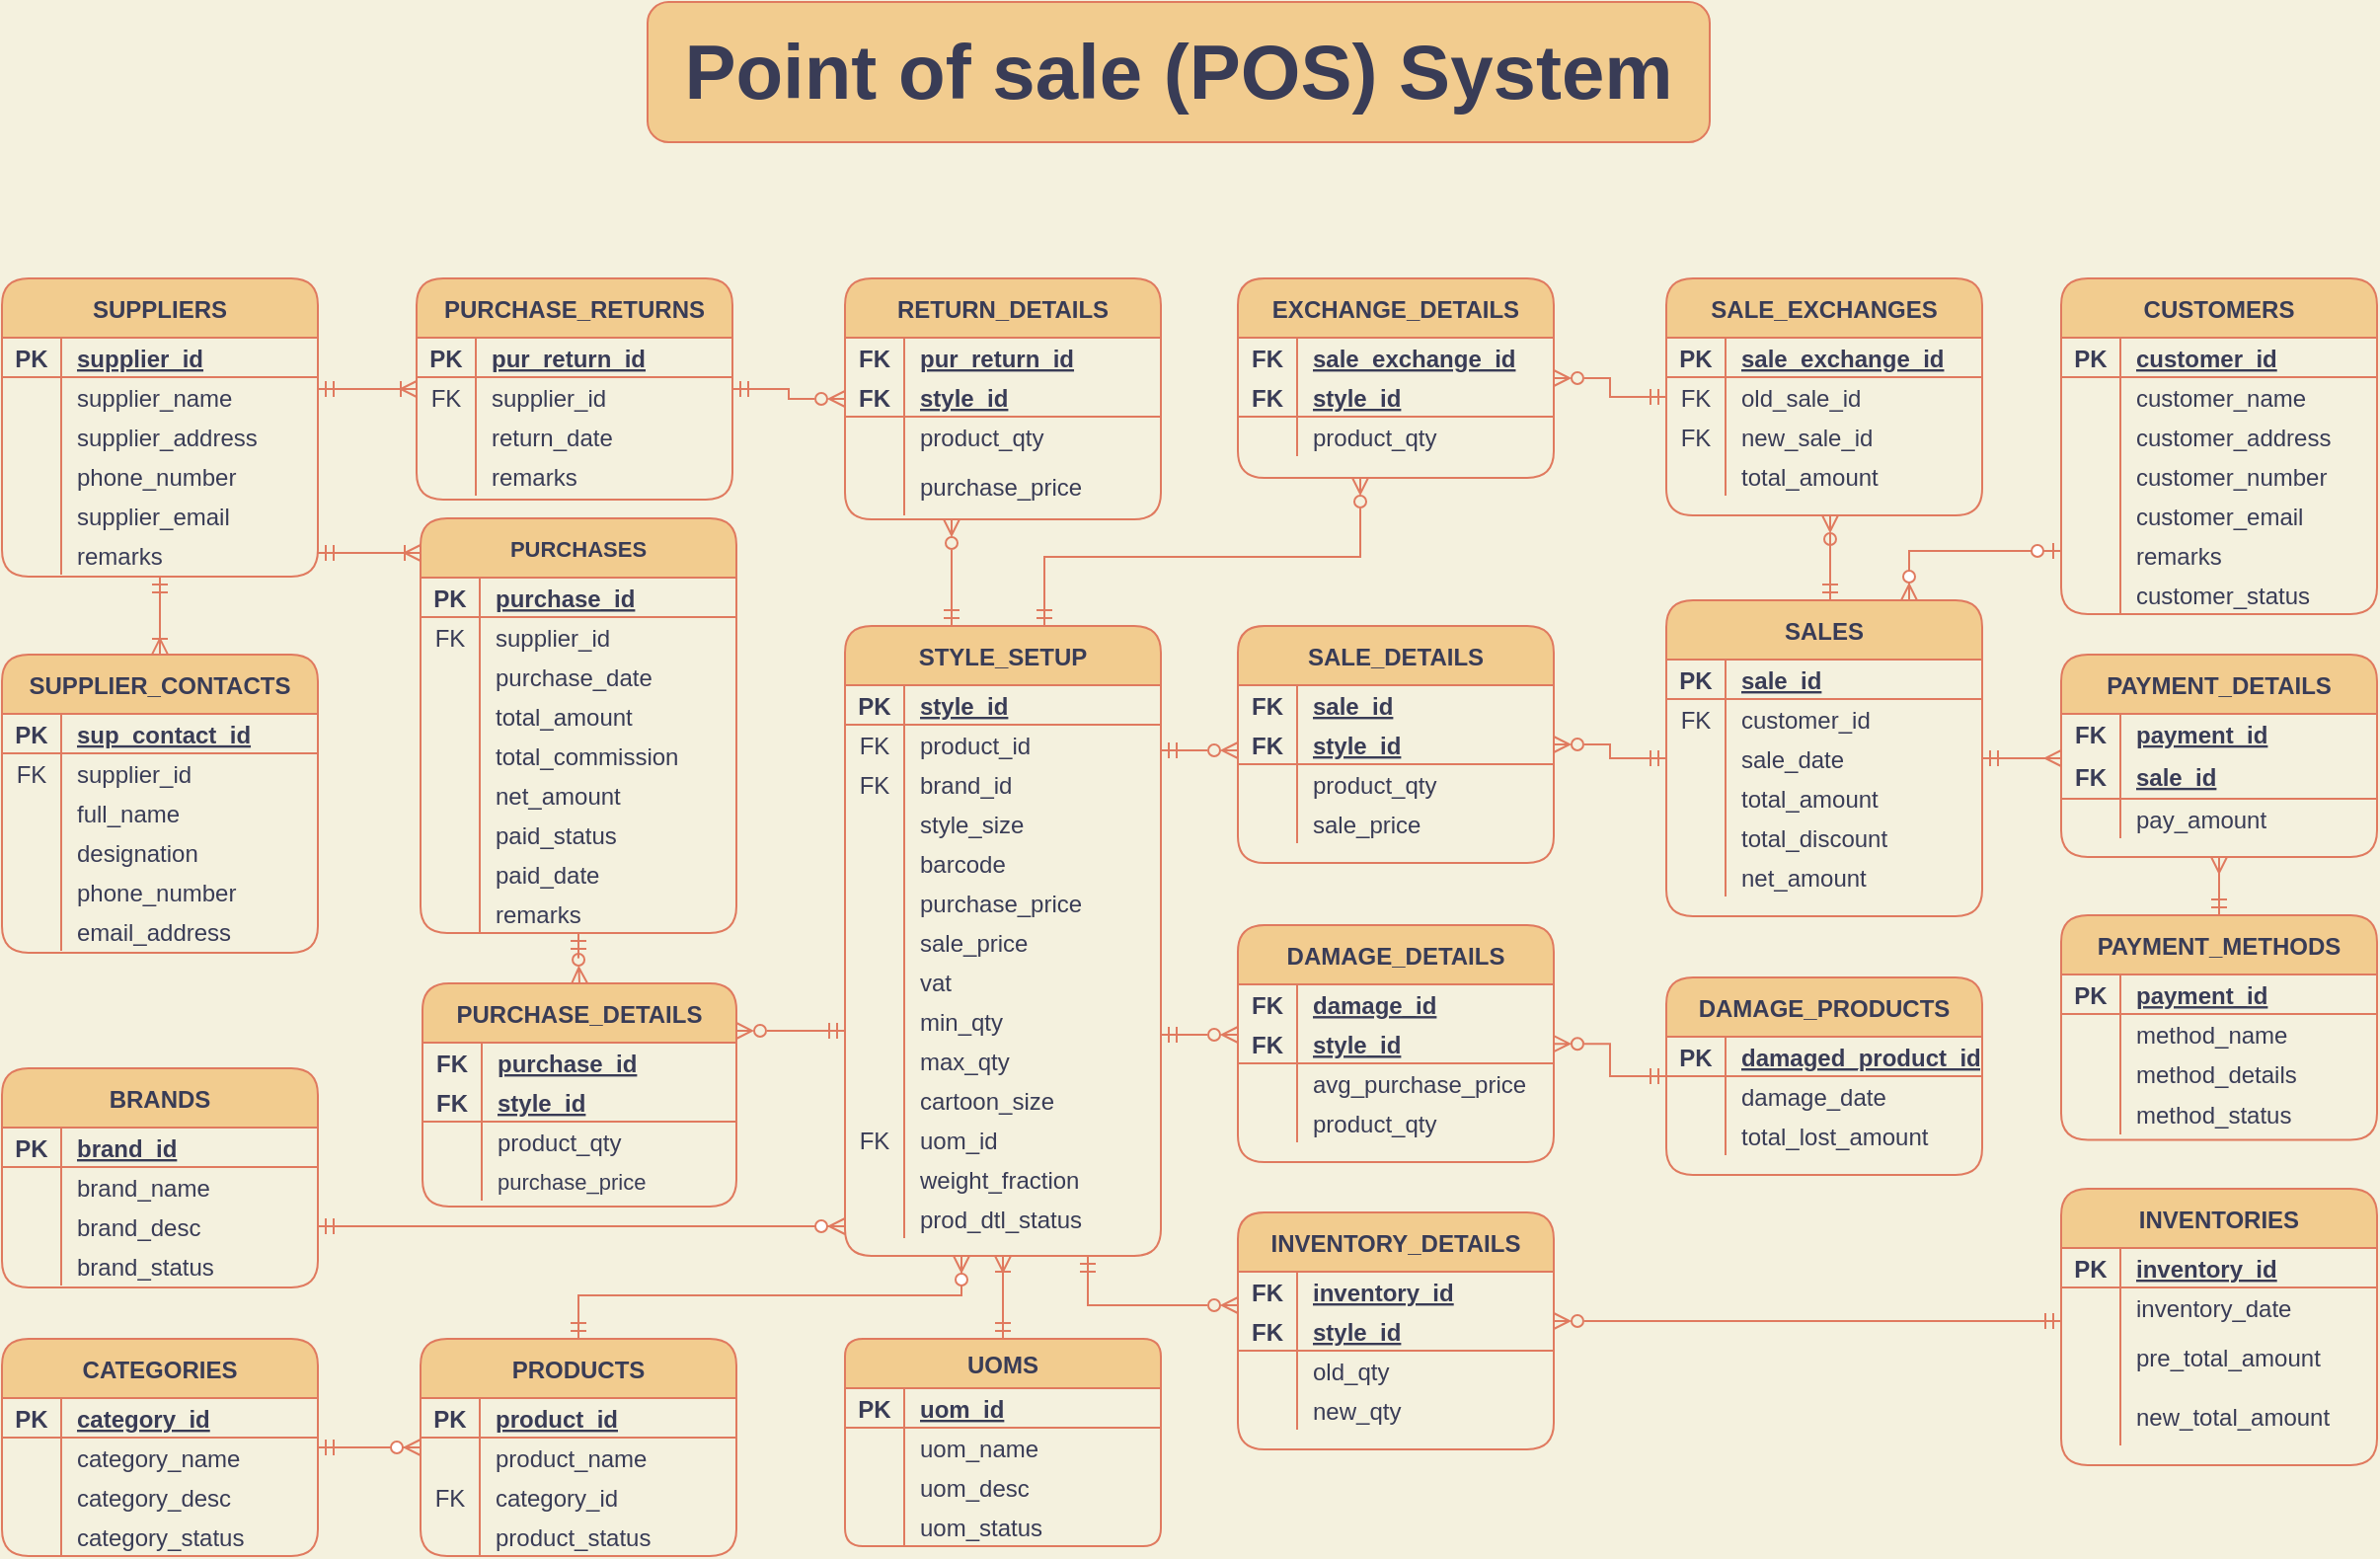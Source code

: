 <mxfile version="20.2.3" type="device"><diagram id="iivqgUL8mz4Bmx8id6GD" name="Page-1"><mxGraphModel dx="1157" dy="751" grid="0" gridSize="10" guides="1" tooltips="1" connect="1" arrows="1" fold="1" page="1" pageScale="1" pageWidth="1700" pageHeight="1100" background="#F4F1DE" math="0" shadow="0"><root><mxCell id="0"/><mxCell id="1" parent="0"/><mxCell id="3ODeJ6tLiIpty07C4A3h-173" value="" style="edgeStyle=orthogonalEdgeStyle;fontSize=12;html=1;endArrow=ERzeroToMany;startArrow=ERmandOne;rounded=0;sketch=0;endFill=0;swimlaneLine=1;shadow=0;labelBackgroundColor=#F4F1DE;strokeColor=#E07A5F;fontColor=#393C56;" parent="1" source="3ODeJ6tLiIpty07C4A3h-143" target="3ODeJ6tLiIpty07C4A3h-157" edge="1"><mxGeometry width="100" height="100" relative="1" as="geometry"><mxPoint x="423" y="615" as="sourcePoint"/><mxPoint x="643" y="805" as="targetPoint"/></mxGeometry></mxCell><mxCell id="2PPgC5JMcNxTr6TX4Xlf-29" value="PRODUCTS" style="shape=table;startSize=30;container=1;collapsible=1;childLayout=tableLayout;fixedRows=1;rowLines=0;fontStyle=1;align=center;resizeLast=1;rounded=1;shadow=0;sketch=0;swimlaneLine=1;fillColor=#F2CC8F;strokeColor=#E07A5F;fontColor=#393C56;" parent="1" vertex="1"><mxGeometry x="464" y="807" width="160" height="110" as="geometry"><mxRectangle x="280" y="40" width="110" height="30" as="alternateBounds"/></mxGeometry></mxCell><mxCell id="2PPgC5JMcNxTr6TX4Xlf-30" value="" style="shape=tableRow;horizontal=0;startSize=0;swimlaneHead=0;swimlaneBody=0;fillColor=none;collapsible=0;dropTarget=0;points=[[0,0.5],[1,0.5]];portConstraint=eastwest;top=0;left=0;right=0;bottom=1;rounded=0;shadow=0;sketch=0;swimlaneLine=1;strokeColor=#E07A5F;fontColor=#393C56;" parent="2PPgC5JMcNxTr6TX4Xlf-29" vertex="1"><mxGeometry y="30" width="160" height="20" as="geometry"/></mxCell><mxCell id="2PPgC5JMcNxTr6TX4Xlf-31" value="PK" style="shape=partialRectangle;connectable=0;fillColor=none;top=0;left=0;bottom=0;right=0;fontStyle=1;overflow=hidden;rounded=0;shadow=0;sketch=0;swimlaneLine=1;strokeColor=#E07A5F;fontColor=#393C56;" parent="2PPgC5JMcNxTr6TX4Xlf-30" vertex="1"><mxGeometry width="30" height="20" as="geometry"><mxRectangle width="30" height="20" as="alternateBounds"/></mxGeometry></mxCell><mxCell id="2PPgC5JMcNxTr6TX4Xlf-32" value="product_id" style="shape=partialRectangle;connectable=0;fillColor=none;top=0;left=0;bottom=0;right=0;align=left;spacingLeft=6;fontStyle=5;overflow=hidden;rounded=0;shadow=0;sketch=0;swimlaneLine=1;strokeColor=#E07A5F;fontColor=#393C56;" parent="2PPgC5JMcNxTr6TX4Xlf-30" vertex="1"><mxGeometry x="30" width="130" height="20" as="geometry"><mxRectangle width="130" height="20" as="alternateBounds"/></mxGeometry></mxCell><mxCell id="3ODeJ6tLiIpty07C4A3h-100" value="" style="shape=tableRow;horizontal=0;startSize=0;swimlaneHead=0;swimlaneBody=0;fillColor=none;collapsible=0;dropTarget=0;points=[[0,0.5],[1,0.5]];portConstraint=eastwest;top=0;left=0;right=0;bottom=0;rounded=0;shadow=0;sketch=0;swimlaneLine=1;strokeColor=#E07A5F;fontColor=#393C56;" parent="2PPgC5JMcNxTr6TX4Xlf-29" vertex="1"><mxGeometry y="50" width="160" height="20" as="geometry"/></mxCell><mxCell id="3ODeJ6tLiIpty07C4A3h-101" value="" style="shape=partialRectangle;connectable=0;fillColor=none;top=0;left=0;bottom=0;right=0;editable=1;overflow=hidden;rounded=0;shadow=0;sketch=0;swimlaneLine=1;strokeColor=#E07A5F;fontColor=#393C56;" parent="3ODeJ6tLiIpty07C4A3h-100" vertex="1"><mxGeometry width="30" height="20" as="geometry"><mxRectangle width="30" height="20" as="alternateBounds"/></mxGeometry></mxCell><mxCell id="3ODeJ6tLiIpty07C4A3h-102" value="product_name" style="shape=partialRectangle;connectable=0;fillColor=none;top=0;left=0;bottom=0;right=0;align=left;spacingLeft=6;overflow=hidden;rounded=0;shadow=0;sketch=0;swimlaneLine=1;strokeColor=#E07A5F;fontColor=#393C56;" parent="3ODeJ6tLiIpty07C4A3h-100" vertex="1"><mxGeometry x="30" width="130" height="20" as="geometry"><mxRectangle width="130" height="20" as="alternateBounds"/></mxGeometry></mxCell><mxCell id="2PPgC5JMcNxTr6TX4Xlf-36" value="" style="shape=tableRow;horizontal=0;startSize=0;swimlaneHead=0;swimlaneBody=0;fillColor=none;collapsible=0;dropTarget=0;points=[[0,0.5],[1,0.5]];portConstraint=eastwest;top=0;left=0;right=0;bottom=0;rounded=0;shadow=0;sketch=0;swimlaneLine=1;strokeColor=#E07A5F;fontColor=#393C56;" parent="2PPgC5JMcNxTr6TX4Xlf-29" vertex="1"><mxGeometry y="70" width="160" height="20" as="geometry"/></mxCell><mxCell id="2PPgC5JMcNxTr6TX4Xlf-37" value="FK" style="shape=partialRectangle;connectable=0;fillColor=none;top=0;left=0;bottom=0;right=0;editable=1;overflow=hidden;rounded=0;shadow=0;sketch=0;swimlaneLine=1;strokeColor=#E07A5F;fontColor=#393C56;" parent="2PPgC5JMcNxTr6TX4Xlf-36" vertex="1"><mxGeometry width="30" height="20" as="geometry"><mxRectangle width="30" height="20" as="alternateBounds"/></mxGeometry></mxCell><mxCell id="2PPgC5JMcNxTr6TX4Xlf-38" value="category_id" style="shape=partialRectangle;connectable=0;fillColor=none;top=0;left=0;bottom=0;right=0;align=left;spacingLeft=6;overflow=hidden;rounded=0;shadow=0;sketch=0;swimlaneLine=1;strokeColor=#E07A5F;fontColor=#393C56;" parent="2PPgC5JMcNxTr6TX4Xlf-36" vertex="1"><mxGeometry x="30" width="130" height="20" as="geometry"><mxRectangle width="130" height="20" as="alternateBounds"/></mxGeometry></mxCell><mxCell id="FGvldhOahiMnHiITxZmD-2" value="" style="shape=tableRow;horizontal=0;startSize=0;swimlaneHead=0;swimlaneBody=0;fillColor=none;collapsible=0;dropTarget=0;points=[[0,0.5],[1,0.5]];portConstraint=eastwest;top=0;left=0;right=0;bottom=0;strokeColor=#E07A5F;fontColor=#393C56;" parent="2PPgC5JMcNxTr6TX4Xlf-29" vertex="1"><mxGeometry y="90" width="160" height="20" as="geometry"/></mxCell><mxCell id="FGvldhOahiMnHiITxZmD-3" value="" style="shape=partialRectangle;connectable=0;fillColor=none;top=0;left=0;bottom=0;right=0;editable=1;overflow=hidden;strokeColor=#E07A5F;fontColor=#393C56;" parent="FGvldhOahiMnHiITxZmD-2" vertex="1"><mxGeometry width="30" height="20" as="geometry"><mxRectangle width="30" height="20" as="alternateBounds"/></mxGeometry></mxCell><mxCell id="FGvldhOahiMnHiITxZmD-4" value="product_status" style="shape=partialRectangle;connectable=0;fillColor=none;top=0;left=0;bottom=0;right=0;align=left;spacingLeft=6;overflow=hidden;strokeColor=#E07A5F;fontColor=#393C56;" parent="FGvldhOahiMnHiITxZmD-2" vertex="1"><mxGeometry x="30" width="130" height="20" as="geometry"><mxRectangle width="130" height="20" as="alternateBounds"/></mxGeometry></mxCell><mxCell id="41mS609DBrpvAA5Eqyga-44" value="STYLE_SETUP" style="shape=table;startSize=30;container=1;collapsible=1;childLayout=tableLayout;fixedRows=1;rowLines=0;fontStyle=1;align=center;resizeLast=1;rounded=1;shadow=0;sketch=0;swimlaneLine=1;fillColor=#F2CC8F;strokeColor=#E07A5F;fontColor=#393C56;" parent="1" vertex="1"><mxGeometry x="679" y="446" width="160" height="319" as="geometry"><mxRectangle x="570" y="389" width="110" height="30" as="alternateBounds"/></mxGeometry></mxCell><mxCell id="41mS609DBrpvAA5Eqyga-45" value="" style="shape=tableRow;horizontal=0;startSize=0;swimlaneHead=0;swimlaneBody=0;fillColor=none;collapsible=0;dropTarget=0;points=[[0,0.5],[1,0.5]];portConstraint=eastwest;top=0;left=0;right=0;bottom=1;rounded=0;shadow=0;sketch=0;swimlaneLine=1;strokeColor=#E07A5F;fontColor=#393C56;" parent="41mS609DBrpvAA5Eqyga-44" vertex="1"><mxGeometry y="30" width="160" height="20" as="geometry"/></mxCell><mxCell id="41mS609DBrpvAA5Eqyga-46" value="PK" style="shape=partialRectangle;connectable=0;fillColor=none;top=0;left=0;bottom=0;right=0;fontStyle=1;overflow=hidden;rounded=0;shadow=0;sketch=0;swimlaneLine=1;strokeColor=#E07A5F;fontColor=#393C56;" parent="41mS609DBrpvAA5Eqyga-45" vertex="1"><mxGeometry width="30" height="20" as="geometry"><mxRectangle width="30" height="20" as="alternateBounds"/></mxGeometry></mxCell><mxCell id="41mS609DBrpvAA5Eqyga-47" value="style_id" style="shape=partialRectangle;connectable=0;fillColor=none;top=0;left=0;bottom=0;right=0;align=left;spacingLeft=6;fontStyle=5;overflow=hidden;rounded=0;shadow=0;sketch=0;swimlaneLine=1;strokeColor=#E07A5F;fontColor=#393C56;" parent="41mS609DBrpvAA5Eqyga-45" vertex="1"><mxGeometry x="30" width="130" height="20" as="geometry"><mxRectangle width="130" height="20" as="alternateBounds"/></mxGeometry></mxCell><mxCell id="41mS609DBrpvAA5Eqyga-51" value="" style="shape=tableRow;horizontal=0;startSize=0;swimlaneHead=0;swimlaneBody=0;fillColor=none;collapsible=0;dropTarget=0;points=[[0,0.5],[1,0.5]];portConstraint=eastwest;top=0;left=0;right=0;bottom=0;rounded=0;shadow=0;sketch=0;swimlaneLine=1;strokeColor=#E07A5F;fontColor=#393C56;" parent="41mS609DBrpvAA5Eqyga-44" vertex="1"><mxGeometry y="50" width="160" height="20" as="geometry"/></mxCell><mxCell id="41mS609DBrpvAA5Eqyga-52" value="FK" style="shape=partialRectangle;connectable=0;fillColor=none;top=0;left=0;bottom=0;right=0;editable=1;overflow=hidden;rounded=0;shadow=0;sketch=0;swimlaneLine=1;strokeColor=#E07A5F;fontColor=#393C56;" parent="41mS609DBrpvAA5Eqyga-51" vertex="1"><mxGeometry width="30" height="20" as="geometry"><mxRectangle width="30" height="20" as="alternateBounds"/></mxGeometry></mxCell><mxCell id="41mS609DBrpvAA5Eqyga-53" value="product_id" style="shape=partialRectangle;connectable=0;fillColor=none;top=0;left=0;bottom=0;right=0;align=left;spacingLeft=6;overflow=hidden;rounded=0;shadow=0;sketch=0;swimlaneLine=1;strokeColor=#E07A5F;fontColor=#393C56;" parent="41mS609DBrpvAA5Eqyga-51" vertex="1"><mxGeometry x="30" width="130" height="20" as="geometry"><mxRectangle width="130" height="20" as="alternateBounds"/></mxGeometry></mxCell><mxCell id="BP0pv1GAy-i9V86FdJFF-15" value="" style="shape=tableRow;horizontal=0;startSize=0;swimlaneHead=0;swimlaneBody=0;fillColor=none;collapsible=0;dropTarget=0;points=[[0,0.5],[1,0.5]];portConstraint=eastwest;top=0;left=0;right=0;bottom=0;rounded=0;sketch=0;swimlaneLine=1;shadow=0;strokeColor=#E07A5F;fontColor=#393C56;" parent="41mS609DBrpvAA5Eqyga-44" vertex="1"><mxGeometry y="70" width="160" height="20" as="geometry"/></mxCell><mxCell id="BP0pv1GAy-i9V86FdJFF-16" value="FK" style="shape=partialRectangle;connectable=0;fillColor=none;top=0;left=0;bottom=0;right=0;fontStyle=0;overflow=hidden;rounded=0;sketch=0;swimlaneLine=1;shadow=0;strokeColor=#E07A5F;fontColor=#393C56;" parent="BP0pv1GAy-i9V86FdJFF-15" vertex="1"><mxGeometry width="30" height="20" as="geometry"><mxRectangle width="30" height="20" as="alternateBounds"/></mxGeometry></mxCell><mxCell id="BP0pv1GAy-i9V86FdJFF-17" value="brand_id" style="shape=partialRectangle;connectable=0;fillColor=none;top=0;left=0;bottom=0;right=0;align=left;spacingLeft=6;fontStyle=0;overflow=hidden;rounded=0;sketch=0;swimlaneLine=1;shadow=0;strokeColor=#E07A5F;fontColor=#393C56;" parent="BP0pv1GAy-i9V86FdJFF-15" vertex="1"><mxGeometry x="30" width="130" height="20" as="geometry"><mxRectangle width="130" height="20" as="alternateBounds"/></mxGeometry></mxCell><mxCell id="41mS609DBrpvAA5Eqyga-48" value="" style="shape=tableRow;horizontal=0;startSize=0;swimlaneHead=0;swimlaneBody=0;fillColor=none;collapsible=0;dropTarget=0;points=[[0,0.5],[1,0.5]];portConstraint=eastwest;top=0;left=0;right=0;bottom=0;rounded=0;shadow=0;sketch=0;swimlaneLine=1;strokeColor=#E07A5F;fontColor=#393C56;" parent="41mS609DBrpvAA5Eqyga-44" vertex="1"><mxGeometry y="90" width="160" height="20" as="geometry"/></mxCell><mxCell id="41mS609DBrpvAA5Eqyga-49" value="" style="shape=partialRectangle;connectable=0;fillColor=none;top=0;left=0;bottom=0;right=0;editable=1;overflow=hidden;rounded=0;shadow=0;sketch=0;swimlaneLine=1;strokeColor=#E07A5F;fontColor=#393C56;" parent="41mS609DBrpvAA5Eqyga-48" vertex="1"><mxGeometry width="30" height="20" as="geometry"><mxRectangle width="30" height="20" as="alternateBounds"/></mxGeometry></mxCell><mxCell id="41mS609DBrpvAA5Eqyga-50" value="style_size" style="shape=partialRectangle;connectable=0;fillColor=none;top=0;left=0;bottom=0;right=0;align=left;spacingLeft=6;overflow=hidden;rounded=0;shadow=0;sketch=0;swimlaneLine=1;strokeColor=#E07A5F;fontColor=#393C56;" parent="41mS609DBrpvAA5Eqyga-48" vertex="1"><mxGeometry x="30" width="130" height="20" as="geometry"><mxRectangle width="130" height="20" as="alternateBounds"/></mxGeometry></mxCell><mxCell id="41mS609DBrpvAA5Eqyga-56" value="" style="shape=tableRow;horizontal=0;startSize=0;swimlaneHead=0;swimlaneBody=0;fillColor=none;collapsible=0;dropTarget=0;points=[[0,0.5],[1,0.5]];portConstraint=eastwest;top=0;left=0;right=0;bottom=0;rounded=0;shadow=0;sketch=0;swimlaneLine=1;strokeColor=#E07A5F;fontColor=#393C56;" parent="41mS609DBrpvAA5Eqyga-44" vertex="1"><mxGeometry y="110" width="160" height="20" as="geometry"/></mxCell><mxCell id="41mS609DBrpvAA5Eqyga-57" value="" style="shape=partialRectangle;connectable=0;fillColor=none;top=0;left=0;bottom=0;right=0;editable=1;overflow=hidden;rounded=0;shadow=0;sketch=0;swimlaneLine=1;strokeColor=#E07A5F;fontColor=#393C56;" parent="41mS609DBrpvAA5Eqyga-56" vertex="1"><mxGeometry width="30" height="20" as="geometry"><mxRectangle width="30" height="20" as="alternateBounds"/></mxGeometry></mxCell><mxCell id="41mS609DBrpvAA5Eqyga-58" value="barcode" style="shape=partialRectangle;connectable=0;fillColor=none;top=0;left=0;bottom=0;right=0;align=left;spacingLeft=6;overflow=hidden;rounded=0;shadow=0;sketch=0;swimlaneLine=1;strokeColor=#E07A5F;fontColor=#393C56;" parent="41mS609DBrpvAA5Eqyga-56" vertex="1"><mxGeometry x="30" width="130" height="20" as="geometry"><mxRectangle width="130" height="20" as="alternateBounds"/></mxGeometry></mxCell><mxCell id="41mS609DBrpvAA5Eqyga-62" value="" style="shape=tableRow;horizontal=0;startSize=0;swimlaneHead=0;swimlaneBody=0;fillColor=none;collapsible=0;dropTarget=0;points=[[0,0.5],[1,0.5]];portConstraint=eastwest;top=0;left=0;right=0;bottom=0;rounded=0;shadow=0;sketch=0;swimlaneLine=1;strokeColor=#E07A5F;fontColor=#393C56;" parent="41mS609DBrpvAA5Eqyga-44" vertex="1"><mxGeometry y="130" width="160" height="20" as="geometry"/></mxCell><mxCell id="41mS609DBrpvAA5Eqyga-63" value="" style="shape=partialRectangle;connectable=0;fillColor=none;top=0;left=0;bottom=0;right=0;editable=1;overflow=hidden;rounded=0;shadow=0;sketch=0;swimlaneLine=1;strokeColor=#E07A5F;fontColor=#393C56;" parent="41mS609DBrpvAA5Eqyga-62" vertex="1"><mxGeometry width="30" height="20" as="geometry"><mxRectangle width="30" height="20" as="alternateBounds"/></mxGeometry></mxCell><mxCell id="41mS609DBrpvAA5Eqyga-64" value="purchase_price" style="shape=partialRectangle;connectable=0;fillColor=none;top=0;left=0;bottom=0;right=0;align=left;spacingLeft=6;overflow=hidden;rounded=0;shadow=0;sketch=0;swimlaneLine=1;strokeColor=#E07A5F;fontColor=#393C56;" parent="41mS609DBrpvAA5Eqyga-62" vertex="1"><mxGeometry x="30" width="130" height="20" as="geometry"><mxRectangle width="130" height="20" as="alternateBounds"/></mxGeometry></mxCell><mxCell id="41mS609DBrpvAA5Eqyga-65" value="" style="shape=tableRow;horizontal=0;startSize=0;swimlaneHead=0;swimlaneBody=0;fillColor=none;collapsible=0;dropTarget=0;points=[[0,0.5],[1,0.5]];portConstraint=eastwest;top=0;left=0;right=0;bottom=0;rounded=0;shadow=0;sketch=0;swimlaneLine=1;strokeColor=#E07A5F;fontColor=#393C56;" parent="41mS609DBrpvAA5Eqyga-44" vertex="1"><mxGeometry y="150" width="160" height="20" as="geometry"/></mxCell><mxCell id="41mS609DBrpvAA5Eqyga-66" value="" style="shape=partialRectangle;connectable=0;fillColor=none;top=0;left=0;bottom=0;right=0;editable=1;overflow=hidden;rounded=0;shadow=0;sketch=0;swimlaneLine=1;strokeColor=#E07A5F;fontColor=#393C56;" parent="41mS609DBrpvAA5Eqyga-65" vertex="1"><mxGeometry width="30" height="20" as="geometry"><mxRectangle width="30" height="20" as="alternateBounds"/></mxGeometry></mxCell><mxCell id="41mS609DBrpvAA5Eqyga-67" value="sale_price" style="shape=partialRectangle;connectable=0;fillColor=none;top=0;left=0;bottom=0;right=0;align=left;spacingLeft=6;overflow=hidden;rounded=0;shadow=0;sketch=0;swimlaneLine=1;strokeColor=#E07A5F;fontColor=#393C56;" parent="41mS609DBrpvAA5Eqyga-65" vertex="1"><mxGeometry x="30" width="130" height="20" as="geometry"><mxRectangle width="130" height="20" as="alternateBounds"/></mxGeometry></mxCell><mxCell id="3ODeJ6tLiIpty07C4A3h-15" value="" style="shape=tableRow;horizontal=0;startSize=0;swimlaneHead=0;swimlaneBody=0;fillColor=none;collapsible=0;dropTarget=0;points=[[0,0.5],[1,0.5]];portConstraint=eastwest;top=0;left=0;right=0;bottom=0;rounded=0;shadow=0;sketch=0;swimlaneLine=1;strokeColor=#E07A5F;fontColor=#393C56;" parent="41mS609DBrpvAA5Eqyga-44" vertex="1"><mxGeometry y="170" width="160" height="20" as="geometry"/></mxCell><mxCell id="3ODeJ6tLiIpty07C4A3h-16" value="" style="shape=partialRectangle;connectable=0;fillColor=none;top=0;left=0;bottom=0;right=0;editable=1;overflow=hidden;rounded=0;shadow=0;sketch=0;swimlaneLine=1;strokeColor=#E07A5F;fontColor=#393C56;" parent="3ODeJ6tLiIpty07C4A3h-15" vertex="1"><mxGeometry width="30" height="20" as="geometry"><mxRectangle width="30" height="20" as="alternateBounds"/></mxGeometry></mxCell><mxCell id="3ODeJ6tLiIpty07C4A3h-17" value="vat" style="shape=partialRectangle;connectable=0;fillColor=none;top=0;left=0;bottom=0;right=0;align=left;spacingLeft=6;overflow=hidden;rounded=0;shadow=0;sketch=0;swimlaneLine=1;strokeColor=#E07A5F;fontColor=#393C56;" parent="3ODeJ6tLiIpty07C4A3h-15" vertex="1"><mxGeometry x="30" width="130" height="20" as="geometry"><mxRectangle width="130" height="20" as="alternateBounds"/></mxGeometry></mxCell><mxCell id="41mS609DBrpvAA5Eqyga-59" value="" style="shape=tableRow;horizontal=0;startSize=0;swimlaneHead=0;swimlaneBody=0;fillColor=none;collapsible=0;dropTarget=0;points=[[0,0.5],[1,0.5]];portConstraint=eastwest;top=0;left=0;right=0;bottom=0;rounded=0;shadow=0;sketch=0;swimlaneLine=1;strokeColor=#E07A5F;fontColor=#393C56;" parent="41mS609DBrpvAA5Eqyga-44" vertex="1"><mxGeometry y="190" width="160" height="20" as="geometry"/></mxCell><mxCell id="41mS609DBrpvAA5Eqyga-60" value="" style="shape=partialRectangle;connectable=0;fillColor=none;top=0;left=0;bottom=0;right=0;editable=1;overflow=hidden;rounded=0;shadow=0;sketch=0;swimlaneLine=1;strokeColor=#E07A5F;fontColor=#393C56;" parent="41mS609DBrpvAA5Eqyga-59" vertex="1"><mxGeometry width="30" height="20" as="geometry"><mxRectangle width="30" height="20" as="alternateBounds"/></mxGeometry></mxCell><mxCell id="41mS609DBrpvAA5Eqyga-61" value="min_qty" style="shape=partialRectangle;connectable=0;fillColor=none;top=0;left=0;bottom=0;right=0;align=left;spacingLeft=6;overflow=hidden;rounded=0;shadow=0;sketch=0;swimlaneLine=1;strokeColor=#E07A5F;fontColor=#393C56;" parent="41mS609DBrpvAA5Eqyga-59" vertex="1"><mxGeometry x="30" width="130" height="20" as="geometry"><mxRectangle width="130" height="20" as="alternateBounds"/></mxGeometry></mxCell><mxCell id="41mS609DBrpvAA5Eqyga-68" value="" style="shape=tableRow;horizontal=0;startSize=0;swimlaneHead=0;swimlaneBody=0;fillColor=none;collapsible=0;dropTarget=0;points=[[0,0.5],[1,0.5]];portConstraint=eastwest;top=0;left=0;right=0;bottom=0;rounded=0;shadow=0;sketch=0;swimlaneLine=1;strokeColor=#E07A5F;fontColor=#393C56;" parent="41mS609DBrpvAA5Eqyga-44" vertex="1"><mxGeometry y="210" width="160" height="20" as="geometry"/></mxCell><mxCell id="41mS609DBrpvAA5Eqyga-69" value="" style="shape=partialRectangle;connectable=0;fillColor=none;top=0;left=0;bottom=0;right=0;editable=1;overflow=hidden;rounded=0;shadow=0;sketch=0;swimlaneLine=1;strokeColor=#E07A5F;fontColor=#393C56;" parent="41mS609DBrpvAA5Eqyga-68" vertex="1"><mxGeometry width="30" height="20" as="geometry"><mxRectangle width="30" height="20" as="alternateBounds"/></mxGeometry></mxCell><mxCell id="41mS609DBrpvAA5Eqyga-70" value="max_qty" style="shape=partialRectangle;connectable=0;fillColor=none;top=0;left=0;bottom=0;right=0;align=left;spacingLeft=6;overflow=hidden;rounded=0;shadow=0;sketch=0;swimlaneLine=1;strokeColor=#E07A5F;fontColor=#393C56;" parent="41mS609DBrpvAA5Eqyga-68" vertex="1"><mxGeometry x="30" width="130" height="20" as="geometry"><mxRectangle width="130" height="20" as="alternateBounds"/></mxGeometry></mxCell><mxCell id="41mS609DBrpvAA5Eqyga-71" value="" style="shape=tableRow;horizontal=0;startSize=0;swimlaneHead=0;swimlaneBody=0;fillColor=none;collapsible=0;dropTarget=0;points=[[0,0.5],[1,0.5]];portConstraint=eastwest;top=0;left=0;right=0;bottom=0;rounded=0;shadow=0;sketch=0;swimlaneLine=1;strokeColor=#E07A5F;fontColor=#393C56;" parent="41mS609DBrpvAA5Eqyga-44" vertex="1"><mxGeometry y="230" width="160" height="20" as="geometry"/></mxCell><mxCell id="41mS609DBrpvAA5Eqyga-72" value="" style="shape=partialRectangle;connectable=0;fillColor=none;top=0;left=0;bottom=0;right=0;editable=1;overflow=hidden;rounded=0;shadow=0;sketch=0;swimlaneLine=1;strokeColor=#E07A5F;fontColor=#393C56;" parent="41mS609DBrpvAA5Eqyga-71" vertex="1"><mxGeometry width="30" height="20" as="geometry"><mxRectangle width="30" height="20" as="alternateBounds"/></mxGeometry></mxCell><mxCell id="41mS609DBrpvAA5Eqyga-73" value="cartoon_size" style="shape=partialRectangle;connectable=0;fillColor=none;top=0;left=0;bottom=0;right=0;align=left;spacingLeft=6;overflow=hidden;rounded=0;shadow=0;sketch=0;swimlaneLine=1;strokeColor=#E07A5F;fontColor=#393C56;" parent="41mS609DBrpvAA5Eqyga-71" vertex="1"><mxGeometry x="30" width="130" height="20" as="geometry"><mxRectangle width="130" height="20" as="alternateBounds"/></mxGeometry></mxCell><mxCell id="3ODeJ6tLiIpty07C4A3h-1" value="" style="shape=tableRow;horizontal=0;startSize=0;swimlaneHead=0;swimlaneBody=0;fillColor=none;collapsible=0;dropTarget=0;points=[[0,0.5],[1,0.5]];portConstraint=eastwest;top=0;left=0;right=0;bottom=0;rounded=0;shadow=0;sketch=0;swimlaneLine=1;strokeColor=#E07A5F;fontColor=#393C56;" parent="41mS609DBrpvAA5Eqyga-44" vertex="1"><mxGeometry y="250" width="160" height="20" as="geometry"/></mxCell><mxCell id="3ODeJ6tLiIpty07C4A3h-2" value="FK" style="shape=partialRectangle;connectable=0;fillColor=none;top=0;left=0;bottom=0;right=0;editable=1;overflow=hidden;rounded=0;shadow=0;sketch=0;swimlaneLine=1;strokeColor=#E07A5F;fontColor=#393C56;" parent="3ODeJ6tLiIpty07C4A3h-1" vertex="1"><mxGeometry width="30" height="20" as="geometry"><mxRectangle width="30" height="20" as="alternateBounds"/></mxGeometry></mxCell><mxCell id="3ODeJ6tLiIpty07C4A3h-3" value="uom_id" style="shape=partialRectangle;connectable=0;fillColor=none;top=0;left=0;bottom=0;right=0;align=left;spacingLeft=6;overflow=hidden;rounded=0;shadow=0;sketch=0;swimlaneLine=1;strokeColor=#E07A5F;fontColor=#393C56;" parent="3ODeJ6tLiIpty07C4A3h-1" vertex="1"><mxGeometry x="30" width="130" height="20" as="geometry"><mxRectangle width="130" height="20" as="alternateBounds"/></mxGeometry></mxCell><mxCell id="3ODeJ6tLiIpty07C4A3h-12" value="" style="shape=tableRow;horizontal=0;startSize=0;swimlaneHead=0;swimlaneBody=0;fillColor=none;collapsible=0;dropTarget=0;points=[[0,0.5],[1,0.5]];portConstraint=eastwest;top=0;left=0;right=0;bottom=0;rounded=0;shadow=0;sketch=0;swimlaneLine=1;strokeColor=#E07A5F;fontColor=#393C56;" parent="41mS609DBrpvAA5Eqyga-44" vertex="1"><mxGeometry y="270" width="160" height="20" as="geometry"/></mxCell><mxCell id="3ODeJ6tLiIpty07C4A3h-13" value="" style="shape=partialRectangle;connectable=0;fillColor=none;top=0;left=0;bottom=0;right=0;editable=1;overflow=hidden;rounded=0;shadow=0;sketch=0;swimlaneLine=1;strokeColor=#E07A5F;fontColor=#393C56;" parent="3ODeJ6tLiIpty07C4A3h-12" vertex="1"><mxGeometry width="30" height="20" as="geometry"><mxRectangle width="30" height="20" as="alternateBounds"/></mxGeometry></mxCell><mxCell id="3ODeJ6tLiIpty07C4A3h-14" value="weight_fraction" style="shape=partialRectangle;connectable=0;fillColor=none;top=0;left=0;bottom=0;right=0;align=left;spacingLeft=6;overflow=hidden;rounded=0;shadow=0;sketch=0;swimlaneLine=1;strokeColor=#E07A5F;fontColor=#393C56;" parent="3ODeJ6tLiIpty07C4A3h-12" vertex="1"><mxGeometry x="30" width="130" height="20" as="geometry"><mxRectangle width="130" height="20" as="alternateBounds"/></mxGeometry></mxCell><mxCell id="BP0pv1GAy-i9V86FdJFF-61" value="" style="shape=tableRow;horizontal=0;startSize=0;swimlaneHead=0;swimlaneBody=0;fillColor=none;collapsible=0;dropTarget=0;points=[[0,0.5],[1,0.5]];portConstraint=eastwest;top=0;left=0;right=0;bottom=0;rounded=0;sketch=0;swimlaneLine=1;shadow=0;strokeColor=#E07A5F;fontColor=#393C56;" parent="41mS609DBrpvAA5Eqyga-44" vertex="1"><mxGeometry y="290" width="160" height="20" as="geometry"/></mxCell><mxCell id="BP0pv1GAy-i9V86FdJFF-62" value="" style="shape=partialRectangle;connectable=0;fillColor=none;top=0;left=0;bottom=0;right=0;editable=1;overflow=hidden;rounded=0;sketch=0;swimlaneLine=1;shadow=0;strokeColor=#E07A5F;fontColor=#393C56;" parent="BP0pv1GAy-i9V86FdJFF-61" vertex="1"><mxGeometry width="30" height="20" as="geometry"><mxRectangle width="30" height="20" as="alternateBounds"/></mxGeometry></mxCell><mxCell id="BP0pv1GAy-i9V86FdJFF-63" value="prod_dtl_status" style="shape=partialRectangle;connectable=0;fillColor=none;top=0;left=0;bottom=0;right=0;align=left;spacingLeft=6;overflow=hidden;rounded=0;sketch=0;swimlaneLine=1;shadow=0;strokeColor=#E07A5F;fontColor=#393C56;" parent="BP0pv1GAy-i9V86FdJFF-61" vertex="1"><mxGeometry x="30" width="130" height="20" as="geometry"><mxRectangle width="130" height="20" as="alternateBounds"/></mxGeometry></mxCell><mxCell id="3ODeJ6tLiIpty07C4A3h-4" value="UOMS" style="shape=table;startSize=25;container=1;collapsible=1;childLayout=tableLayout;fixedRows=1;rowLines=0;fontStyle=1;align=center;resizeLast=1;rounded=1;shadow=0;sketch=0;swimlaneLine=1;arcSize=12;fillColor=#F2CC8F;strokeColor=#E07A5F;fontColor=#393C56;" parent="1" vertex="1"><mxGeometry x="679" y="807" width="160" height="105" as="geometry"><mxRectangle x="80" y="40" width="110" height="30" as="alternateBounds"/></mxGeometry></mxCell><mxCell id="3ODeJ6tLiIpty07C4A3h-5" value="" style="shape=tableRow;horizontal=0;startSize=0;swimlaneHead=0;swimlaneBody=0;fillColor=none;collapsible=0;dropTarget=0;points=[[0,0.5],[1,0.5]];portConstraint=eastwest;top=0;left=0;right=0;bottom=1;rounded=0;shadow=0;sketch=0;swimlaneLine=1;strokeColor=#E07A5F;fontColor=#393C56;" parent="3ODeJ6tLiIpty07C4A3h-4" vertex="1"><mxGeometry y="25" width="160" height="20" as="geometry"/></mxCell><mxCell id="3ODeJ6tLiIpty07C4A3h-6" value="PK" style="shape=partialRectangle;connectable=0;fillColor=none;top=0;left=0;bottom=0;right=0;fontStyle=1;overflow=hidden;rounded=0;shadow=0;sketch=0;swimlaneLine=1;strokeColor=#E07A5F;fontColor=#393C56;" parent="3ODeJ6tLiIpty07C4A3h-5" vertex="1"><mxGeometry width="30" height="20" as="geometry"><mxRectangle width="30" height="20" as="alternateBounds"/></mxGeometry></mxCell><mxCell id="3ODeJ6tLiIpty07C4A3h-7" value="uom_id" style="shape=partialRectangle;connectable=0;fillColor=none;top=0;left=0;bottom=0;right=0;align=left;spacingLeft=6;fontStyle=5;overflow=hidden;rounded=0;shadow=0;sketch=0;swimlaneLine=1;strokeColor=#E07A5F;fontColor=#393C56;" parent="3ODeJ6tLiIpty07C4A3h-5" vertex="1"><mxGeometry x="30" width="130" height="20" as="geometry"><mxRectangle width="130" height="20" as="alternateBounds"/></mxGeometry></mxCell><mxCell id="3ODeJ6tLiIpty07C4A3h-8" value="" style="shape=tableRow;horizontal=0;startSize=0;swimlaneHead=0;swimlaneBody=0;fillColor=none;collapsible=0;dropTarget=0;points=[[0,0.5],[1,0.5]];portConstraint=eastwest;top=0;left=0;right=0;bottom=0;rounded=0;shadow=0;sketch=0;swimlaneLine=1;strokeColor=#E07A5F;fontColor=#393C56;" parent="3ODeJ6tLiIpty07C4A3h-4" vertex="1"><mxGeometry y="45" width="160" height="20" as="geometry"/></mxCell><mxCell id="3ODeJ6tLiIpty07C4A3h-9" value="" style="shape=partialRectangle;connectable=0;fillColor=none;top=0;left=0;bottom=0;right=0;editable=1;overflow=hidden;rounded=0;shadow=0;sketch=0;swimlaneLine=1;strokeColor=#E07A5F;fontColor=#393C56;" parent="3ODeJ6tLiIpty07C4A3h-8" vertex="1"><mxGeometry width="30" height="20" as="geometry"><mxRectangle width="30" height="20" as="alternateBounds"/></mxGeometry></mxCell><mxCell id="3ODeJ6tLiIpty07C4A3h-10" value="uom_name" style="shape=partialRectangle;connectable=0;fillColor=none;top=0;left=0;bottom=0;right=0;align=left;spacingLeft=6;overflow=hidden;rounded=0;shadow=0;sketch=0;swimlaneLine=1;strokeColor=#E07A5F;fontColor=#393C56;" parent="3ODeJ6tLiIpty07C4A3h-8" vertex="1"><mxGeometry x="30" width="130" height="20" as="geometry"><mxRectangle width="130" height="20" as="alternateBounds"/></mxGeometry></mxCell><mxCell id="RPIbaGaFoPHzNbchgJmd-12" value="" style="shape=tableRow;horizontal=0;startSize=0;swimlaneHead=0;swimlaneBody=0;fillColor=none;collapsible=0;dropTarget=0;points=[[0,0.5],[1,0.5]];portConstraint=eastwest;top=0;left=0;right=0;bottom=0;strokeColor=#E07A5F;fontColor=#393C56;" parent="3ODeJ6tLiIpty07C4A3h-4" vertex="1"><mxGeometry y="65" width="160" height="20" as="geometry"/></mxCell><mxCell id="RPIbaGaFoPHzNbchgJmd-13" value="" style="shape=partialRectangle;connectable=0;fillColor=none;top=0;left=0;bottom=0;right=0;editable=1;overflow=hidden;strokeColor=#E07A5F;fontColor=#393C56;" parent="RPIbaGaFoPHzNbchgJmd-12" vertex="1"><mxGeometry width="30" height="20" as="geometry"><mxRectangle width="30" height="20" as="alternateBounds"/></mxGeometry></mxCell><mxCell id="RPIbaGaFoPHzNbchgJmd-14" value="uom_desc" style="shape=partialRectangle;connectable=0;fillColor=none;top=0;left=0;bottom=0;right=0;align=left;spacingLeft=6;overflow=hidden;strokeColor=#E07A5F;fontColor=#393C56;" parent="RPIbaGaFoPHzNbchgJmd-12" vertex="1"><mxGeometry x="30" width="130" height="20" as="geometry"><mxRectangle width="130" height="20" as="alternateBounds"/></mxGeometry></mxCell><mxCell id="RPIbaGaFoPHzNbchgJmd-16" value="" style="shape=tableRow;horizontal=0;startSize=0;swimlaneHead=0;swimlaneBody=0;fillColor=none;collapsible=0;dropTarget=0;points=[[0,0.5],[1,0.5]];portConstraint=eastwest;top=0;left=0;right=0;bottom=0;strokeColor=#E07A5F;fontColor=#393C56;" parent="3ODeJ6tLiIpty07C4A3h-4" vertex="1"><mxGeometry y="85" width="160" height="20" as="geometry"/></mxCell><mxCell id="RPIbaGaFoPHzNbchgJmd-17" value="" style="shape=partialRectangle;connectable=0;fillColor=none;top=0;left=0;bottom=0;right=0;editable=1;overflow=hidden;strokeColor=#E07A5F;fontColor=#393C56;" parent="RPIbaGaFoPHzNbchgJmd-16" vertex="1"><mxGeometry width="30" height="20" as="geometry"><mxRectangle width="30" height="20" as="alternateBounds"/></mxGeometry></mxCell><mxCell id="RPIbaGaFoPHzNbchgJmd-18" value="uom_status" style="shape=partialRectangle;connectable=0;fillColor=none;top=0;left=0;bottom=0;right=0;align=left;spacingLeft=6;overflow=hidden;strokeColor=#E07A5F;fontColor=#393C56;" parent="RPIbaGaFoPHzNbchgJmd-16" vertex="1"><mxGeometry x="30" width="130" height="20" as="geometry"><mxRectangle width="130" height="20" as="alternateBounds"/></mxGeometry></mxCell><mxCell id="3ODeJ6tLiIpty07C4A3h-11" value="" style="edgeStyle=orthogonalEdgeStyle;fontSize=12;html=1;endArrow=ERoneToMany;startArrow=ERmandOne;rounded=0;sketch=0;endFill=0;startFill=0;swimlaneLine=1;shadow=0;labelBackgroundColor=#F4F1DE;strokeColor=#E07A5F;fontColor=#393C56;" parent="1" source="3ODeJ6tLiIpty07C4A3h-4" target="41mS609DBrpvAA5Eqyga-44" edge="1"><mxGeometry width="100" height="100" relative="1" as="geometry"><mxPoint x="537" y="1148" as="sourcePoint"/><mxPoint x="681" y="1118" as="targetPoint"/></mxGeometry></mxCell><mxCell id="3ODeJ6tLiIpty07C4A3h-63" value="BRANDS" style="shape=table;startSize=30;container=1;collapsible=1;childLayout=tableLayout;fixedRows=1;rowLines=0;fontStyle=1;align=center;resizeLast=1;rounded=1;shadow=0;sketch=0;swimlaneLine=1;fillColor=#F2CC8F;strokeColor=#E07A5F;fontColor=#393C56;" parent="1" vertex="1"><mxGeometry x="252" y="670" width="160" height="111" as="geometry"><mxRectangle x="280" y="40" width="110" height="30" as="alternateBounds"/></mxGeometry></mxCell><mxCell id="3ODeJ6tLiIpty07C4A3h-64" value="" style="shape=tableRow;horizontal=0;startSize=0;swimlaneHead=0;swimlaneBody=0;fillColor=none;collapsible=0;dropTarget=0;points=[[0,0.5],[1,0.5]];portConstraint=eastwest;top=0;left=0;right=0;bottom=1;rounded=0;shadow=0;sketch=0;swimlaneLine=1;strokeColor=#E07A5F;fontColor=#393C56;" parent="3ODeJ6tLiIpty07C4A3h-63" vertex="1"><mxGeometry y="30" width="160" height="20" as="geometry"/></mxCell><mxCell id="3ODeJ6tLiIpty07C4A3h-65" value="PK" style="shape=partialRectangle;connectable=0;fillColor=none;top=0;left=0;bottom=0;right=0;fontStyle=1;overflow=hidden;rounded=0;shadow=0;sketch=0;swimlaneLine=1;strokeColor=#E07A5F;fontColor=#393C56;" parent="3ODeJ6tLiIpty07C4A3h-64" vertex="1"><mxGeometry width="30" height="20" as="geometry"><mxRectangle width="30" height="20" as="alternateBounds"/></mxGeometry></mxCell><mxCell id="3ODeJ6tLiIpty07C4A3h-66" value="brand_id" style="shape=partialRectangle;connectable=0;fillColor=none;top=0;left=0;bottom=0;right=0;align=left;spacingLeft=6;fontStyle=5;overflow=hidden;rounded=0;shadow=0;sketch=0;swimlaneLine=1;strokeColor=#E07A5F;fontColor=#393C56;" parent="3ODeJ6tLiIpty07C4A3h-64" vertex="1"><mxGeometry x="30" width="130" height="20" as="geometry"><mxRectangle width="130" height="20" as="alternateBounds"/></mxGeometry></mxCell><mxCell id="3ODeJ6tLiIpty07C4A3h-67" value="" style="shape=tableRow;horizontal=0;startSize=0;swimlaneHead=0;swimlaneBody=0;fillColor=none;collapsible=0;dropTarget=0;points=[[0,0.5],[1,0.5]];portConstraint=eastwest;top=0;left=0;right=0;bottom=0;rounded=0;shadow=0;sketch=0;swimlaneLine=1;strokeColor=#E07A5F;fontColor=#393C56;" parent="3ODeJ6tLiIpty07C4A3h-63" vertex="1"><mxGeometry y="50" width="160" height="20" as="geometry"/></mxCell><mxCell id="3ODeJ6tLiIpty07C4A3h-68" value="" style="shape=partialRectangle;connectable=0;fillColor=none;top=0;left=0;bottom=0;right=0;editable=1;overflow=hidden;rounded=0;shadow=0;sketch=0;swimlaneLine=1;strokeColor=#E07A5F;fontColor=#393C56;" parent="3ODeJ6tLiIpty07C4A3h-67" vertex="1"><mxGeometry width="30" height="20" as="geometry"><mxRectangle width="30" height="20" as="alternateBounds"/></mxGeometry></mxCell><mxCell id="3ODeJ6tLiIpty07C4A3h-69" value="brand_name" style="shape=partialRectangle;connectable=0;fillColor=none;top=0;left=0;bottom=0;right=0;align=left;spacingLeft=6;overflow=hidden;rounded=0;shadow=0;sketch=0;swimlaneLine=1;strokeColor=#E07A5F;fontColor=#393C56;" parent="3ODeJ6tLiIpty07C4A3h-67" vertex="1"><mxGeometry x="30" width="130" height="20" as="geometry"><mxRectangle width="130" height="20" as="alternateBounds"/></mxGeometry></mxCell><mxCell id="RPIbaGaFoPHzNbchgJmd-20" value="" style="shape=tableRow;horizontal=0;startSize=0;swimlaneHead=0;swimlaneBody=0;fillColor=none;collapsible=0;dropTarget=0;points=[[0,0.5],[1,0.5]];portConstraint=eastwest;top=0;left=0;right=0;bottom=0;strokeColor=#E07A5F;fontColor=#393C56;" parent="3ODeJ6tLiIpty07C4A3h-63" vertex="1"><mxGeometry y="70" width="160" height="20" as="geometry"/></mxCell><mxCell id="RPIbaGaFoPHzNbchgJmd-21" value="" style="shape=partialRectangle;connectable=0;fillColor=none;top=0;left=0;bottom=0;right=0;editable=1;overflow=hidden;strokeColor=#E07A5F;fontColor=#393C56;" parent="RPIbaGaFoPHzNbchgJmd-20" vertex="1"><mxGeometry width="30" height="20" as="geometry"><mxRectangle width="30" height="20" as="alternateBounds"/></mxGeometry></mxCell><mxCell id="RPIbaGaFoPHzNbchgJmd-22" value="brand_desc" style="shape=partialRectangle;connectable=0;fillColor=none;top=0;left=0;bottom=0;right=0;align=left;spacingLeft=6;overflow=hidden;strokeColor=#E07A5F;fontColor=#393C56;" parent="RPIbaGaFoPHzNbchgJmd-20" vertex="1"><mxGeometry x="30" width="130" height="20" as="geometry"><mxRectangle width="130" height="20" as="alternateBounds"/></mxGeometry></mxCell><mxCell id="RPIbaGaFoPHzNbchgJmd-24" value="" style="shape=tableRow;horizontal=0;startSize=0;swimlaneHead=0;swimlaneBody=0;fillColor=none;collapsible=0;dropTarget=0;points=[[0,0.5],[1,0.5]];portConstraint=eastwest;top=0;left=0;right=0;bottom=0;strokeColor=#E07A5F;fontColor=#393C56;" parent="3ODeJ6tLiIpty07C4A3h-63" vertex="1"><mxGeometry y="90" width="160" height="20" as="geometry"/></mxCell><mxCell id="RPIbaGaFoPHzNbchgJmd-25" value="" style="shape=partialRectangle;connectable=0;fillColor=none;top=0;left=0;bottom=0;right=0;editable=1;overflow=hidden;strokeColor=#E07A5F;fontColor=#393C56;" parent="RPIbaGaFoPHzNbchgJmd-24" vertex="1"><mxGeometry width="30" height="20" as="geometry"><mxRectangle width="30" height="20" as="alternateBounds"/></mxGeometry></mxCell><mxCell id="RPIbaGaFoPHzNbchgJmd-26" value="brand_status" style="shape=partialRectangle;connectable=0;fillColor=none;top=0;left=0;bottom=0;right=0;align=left;spacingLeft=6;overflow=hidden;strokeColor=#E07A5F;fontColor=#393C56;" parent="RPIbaGaFoPHzNbchgJmd-24" vertex="1"><mxGeometry x="30" width="130" height="20" as="geometry"><mxRectangle width="130" height="20" as="alternateBounds"/></mxGeometry></mxCell><mxCell id="3ODeJ6tLiIpty07C4A3h-104" value="CUSTOMERS" style="shape=table;startSize=30;container=1;collapsible=1;childLayout=tableLayout;fixedRows=1;rowLines=0;fontStyle=1;align=center;resizeLast=1;rounded=1;sketch=0;swimlaneLine=1;shadow=0;fillColor=#F2CC8F;strokeColor=#E07A5F;fontColor=#393C56;" parent="1" vertex="1"><mxGeometry x="1295" y="270" width="160" height="170" as="geometry"/></mxCell><mxCell id="3ODeJ6tLiIpty07C4A3h-105" value="" style="shape=tableRow;horizontal=0;startSize=0;swimlaneHead=0;swimlaneBody=0;fillColor=none;collapsible=0;dropTarget=0;points=[[0,0.5],[1,0.5]];portConstraint=eastwest;top=0;left=0;right=0;bottom=1;rounded=0;sketch=0;swimlaneLine=1;shadow=0;strokeColor=#E07A5F;fontColor=#393C56;" parent="3ODeJ6tLiIpty07C4A3h-104" vertex="1"><mxGeometry y="30" width="160" height="20" as="geometry"/></mxCell><mxCell id="3ODeJ6tLiIpty07C4A3h-106" value="PK" style="shape=partialRectangle;connectable=0;fillColor=none;top=0;left=0;bottom=0;right=0;fontStyle=1;overflow=hidden;rounded=0;sketch=0;swimlaneLine=1;shadow=0;strokeColor=#E07A5F;fontColor=#393C56;" parent="3ODeJ6tLiIpty07C4A3h-105" vertex="1"><mxGeometry width="30" height="20" as="geometry"><mxRectangle width="30" height="20" as="alternateBounds"/></mxGeometry></mxCell><mxCell id="3ODeJ6tLiIpty07C4A3h-107" value="customer_id" style="shape=partialRectangle;connectable=0;fillColor=none;top=0;left=0;bottom=0;right=0;align=left;spacingLeft=6;fontStyle=5;overflow=hidden;rounded=0;sketch=0;swimlaneLine=1;shadow=0;strokeColor=#E07A5F;fontColor=#393C56;" parent="3ODeJ6tLiIpty07C4A3h-105" vertex="1"><mxGeometry x="30" width="130" height="20" as="geometry"><mxRectangle width="130" height="20" as="alternateBounds"/></mxGeometry></mxCell><mxCell id="3ODeJ6tLiIpty07C4A3h-108" value="" style="shape=tableRow;horizontal=0;startSize=0;swimlaneHead=0;swimlaneBody=0;fillColor=none;collapsible=0;dropTarget=0;points=[[0,0.5],[1,0.5]];portConstraint=eastwest;top=0;left=0;right=0;bottom=0;rounded=0;sketch=0;swimlaneLine=1;shadow=0;strokeColor=#E07A5F;fontColor=#393C56;" parent="3ODeJ6tLiIpty07C4A3h-104" vertex="1"><mxGeometry y="50" width="160" height="20" as="geometry"/></mxCell><mxCell id="3ODeJ6tLiIpty07C4A3h-109" value="" style="shape=partialRectangle;connectable=0;fillColor=none;top=0;left=0;bottom=0;right=0;editable=1;overflow=hidden;rounded=0;sketch=0;swimlaneLine=1;shadow=0;strokeColor=#E07A5F;fontColor=#393C56;" parent="3ODeJ6tLiIpty07C4A3h-108" vertex="1"><mxGeometry width="30" height="20" as="geometry"><mxRectangle width="30" height="20" as="alternateBounds"/></mxGeometry></mxCell><mxCell id="3ODeJ6tLiIpty07C4A3h-110" value="customer_name" style="shape=partialRectangle;connectable=0;fillColor=none;top=0;left=0;bottom=0;right=0;align=left;spacingLeft=6;overflow=hidden;rounded=0;sketch=0;swimlaneLine=1;shadow=0;strokeColor=#E07A5F;fontColor=#393C56;" parent="3ODeJ6tLiIpty07C4A3h-108" vertex="1"><mxGeometry x="30" width="130" height="20" as="geometry"><mxRectangle width="130" height="20" as="alternateBounds"/></mxGeometry></mxCell><mxCell id="3ODeJ6tLiIpty07C4A3h-111" value="" style="shape=tableRow;horizontal=0;startSize=0;swimlaneHead=0;swimlaneBody=0;fillColor=none;collapsible=0;dropTarget=0;points=[[0,0.5],[1,0.5]];portConstraint=eastwest;top=0;left=0;right=0;bottom=0;rounded=0;sketch=0;swimlaneLine=1;shadow=0;strokeColor=#E07A5F;fontColor=#393C56;" parent="3ODeJ6tLiIpty07C4A3h-104" vertex="1"><mxGeometry y="70" width="160" height="20" as="geometry"/></mxCell><mxCell id="3ODeJ6tLiIpty07C4A3h-112" value="" style="shape=partialRectangle;connectable=0;fillColor=none;top=0;left=0;bottom=0;right=0;editable=1;overflow=hidden;rounded=0;sketch=0;swimlaneLine=1;shadow=0;strokeColor=#E07A5F;fontColor=#393C56;" parent="3ODeJ6tLiIpty07C4A3h-111" vertex="1"><mxGeometry width="30" height="20" as="geometry"><mxRectangle width="30" height="20" as="alternateBounds"/></mxGeometry></mxCell><mxCell id="3ODeJ6tLiIpty07C4A3h-113" value="customer_address" style="shape=partialRectangle;connectable=0;fillColor=none;top=0;left=0;bottom=0;right=0;align=left;spacingLeft=6;overflow=hidden;rounded=0;sketch=0;swimlaneLine=1;shadow=0;strokeColor=#E07A5F;fontColor=#393C56;" parent="3ODeJ6tLiIpty07C4A3h-111" vertex="1"><mxGeometry x="30" width="130" height="20" as="geometry"><mxRectangle width="130" height="20" as="alternateBounds"/></mxGeometry></mxCell><mxCell id="3ODeJ6tLiIpty07C4A3h-117" value="" style="shape=tableRow;horizontal=0;startSize=0;swimlaneHead=0;swimlaneBody=0;fillColor=none;collapsible=0;dropTarget=0;points=[[0,0.5],[1,0.5]];portConstraint=eastwest;top=0;left=0;right=0;bottom=0;rounded=0;sketch=0;swimlaneLine=1;shadow=0;strokeColor=#E07A5F;fontColor=#393C56;" parent="3ODeJ6tLiIpty07C4A3h-104" vertex="1"><mxGeometry y="90" width="160" height="20" as="geometry"/></mxCell><mxCell id="3ODeJ6tLiIpty07C4A3h-118" value="" style="shape=partialRectangle;connectable=0;fillColor=none;top=0;left=0;bottom=0;right=0;editable=1;overflow=hidden;rounded=0;sketch=0;swimlaneLine=1;shadow=0;strokeColor=#E07A5F;fontColor=#393C56;" parent="3ODeJ6tLiIpty07C4A3h-117" vertex="1"><mxGeometry width="30" height="20" as="geometry"><mxRectangle width="30" height="20" as="alternateBounds"/></mxGeometry></mxCell><mxCell id="3ODeJ6tLiIpty07C4A3h-119" value="customer_number" style="shape=partialRectangle;connectable=0;fillColor=none;top=0;left=0;bottom=0;right=0;align=left;spacingLeft=6;overflow=hidden;rounded=0;sketch=0;swimlaneLine=1;shadow=0;strokeColor=#E07A5F;fontColor=#393C56;" parent="3ODeJ6tLiIpty07C4A3h-117" vertex="1"><mxGeometry x="30" width="130" height="20" as="geometry"><mxRectangle width="130" height="20" as="alternateBounds"/></mxGeometry></mxCell><mxCell id="3ODeJ6tLiIpty07C4A3h-120" value="" style="shape=tableRow;horizontal=0;startSize=0;swimlaneHead=0;swimlaneBody=0;fillColor=none;collapsible=0;dropTarget=0;points=[[0,0.5],[1,0.5]];portConstraint=eastwest;top=0;left=0;right=0;bottom=0;rounded=0;sketch=0;swimlaneLine=1;shadow=0;strokeColor=#E07A5F;fontColor=#393C56;" parent="3ODeJ6tLiIpty07C4A3h-104" vertex="1"><mxGeometry y="110" width="160" height="20" as="geometry"/></mxCell><mxCell id="3ODeJ6tLiIpty07C4A3h-121" value="" style="shape=partialRectangle;connectable=0;fillColor=none;top=0;left=0;bottom=0;right=0;editable=1;overflow=hidden;rounded=0;sketch=0;swimlaneLine=1;shadow=0;strokeColor=#E07A5F;fontColor=#393C56;" parent="3ODeJ6tLiIpty07C4A3h-120" vertex="1"><mxGeometry width="30" height="20" as="geometry"><mxRectangle width="30" height="20" as="alternateBounds"/></mxGeometry></mxCell><mxCell id="3ODeJ6tLiIpty07C4A3h-122" value="customer_email" style="shape=partialRectangle;connectable=0;fillColor=none;top=0;left=0;bottom=0;right=0;align=left;spacingLeft=6;overflow=hidden;rounded=0;sketch=0;swimlaneLine=1;shadow=0;strokeColor=#E07A5F;fontColor=#393C56;" parent="3ODeJ6tLiIpty07C4A3h-120" vertex="1"><mxGeometry x="30" width="130" height="20" as="geometry"><mxRectangle width="130" height="20" as="alternateBounds"/></mxGeometry></mxCell><mxCell id="LlyhSx3nF_MOkpt5hMsx-2" value="" style="shape=tableRow;horizontal=0;startSize=0;swimlaneHead=0;swimlaneBody=0;fillColor=none;collapsible=0;dropTarget=0;points=[[0,0.5],[1,0.5]];portConstraint=eastwest;top=0;left=0;right=0;bottom=0;strokeColor=#E07A5F;fontColor=#393C56;" parent="3ODeJ6tLiIpty07C4A3h-104" vertex="1"><mxGeometry y="130" width="160" height="20" as="geometry"/></mxCell><mxCell id="LlyhSx3nF_MOkpt5hMsx-3" value="" style="shape=partialRectangle;connectable=0;fillColor=none;top=0;left=0;bottom=0;right=0;editable=1;overflow=hidden;strokeColor=#E07A5F;fontColor=#393C56;" parent="LlyhSx3nF_MOkpt5hMsx-2" vertex="1"><mxGeometry width="30" height="20" as="geometry"><mxRectangle width="30" height="20" as="alternateBounds"/></mxGeometry></mxCell><mxCell id="LlyhSx3nF_MOkpt5hMsx-4" value="remarks" style="shape=partialRectangle;connectable=0;fillColor=none;top=0;left=0;bottom=0;right=0;align=left;spacingLeft=6;overflow=hidden;strokeColor=#E07A5F;fontColor=#393C56;" parent="LlyhSx3nF_MOkpt5hMsx-2" vertex="1"><mxGeometry x="30" width="130" height="20" as="geometry"><mxRectangle width="130" height="20" as="alternateBounds"/></mxGeometry></mxCell><mxCell id="LlyhSx3nF_MOkpt5hMsx-6" value="" style="shape=tableRow;horizontal=0;startSize=0;swimlaneHead=0;swimlaneBody=0;fillColor=none;collapsible=0;dropTarget=0;points=[[0,0.5],[1,0.5]];portConstraint=eastwest;top=0;left=0;right=0;bottom=0;strokeColor=#E07A5F;fontColor=#393C56;" parent="3ODeJ6tLiIpty07C4A3h-104" vertex="1"><mxGeometry y="150" width="160" height="20" as="geometry"/></mxCell><mxCell id="LlyhSx3nF_MOkpt5hMsx-7" value="" style="shape=partialRectangle;connectable=0;fillColor=none;top=0;left=0;bottom=0;right=0;editable=1;overflow=hidden;strokeColor=#E07A5F;fontColor=#393C56;" parent="LlyhSx3nF_MOkpt5hMsx-6" vertex="1"><mxGeometry width="30" height="20" as="geometry"><mxRectangle width="30" height="20" as="alternateBounds"/></mxGeometry></mxCell><mxCell id="LlyhSx3nF_MOkpt5hMsx-8" value="customer_status" style="shape=partialRectangle;connectable=0;fillColor=none;top=0;left=0;bottom=0;right=0;align=left;spacingLeft=6;overflow=hidden;strokeColor=#E07A5F;fontColor=#393C56;" parent="LlyhSx3nF_MOkpt5hMsx-6" vertex="1"><mxGeometry x="30" width="130" height="20" as="geometry"><mxRectangle width="130" height="20" as="alternateBounds"/></mxGeometry></mxCell><mxCell id="3ODeJ6tLiIpty07C4A3h-124" value="SUPPLIERS" style="shape=table;startSize=30;container=1;collapsible=1;childLayout=tableLayout;fixedRows=1;rowLines=0;fontStyle=1;align=center;resizeLast=1;rounded=1;sketch=0;swimlaneLine=1;shadow=0;fillColor=#F2CC8F;strokeColor=#E07A5F;fontColor=#393C56;" parent="1" vertex="1"><mxGeometry x="252" y="270" width="160" height="151" as="geometry"/></mxCell><mxCell id="3ODeJ6tLiIpty07C4A3h-125" value="" style="shape=tableRow;horizontal=0;startSize=0;swimlaneHead=0;swimlaneBody=0;fillColor=none;collapsible=0;dropTarget=0;points=[[0,0.5],[1,0.5]];portConstraint=eastwest;top=0;left=0;right=0;bottom=1;rounded=0;sketch=0;swimlaneLine=1;shadow=0;strokeColor=#E07A5F;fontColor=#393C56;" parent="3ODeJ6tLiIpty07C4A3h-124" vertex="1"><mxGeometry y="30" width="160" height="20" as="geometry"/></mxCell><mxCell id="3ODeJ6tLiIpty07C4A3h-126" value="PK" style="shape=partialRectangle;connectable=0;fillColor=none;top=0;left=0;bottom=0;right=0;fontStyle=1;overflow=hidden;rounded=0;sketch=0;swimlaneLine=1;shadow=0;strokeColor=#E07A5F;fontColor=#393C56;" parent="3ODeJ6tLiIpty07C4A3h-125" vertex="1"><mxGeometry width="30" height="20" as="geometry"><mxRectangle width="30" height="20" as="alternateBounds"/></mxGeometry></mxCell><mxCell id="3ODeJ6tLiIpty07C4A3h-127" value="supplier_id" style="shape=partialRectangle;connectable=0;fillColor=none;top=0;left=0;bottom=0;right=0;align=left;spacingLeft=6;fontStyle=5;overflow=hidden;rounded=0;sketch=0;swimlaneLine=1;shadow=0;strokeColor=#E07A5F;fontColor=#393C56;" parent="3ODeJ6tLiIpty07C4A3h-125" vertex="1"><mxGeometry x="30" width="130" height="20" as="geometry"><mxRectangle width="130" height="20" as="alternateBounds"/></mxGeometry></mxCell><mxCell id="3ODeJ6tLiIpty07C4A3h-128" value="" style="shape=tableRow;horizontal=0;startSize=0;swimlaneHead=0;swimlaneBody=0;fillColor=none;collapsible=0;dropTarget=0;points=[[0,0.5],[1,0.5]];portConstraint=eastwest;top=0;left=0;right=0;bottom=0;rounded=0;sketch=0;swimlaneLine=1;shadow=0;strokeColor=#E07A5F;fontColor=#393C56;" parent="3ODeJ6tLiIpty07C4A3h-124" vertex="1"><mxGeometry y="50" width="160" height="20" as="geometry"/></mxCell><mxCell id="3ODeJ6tLiIpty07C4A3h-129" value="" style="shape=partialRectangle;connectable=0;fillColor=none;top=0;left=0;bottom=0;right=0;editable=1;overflow=hidden;rounded=0;sketch=0;swimlaneLine=1;shadow=0;strokeColor=#E07A5F;fontColor=#393C56;" parent="3ODeJ6tLiIpty07C4A3h-128" vertex="1"><mxGeometry width="30" height="20" as="geometry"><mxRectangle width="30" height="20" as="alternateBounds"/></mxGeometry></mxCell><mxCell id="3ODeJ6tLiIpty07C4A3h-130" value="supplier_name" style="shape=partialRectangle;connectable=0;fillColor=none;top=0;left=0;bottom=0;right=0;align=left;spacingLeft=6;overflow=hidden;rounded=0;sketch=0;swimlaneLine=1;shadow=0;strokeColor=#E07A5F;fontColor=#393C56;" parent="3ODeJ6tLiIpty07C4A3h-128" vertex="1"><mxGeometry x="30" width="130" height="20" as="geometry"><mxRectangle width="130" height="20" as="alternateBounds"/></mxGeometry></mxCell><mxCell id="3ODeJ6tLiIpty07C4A3h-137" value="" style="shape=tableRow;horizontal=0;startSize=0;swimlaneHead=0;swimlaneBody=0;fillColor=none;collapsible=0;dropTarget=0;points=[[0,0.5],[1,0.5]];portConstraint=eastwest;top=0;left=0;right=0;bottom=0;rounded=0;sketch=0;swimlaneLine=1;shadow=0;strokeColor=#E07A5F;fontColor=#393C56;" parent="3ODeJ6tLiIpty07C4A3h-124" vertex="1"><mxGeometry y="70" width="160" height="20" as="geometry"/></mxCell><mxCell id="3ODeJ6tLiIpty07C4A3h-138" value="" style="shape=partialRectangle;connectable=0;fillColor=none;top=0;left=0;bottom=0;right=0;editable=1;overflow=hidden;rounded=0;sketch=0;swimlaneLine=1;shadow=0;strokeColor=#E07A5F;fontColor=#393C56;" parent="3ODeJ6tLiIpty07C4A3h-137" vertex="1"><mxGeometry width="30" height="20" as="geometry"><mxRectangle width="30" height="20" as="alternateBounds"/></mxGeometry></mxCell><mxCell id="3ODeJ6tLiIpty07C4A3h-139" value="supplier_address" style="shape=partialRectangle;connectable=0;fillColor=none;top=0;left=0;bottom=0;right=0;align=left;spacingLeft=6;overflow=hidden;rounded=0;sketch=0;swimlaneLine=1;shadow=0;strokeColor=#E07A5F;fontColor=#393C56;" parent="3ODeJ6tLiIpty07C4A3h-137" vertex="1"><mxGeometry x="30" width="130" height="20" as="geometry"><mxRectangle width="130" height="20" as="alternateBounds"/></mxGeometry></mxCell><mxCell id="3ODeJ6tLiIpty07C4A3h-131" value="" style="shape=tableRow;horizontal=0;startSize=0;swimlaneHead=0;swimlaneBody=0;fillColor=none;collapsible=0;dropTarget=0;points=[[0,0.5],[1,0.5]];portConstraint=eastwest;top=0;left=0;right=0;bottom=0;rounded=0;sketch=0;swimlaneLine=1;shadow=0;strokeColor=#E07A5F;fontColor=#393C56;" parent="3ODeJ6tLiIpty07C4A3h-124" vertex="1"><mxGeometry y="90" width="160" height="20" as="geometry"/></mxCell><mxCell id="3ODeJ6tLiIpty07C4A3h-132" value="" style="shape=partialRectangle;connectable=0;fillColor=none;top=0;left=0;bottom=0;right=0;editable=1;overflow=hidden;rounded=0;sketch=0;swimlaneLine=1;shadow=0;strokeColor=#E07A5F;fontColor=#393C56;" parent="3ODeJ6tLiIpty07C4A3h-131" vertex="1"><mxGeometry width="30" height="20" as="geometry"><mxRectangle width="30" height="20" as="alternateBounds"/></mxGeometry></mxCell><mxCell id="3ODeJ6tLiIpty07C4A3h-133" value="phone_number" style="shape=partialRectangle;connectable=0;fillColor=none;top=0;left=0;bottom=0;right=0;align=left;spacingLeft=6;overflow=hidden;rounded=0;sketch=0;swimlaneLine=1;shadow=0;strokeColor=#E07A5F;fontColor=#393C56;" parent="3ODeJ6tLiIpty07C4A3h-131" vertex="1"><mxGeometry x="30" width="130" height="20" as="geometry"><mxRectangle width="130" height="20" as="alternateBounds"/></mxGeometry></mxCell><mxCell id="3ODeJ6tLiIpty07C4A3h-134" value="" style="shape=tableRow;horizontal=0;startSize=0;swimlaneHead=0;swimlaneBody=0;fillColor=none;collapsible=0;dropTarget=0;points=[[0,0.5],[1,0.5]];portConstraint=eastwest;top=0;left=0;right=0;bottom=0;rounded=0;sketch=0;swimlaneLine=1;shadow=0;strokeColor=#E07A5F;fontColor=#393C56;" parent="3ODeJ6tLiIpty07C4A3h-124" vertex="1"><mxGeometry y="110" width="160" height="20" as="geometry"/></mxCell><mxCell id="3ODeJ6tLiIpty07C4A3h-135" value="" style="shape=partialRectangle;connectable=0;fillColor=none;top=0;left=0;bottom=0;right=0;editable=1;overflow=hidden;rounded=0;sketch=0;swimlaneLine=1;shadow=0;strokeColor=#E07A5F;fontColor=#393C56;" parent="3ODeJ6tLiIpty07C4A3h-134" vertex="1"><mxGeometry width="30" height="20" as="geometry"><mxRectangle width="30" height="20" as="alternateBounds"/></mxGeometry></mxCell><mxCell id="3ODeJ6tLiIpty07C4A3h-136" value="supplier_email" style="shape=partialRectangle;connectable=0;fillColor=none;top=0;left=0;bottom=0;right=0;align=left;spacingLeft=6;overflow=hidden;rounded=0;sketch=0;swimlaneLine=1;shadow=0;strokeColor=#E07A5F;fontColor=#393C56;" parent="3ODeJ6tLiIpty07C4A3h-134" vertex="1"><mxGeometry x="30" width="130" height="20" as="geometry"><mxRectangle width="130" height="20" as="alternateBounds"/></mxGeometry></mxCell><mxCell id="3ODeJ6tLiIpty07C4A3h-140" value="" style="shape=tableRow;horizontal=0;startSize=0;swimlaneHead=0;swimlaneBody=0;fillColor=none;collapsible=0;dropTarget=0;points=[[0,0.5],[1,0.5]];portConstraint=eastwest;top=0;left=0;right=0;bottom=0;rounded=0;sketch=0;swimlaneLine=1;shadow=0;strokeColor=#E07A5F;fontColor=#393C56;" parent="3ODeJ6tLiIpty07C4A3h-124" vertex="1"><mxGeometry y="130" width="160" height="20" as="geometry"/></mxCell><mxCell id="3ODeJ6tLiIpty07C4A3h-141" value="" style="shape=partialRectangle;connectable=0;fillColor=none;top=0;left=0;bottom=0;right=0;editable=1;overflow=hidden;rounded=0;sketch=0;swimlaneLine=1;shadow=0;strokeColor=#E07A5F;fontColor=#393C56;" parent="3ODeJ6tLiIpty07C4A3h-140" vertex="1"><mxGeometry width="30" height="20" as="geometry"><mxRectangle width="30" height="20" as="alternateBounds"/></mxGeometry></mxCell><mxCell id="3ODeJ6tLiIpty07C4A3h-142" value="remarks" style="shape=partialRectangle;connectable=0;fillColor=none;top=0;left=0;bottom=0;right=0;align=left;spacingLeft=6;overflow=hidden;rounded=0;sketch=0;swimlaneLine=1;shadow=0;strokeColor=#E07A5F;fontColor=#393C56;" parent="3ODeJ6tLiIpty07C4A3h-140" vertex="1"><mxGeometry x="30" width="130" height="20" as="geometry"><mxRectangle width="130" height="20" as="alternateBounds"/></mxGeometry></mxCell><mxCell id="3ODeJ6tLiIpty07C4A3h-143" value="PURCHASES" style="shape=table;startSize=30;container=1;collapsible=1;childLayout=tableLayout;fixedRows=1;rowLines=0;fontStyle=1;align=center;resizeLast=1;rounded=1;sketch=0;swimlaneLine=1;shadow=0;fontSize=11;fillColor=#F2CC8F;strokeColor=#E07A5F;fontColor=#393C56;" parent="1" vertex="1"><mxGeometry x="464" y="391.56" width="160" height="210" as="geometry"/></mxCell><mxCell id="3ODeJ6tLiIpty07C4A3h-144" value="" style="shape=tableRow;horizontal=0;startSize=0;swimlaneHead=0;swimlaneBody=0;fillColor=none;collapsible=0;dropTarget=0;points=[[0,0.5],[1,0.5]];portConstraint=eastwest;top=0;left=0;right=0;bottom=1;rounded=0;sketch=0;swimlaneLine=1;shadow=0;strokeColor=#E07A5F;fontColor=#393C56;" parent="3ODeJ6tLiIpty07C4A3h-143" vertex="1"><mxGeometry y="30" width="160" height="20" as="geometry"/></mxCell><mxCell id="3ODeJ6tLiIpty07C4A3h-145" value="PK" style="shape=partialRectangle;connectable=0;fillColor=none;top=0;left=0;bottom=0;right=0;fontStyle=1;overflow=hidden;rounded=0;sketch=0;swimlaneLine=1;shadow=0;strokeColor=#E07A5F;fontColor=#393C56;" parent="3ODeJ6tLiIpty07C4A3h-144" vertex="1"><mxGeometry width="30" height="20" as="geometry"><mxRectangle width="30" height="20" as="alternateBounds"/></mxGeometry></mxCell><mxCell id="3ODeJ6tLiIpty07C4A3h-146" value="purchase_id" style="shape=partialRectangle;connectable=0;fillColor=none;top=0;left=0;bottom=0;right=0;align=left;spacingLeft=6;fontStyle=5;overflow=hidden;rounded=0;sketch=0;swimlaneLine=1;shadow=0;strokeColor=#E07A5F;fontColor=#393C56;" parent="3ODeJ6tLiIpty07C4A3h-144" vertex="1"><mxGeometry x="30" width="130" height="20" as="geometry"><mxRectangle width="130" height="20" as="alternateBounds"/></mxGeometry></mxCell><mxCell id="BP0pv1GAy-i9V86FdJFF-265" value="" style="shape=tableRow;horizontal=0;startSize=0;swimlaneHead=0;swimlaneBody=0;fillColor=none;collapsible=0;dropTarget=0;points=[[0,0.5],[1,0.5]];portConstraint=eastwest;top=0;left=0;right=0;bottom=0;rounded=0;sketch=0;swimlaneLine=1;shadow=0;strokeColor=#E07A5F;fontColor=#393C56;" parent="3ODeJ6tLiIpty07C4A3h-143" vertex="1"><mxGeometry y="50" width="160" height="20" as="geometry"/></mxCell><mxCell id="BP0pv1GAy-i9V86FdJFF-266" value="FK" style="shape=partialRectangle;connectable=0;fillColor=none;top=0;left=0;bottom=0;right=0;editable=1;overflow=hidden;rounded=0;sketch=0;swimlaneLine=1;shadow=0;strokeColor=#E07A5F;fontColor=#393C56;" parent="BP0pv1GAy-i9V86FdJFF-265" vertex="1"><mxGeometry width="30" height="20" as="geometry"><mxRectangle width="30" height="20" as="alternateBounds"/></mxGeometry></mxCell><mxCell id="BP0pv1GAy-i9V86FdJFF-267" value="supplier_id" style="shape=partialRectangle;connectable=0;fillColor=none;top=0;left=0;bottom=0;right=0;align=left;spacingLeft=6;overflow=hidden;rounded=0;sketch=0;swimlaneLine=1;shadow=0;strokeColor=#E07A5F;fontColor=#393C56;" parent="BP0pv1GAy-i9V86FdJFF-265" vertex="1"><mxGeometry x="30" width="130" height="20" as="geometry"><mxRectangle width="130" height="20" as="alternateBounds"/></mxGeometry></mxCell><mxCell id="9ktRavXS6x5Sk0eNiBQU-6" value="" style="shape=tableRow;horizontal=0;startSize=0;swimlaneHead=0;swimlaneBody=0;fillColor=none;collapsible=0;dropTarget=0;points=[[0,0.5],[1,0.5]];portConstraint=eastwest;top=0;left=0;right=0;bottom=0;swimlaneLine=1;shadow=0;strokeColor=#E07A5F;fontColor=#393C56;" parent="3ODeJ6tLiIpty07C4A3h-143" vertex="1"><mxGeometry y="70" width="160" height="20" as="geometry"/></mxCell><mxCell id="9ktRavXS6x5Sk0eNiBQU-7" value="" style="shape=partialRectangle;connectable=0;fillColor=none;top=0;left=0;bottom=0;right=0;editable=1;overflow=hidden;swimlaneLine=1;shadow=0;strokeColor=#E07A5F;fontColor=#393C56;" parent="9ktRavXS6x5Sk0eNiBQU-6" vertex="1"><mxGeometry width="30" height="20" as="geometry"><mxRectangle width="30" height="20" as="alternateBounds"/></mxGeometry></mxCell><mxCell id="9ktRavXS6x5Sk0eNiBQU-8" value="purchase_date" style="shape=partialRectangle;connectable=0;fillColor=none;top=0;left=0;bottom=0;right=0;align=left;spacingLeft=6;overflow=hidden;swimlaneLine=1;shadow=0;strokeColor=#E07A5F;fontColor=#393C56;" parent="9ktRavXS6x5Sk0eNiBQU-6" vertex="1"><mxGeometry x="30" width="130" height="20" as="geometry"><mxRectangle width="130" height="20" as="alternateBounds"/></mxGeometry></mxCell><mxCell id="BP0pv1GAy-i9V86FdJFF-110" value="" style="shape=tableRow;horizontal=0;startSize=0;swimlaneHead=0;swimlaneBody=0;fillColor=none;collapsible=0;dropTarget=0;points=[[0,0.5],[1,0.5]];portConstraint=eastwest;top=0;left=0;right=0;bottom=0;rounded=0;sketch=0;swimlaneLine=1;shadow=0;strokeColor=#E07A5F;fontColor=#393C56;" parent="3ODeJ6tLiIpty07C4A3h-143" vertex="1"><mxGeometry y="90" width="160" height="20" as="geometry"/></mxCell><mxCell id="BP0pv1GAy-i9V86FdJFF-111" value="" style="shape=partialRectangle;connectable=0;fillColor=none;top=0;left=0;bottom=0;right=0;editable=1;overflow=hidden;rounded=0;sketch=0;swimlaneLine=1;shadow=0;strokeColor=#E07A5F;fontColor=#393C56;" parent="BP0pv1GAy-i9V86FdJFF-110" vertex="1"><mxGeometry width="30" height="20" as="geometry"><mxRectangle width="30" height="20" as="alternateBounds"/></mxGeometry></mxCell><mxCell id="BP0pv1GAy-i9V86FdJFF-112" value="total_amount" style="shape=partialRectangle;connectable=0;fillColor=none;top=0;left=0;bottom=0;right=0;align=left;spacingLeft=6;overflow=hidden;rounded=0;sketch=0;swimlaneLine=1;shadow=0;strokeColor=#E07A5F;fontColor=#393C56;" parent="BP0pv1GAy-i9V86FdJFF-110" vertex="1"><mxGeometry x="30" width="130" height="20" as="geometry"><mxRectangle width="130" height="20" as="alternateBounds"/></mxGeometry></mxCell><mxCell id="BP0pv1GAy-i9V86FdJFF-113" value="" style="shape=tableRow;horizontal=0;startSize=0;swimlaneHead=0;swimlaneBody=0;fillColor=none;collapsible=0;dropTarget=0;points=[[0,0.5],[1,0.5]];portConstraint=eastwest;top=0;left=0;right=0;bottom=0;rounded=0;sketch=0;swimlaneLine=1;shadow=0;strokeColor=#E07A5F;fontColor=#393C56;" parent="3ODeJ6tLiIpty07C4A3h-143" vertex="1"><mxGeometry y="110" width="160" height="20" as="geometry"/></mxCell><mxCell id="BP0pv1GAy-i9V86FdJFF-114" value="" style="shape=partialRectangle;connectable=0;fillColor=none;top=0;left=0;bottom=0;right=0;editable=1;overflow=hidden;rounded=0;sketch=0;swimlaneLine=1;shadow=0;strokeColor=#E07A5F;fontColor=#393C56;" parent="BP0pv1GAy-i9V86FdJFF-113" vertex="1"><mxGeometry width="30" height="20" as="geometry"><mxRectangle width="30" height="20" as="alternateBounds"/></mxGeometry></mxCell><mxCell id="BP0pv1GAy-i9V86FdJFF-115" value="total_commission" style="shape=partialRectangle;connectable=0;fillColor=none;top=0;left=0;bottom=0;right=0;align=left;spacingLeft=6;overflow=hidden;rounded=0;sketch=0;swimlaneLine=1;shadow=0;strokeColor=#E07A5F;fontColor=#393C56;" parent="BP0pv1GAy-i9V86FdJFF-113" vertex="1"><mxGeometry x="30" width="130" height="20" as="geometry"><mxRectangle width="130" height="20" as="alternateBounds"/></mxGeometry></mxCell><mxCell id="KEGzpj1cDhtSa5tyIly3-1" value="" style="shape=tableRow;horizontal=0;startSize=0;swimlaneHead=0;swimlaneBody=0;fillColor=none;collapsible=0;dropTarget=0;points=[[0,0.5],[1,0.5]];portConstraint=eastwest;top=0;left=0;right=0;bottom=0;rounded=0;sketch=0;swimlaneLine=1;shadow=0;strokeColor=#E07A5F;fontColor=#393C56;" parent="3ODeJ6tLiIpty07C4A3h-143" vertex="1"><mxGeometry y="130" width="160" height="20" as="geometry"/></mxCell><mxCell id="KEGzpj1cDhtSa5tyIly3-2" value="" style="shape=partialRectangle;connectable=0;fillColor=none;top=0;left=0;bottom=0;right=0;editable=1;overflow=hidden;rounded=0;sketch=0;swimlaneLine=1;shadow=0;strokeColor=#E07A5F;fontColor=#393C56;" parent="KEGzpj1cDhtSa5tyIly3-1" vertex="1"><mxGeometry width="30" height="20" as="geometry"><mxRectangle width="30" height="20" as="alternateBounds"/></mxGeometry></mxCell><mxCell id="KEGzpj1cDhtSa5tyIly3-3" value="net_amount" style="shape=partialRectangle;connectable=0;fillColor=none;top=0;left=0;bottom=0;right=0;align=left;spacingLeft=6;overflow=hidden;rounded=0;sketch=0;swimlaneLine=1;shadow=0;strokeColor=#E07A5F;fontColor=#393C56;" parent="KEGzpj1cDhtSa5tyIly3-1" vertex="1"><mxGeometry x="30" width="130" height="20" as="geometry"><mxRectangle width="130" height="20" as="alternateBounds"/></mxGeometry></mxCell><mxCell id="FGvldhOahiMnHiITxZmD-9" value="" style="shape=tableRow;horizontal=0;startSize=0;swimlaneHead=0;swimlaneBody=0;fillColor=none;collapsible=0;dropTarget=0;points=[[0,0.5],[1,0.5]];portConstraint=eastwest;top=0;left=0;right=0;bottom=0;rounded=0;sketch=0;strokeColor=#E07A5F;fontColor=#393C56;" parent="3ODeJ6tLiIpty07C4A3h-143" vertex="1"><mxGeometry y="150" width="160" height="20" as="geometry"/></mxCell><mxCell id="FGvldhOahiMnHiITxZmD-10" value="" style="shape=partialRectangle;connectable=0;fillColor=none;top=0;left=0;bottom=0;right=0;editable=1;overflow=hidden;rounded=0;sketch=0;strokeColor=#E07A5F;fontColor=#393C56;" parent="FGvldhOahiMnHiITxZmD-9" vertex="1"><mxGeometry width="30" height="20" as="geometry"><mxRectangle width="30" height="20" as="alternateBounds"/></mxGeometry></mxCell><mxCell id="FGvldhOahiMnHiITxZmD-11" value="paid_status" style="shape=partialRectangle;connectable=0;fillColor=none;top=0;left=0;bottom=0;right=0;align=left;spacingLeft=6;overflow=hidden;rounded=0;sketch=0;strokeColor=#E07A5F;fontColor=#393C56;" parent="FGvldhOahiMnHiITxZmD-9" vertex="1"><mxGeometry x="30" width="130" height="20" as="geometry"><mxRectangle width="130" height="20" as="alternateBounds"/></mxGeometry></mxCell><mxCell id="FGvldhOahiMnHiITxZmD-6" value="" style="shape=tableRow;horizontal=0;startSize=0;swimlaneHead=0;swimlaneBody=0;fillColor=none;collapsible=0;dropTarget=0;points=[[0,0.5],[1,0.5]];portConstraint=eastwest;top=0;left=0;right=0;bottom=0;rounded=0;sketch=0;strokeColor=#E07A5F;fontColor=#393C56;" parent="3ODeJ6tLiIpty07C4A3h-143" vertex="1"><mxGeometry y="170" width="160" height="20" as="geometry"/></mxCell><mxCell id="FGvldhOahiMnHiITxZmD-7" value="" style="shape=partialRectangle;connectable=0;fillColor=none;top=0;left=0;bottom=0;right=0;editable=1;overflow=hidden;rounded=0;sketch=0;strokeColor=#E07A5F;fontColor=#393C56;" parent="FGvldhOahiMnHiITxZmD-6" vertex="1"><mxGeometry width="30" height="20" as="geometry"><mxRectangle width="30" height="20" as="alternateBounds"/></mxGeometry></mxCell><mxCell id="FGvldhOahiMnHiITxZmD-8" value="paid_date" style="shape=partialRectangle;connectable=0;fillColor=none;top=0;left=0;bottom=0;right=0;align=left;spacingLeft=6;overflow=hidden;rounded=0;sketch=0;strokeColor=#E07A5F;fontColor=#393C56;" parent="FGvldhOahiMnHiITxZmD-6" vertex="1"><mxGeometry x="30" width="130" height="20" as="geometry"><mxRectangle width="130" height="20" as="alternateBounds"/></mxGeometry></mxCell><mxCell id="3ODeJ6tLiIpty07C4A3h-180" value="" style="shape=tableRow;horizontal=0;startSize=0;swimlaneHead=0;swimlaneBody=0;fillColor=none;collapsible=0;dropTarget=0;points=[[0,0.5],[1,0.5]];portConstraint=eastwest;top=0;left=0;right=0;bottom=0;rounded=0;sketch=0;swimlaneLine=1;shadow=0;strokeColor=#E07A5F;fontColor=#393C56;" parent="3ODeJ6tLiIpty07C4A3h-143" vertex="1"><mxGeometry y="190" width="160" height="20" as="geometry"/></mxCell><mxCell id="3ODeJ6tLiIpty07C4A3h-181" value="" style="shape=partialRectangle;connectable=0;fillColor=none;top=0;left=0;bottom=0;right=0;editable=1;overflow=hidden;rounded=0;sketch=0;swimlaneLine=1;shadow=0;strokeColor=#E07A5F;fontColor=#393C56;" parent="3ODeJ6tLiIpty07C4A3h-180" vertex="1"><mxGeometry width="30" height="20" as="geometry"><mxRectangle width="30" height="20" as="alternateBounds"/></mxGeometry></mxCell><mxCell id="3ODeJ6tLiIpty07C4A3h-182" value="remarks" style="shape=partialRectangle;connectable=0;fillColor=none;top=0;left=0;bottom=0;right=0;align=left;spacingLeft=6;overflow=hidden;rounded=0;sketch=0;swimlaneLine=1;shadow=0;strokeColor=#E07A5F;fontColor=#393C56;" parent="3ODeJ6tLiIpty07C4A3h-180" vertex="1"><mxGeometry x="30" width="130" height="20" as="geometry"><mxRectangle width="130" height="20" as="alternateBounds"/></mxGeometry></mxCell><mxCell id="3ODeJ6tLiIpty07C4A3h-156" value="" style="edgeStyle=orthogonalEdgeStyle;fontSize=12;html=1;endArrow=ERoneToMany;startArrow=ERmandOne;rounded=0;sketch=0;swimlaneLine=1;shadow=0;labelBackgroundColor=#F4F1DE;strokeColor=#E07A5F;fontColor=#393C56;" parent="1" source="3ODeJ6tLiIpty07C4A3h-124" target="3ODeJ6tLiIpty07C4A3h-143" edge="1"><mxGeometry width="100" height="100" relative="1" as="geometry"><mxPoint x="543" y="905" as="sourcePoint"/><mxPoint x="643" y="805" as="targetPoint"/><Array as="points"><mxPoint x="442" y="409"/><mxPoint x="442" y="409"/></Array></mxGeometry></mxCell><mxCell id="3ODeJ6tLiIpty07C4A3h-157" value="PURCHASE_DETAILS" style="shape=table;startSize=30;container=1;collapsible=1;childLayout=tableLayout;fixedRows=1;rowLines=0;fontStyle=1;align=center;resizeLast=1;rounded=1;sketch=0;swimlaneLine=1;shadow=0;fillColor=#F2CC8F;strokeColor=#E07A5F;fontColor=#393C56;" parent="1" vertex="1"><mxGeometry x="465" y="627" width="159" height="113" as="geometry"/></mxCell><mxCell id="3ODeJ6tLiIpty07C4A3h-158" value="" style="shape=tableRow;horizontal=0;startSize=0;swimlaneHead=0;swimlaneBody=0;fillColor=none;collapsible=0;dropTarget=0;points=[[0,0.5],[1,0.5]];portConstraint=eastwest;top=0;left=0;right=0;bottom=1;rounded=0;sketch=0;strokeColor=none;swimlaneLine=1;shadow=0;fontColor=#393C56;" parent="3ODeJ6tLiIpty07C4A3h-157" vertex="1"><mxGeometry y="30" width="159" height="20" as="geometry"/></mxCell><mxCell id="3ODeJ6tLiIpty07C4A3h-159" value="FK" style="shape=partialRectangle;connectable=0;fillColor=none;top=0;left=0;bottom=0;right=0;fontStyle=1;overflow=hidden;rounded=0;sketch=0;swimlaneLine=1;shadow=0;strokeColor=#E07A5F;fontColor=#393C56;" parent="3ODeJ6tLiIpty07C4A3h-158" vertex="1"><mxGeometry width="30" height="20" as="geometry"><mxRectangle width="30" height="20" as="alternateBounds"/></mxGeometry></mxCell><mxCell id="3ODeJ6tLiIpty07C4A3h-160" value="purchase_id" style="shape=partialRectangle;connectable=0;fillColor=none;top=0;left=0;bottom=0;right=0;align=left;spacingLeft=6;fontStyle=5;overflow=hidden;rounded=0;sketch=0;swimlaneLine=1;shadow=0;strokeColor=#E07A5F;fontColor=#393C56;" parent="3ODeJ6tLiIpty07C4A3h-158" vertex="1"><mxGeometry x="30" width="129" height="20" as="geometry"><mxRectangle width="129" height="20" as="alternateBounds"/></mxGeometry></mxCell><mxCell id="3ODeJ6tLiIpty07C4A3h-170" value="" style="shape=tableRow;horizontal=0;startSize=0;swimlaneHead=0;swimlaneBody=0;fillColor=none;collapsible=0;dropTarget=0;points=[[0,0.5],[1,0.5]];portConstraint=eastwest;top=0;left=0;right=0;bottom=1;rounded=0;sketch=0;swimlaneLine=1;shadow=0;strokeColor=#E07A5F;fontColor=#393C56;" parent="3ODeJ6tLiIpty07C4A3h-157" vertex="1"><mxGeometry y="50" width="159" height="20" as="geometry"/></mxCell><mxCell id="3ODeJ6tLiIpty07C4A3h-171" value="FK" style="shape=partialRectangle;connectable=0;fillColor=none;top=0;left=0;bottom=0;right=0;fontStyle=1;overflow=hidden;rounded=0;sketch=0;swimlaneLine=1;shadow=0;strokeColor=#E07A5F;fontColor=#393C56;" parent="3ODeJ6tLiIpty07C4A3h-170" vertex="1"><mxGeometry width="30" height="20" as="geometry"><mxRectangle width="30" height="20" as="alternateBounds"/></mxGeometry></mxCell><mxCell id="3ODeJ6tLiIpty07C4A3h-172" value="style_id" style="shape=partialRectangle;connectable=0;fillColor=none;top=0;left=0;bottom=0;right=0;align=left;spacingLeft=6;fontStyle=5;overflow=hidden;rounded=0;sketch=0;swimlaneLine=1;shadow=0;strokeColor=#E07A5F;fontColor=#393C56;" parent="3ODeJ6tLiIpty07C4A3h-170" vertex="1"><mxGeometry x="30" width="129" height="20" as="geometry"><mxRectangle width="129" height="20" as="alternateBounds"/></mxGeometry></mxCell><mxCell id="3ODeJ6tLiIpty07C4A3h-177" value="" style="shape=tableRow;horizontal=0;startSize=0;swimlaneHead=0;swimlaneBody=0;fillColor=none;collapsible=0;dropTarget=0;points=[[0,0.5],[1,0.5]];portConstraint=eastwest;top=0;left=0;right=0;bottom=0;rounded=0;sketch=0;swimlaneLine=1;shadow=0;strokeColor=#E07A5F;fontColor=#393C56;" parent="3ODeJ6tLiIpty07C4A3h-157" vertex="1"><mxGeometry y="70" width="159" height="20" as="geometry"/></mxCell><mxCell id="3ODeJ6tLiIpty07C4A3h-178" value="" style="shape=partialRectangle;connectable=0;fillColor=none;top=0;left=0;bottom=0;right=0;editable=1;overflow=hidden;rounded=0;sketch=0;swimlaneLine=1;shadow=0;strokeColor=#E07A5F;fontColor=#393C56;" parent="3ODeJ6tLiIpty07C4A3h-177" vertex="1"><mxGeometry width="30" height="20" as="geometry"><mxRectangle width="30" height="20" as="alternateBounds"/></mxGeometry></mxCell><mxCell id="3ODeJ6tLiIpty07C4A3h-179" value="product_qty" style="shape=partialRectangle;connectable=0;fillColor=none;top=0;left=0;bottom=0;right=0;align=left;spacingLeft=6;overflow=hidden;rounded=0;sketch=0;swimlaneLine=1;shadow=0;strokeColor=#E07A5F;fontColor=#393C56;" parent="3ODeJ6tLiIpty07C4A3h-177" vertex="1"><mxGeometry x="30" width="129" height="20" as="geometry"><mxRectangle width="129" height="20" as="alternateBounds"/></mxGeometry></mxCell><mxCell id="Boo379LPQcI_c3JVaVha-38" value="" style="shape=tableRow;horizontal=0;startSize=0;swimlaneHead=0;swimlaneBody=0;fillColor=none;collapsible=0;dropTarget=0;points=[[0,0.5],[1,0.5]];portConstraint=eastwest;top=0;left=0;right=0;bottom=0;rounded=1;fontSize=11;strokeColor=#E07A5F;fontColor=#393C56;" parent="3ODeJ6tLiIpty07C4A3h-157" vertex="1"><mxGeometry y="90" width="159" height="20" as="geometry"/></mxCell><mxCell id="Boo379LPQcI_c3JVaVha-39" value="" style="shape=partialRectangle;connectable=0;fillColor=none;top=0;left=0;bottom=0;right=0;editable=1;overflow=hidden;rounded=1;fontSize=11;startSize=25;strokeColor=#E07A5F;fontColor=#393C56;" parent="Boo379LPQcI_c3JVaVha-38" vertex="1"><mxGeometry width="30" height="20" as="geometry"><mxRectangle width="30" height="20" as="alternateBounds"/></mxGeometry></mxCell><mxCell id="Boo379LPQcI_c3JVaVha-40" value="purchase_price" style="shape=partialRectangle;connectable=0;fillColor=none;top=0;left=0;bottom=0;right=0;align=left;spacingLeft=6;overflow=hidden;rounded=1;fontSize=11;startSize=25;strokeColor=#E07A5F;fontColor=#393C56;" parent="Boo379LPQcI_c3JVaVha-38" vertex="1"><mxGeometry x="30" width="129" height="20" as="geometry"><mxRectangle width="129" height="20" as="alternateBounds"/></mxGeometry></mxCell><mxCell id="9ktRavXS6x5Sk0eNiBQU-31" value="SALES" style="shape=table;startSize=30;container=1;collapsible=1;childLayout=tableLayout;fixedRows=1;rowLines=0;fontStyle=1;align=center;resizeLast=1;rounded=1;sketch=0;swimlaneLine=1;shadow=0;fillColor=#F2CC8F;strokeColor=#E07A5F;fontColor=#393C56;" parent="1" vertex="1"><mxGeometry x="1095" y="433" width="160" height="160" as="geometry"/></mxCell><mxCell id="9ktRavXS6x5Sk0eNiBQU-32" value="" style="shape=tableRow;horizontal=0;startSize=0;swimlaneHead=0;swimlaneBody=0;fillColor=none;collapsible=0;dropTarget=0;points=[[0,0.5],[1,0.5]];portConstraint=eastwest;top=0;left=0;right=0;bottom=1;rounded=0;sketch=0;swimlaneLine=1;shadow=0;strokeColor=#E07A5F;fontColor=#393C56;" parent="9ktRavXS6x5Sk0eNiBQU-31" vertex="1"><mxGeometry y="30" width="160" height="20" as="geometry"/></mxCell><mxCell id="9ktRavXS6x5Sk0eNiBQU-33" value="PK" style="shape=partialRectangle;connectable=0;fillColor=none;top=0;left=0;bottom=0;right=0;fontStyle=1;overflow=hidden;rounded=0;sketch=0;swimlaneLine=1;shadow=0;strokeColor=#E07A5F;fontColor=#393C56;" parent="9ktRavXS6x5Sk0eNiBQU-32" vertex="1"><mxGeometry width="30" height="20" as="geometry"><mxRectangle width="30" height="20" as="alternateBounds"/></mxGeometry></mxCell><mxCell id="9ktRavXS6x5Sk0eNiBQU-34" value="sale_id" style="shape=partialRectangle;connectable=0;fillColor=none;top=0;left=0;bottom=0;right=0;align=left;spacingLeft=6;fontStyle=5;overflow=hidden;rounded=0;sketch=0;swimlaneLine=1;shadow=0;strokeColor=#E07A5F;fontColor=#393C56;" parent="9ktRavXS6x5Sk0eNiBQU-32" vertex="1"><mxGeometry x="30" width="130" height="20" as="geometry"><mxRectangle width="130" height="20" as="alternateBounds"/></mxGeometry></mxCell><mxCell id="9ktRavXS6x5Sk0eNiBQU-35" value="" style="shape=tableRow;horizontal=0;startSize=0;swimlaneHead=0;swimlaneBody=0;fillColor=none;collapsible=0;dropTarget=0;points=[[0,0.5],[1,0.5]];portConstraint=eastwest;top=0;left=0;right=0;bottom=0;rounded=0;sketch=0;swimlaneLine=1;shadow=0;strokeColor=#E07A5F;fontColor=#393C56;" parent="9ktRavXS6x5Sk0eNiBQU-31" vertex="1"><mxGeometry y="50" width="160" height="20" as="geometry"/></mxCell><mxCell id="9ktRavXS6x5Sk0eNiBQU-36" value="FK" style="shape=partialRectangle;connectable=0;fillColor=none;top=0;left=0;bottom=0;right=0;editable=1;overflow=hidden;rounded=0;sketch=0;swimlaneLine=1;shadow=0;strokeColor=#E07A5F;fontColor=#393C56;" parent="9ktRavXS6x5Sk0eNiBQU-35" vertex="1"><mxGeometry width="30" height="20" as="geometry"><mxRectangle width="30" height="20" as="alternateBounds"/></mxGeometry></mxCell><mxCell id="9ktRavXS6x5Sk0eNiBQU-37" value="customer_id" style="shape=partialRectangle;connectable=0;fillColor=none;top=0;left=0;bottom=0;right=0;align=left;spacingLeft=6;overflow=hidden;rounded=0;sketch=0;swimlaneLine=1;shadow=0;strokeColor=#E07A5F;fontColor=#393C56;" parent="9ktRavXS6x5Sk0eNiBQU-35" vertex="1"><mxGeometry x="30" width="130" height="20" as="geometry"><mxRectangle width="130" height="20" as="alternateBounds"/></mxGeometry></mxCell><mxCell id="9ktRavXS6x5Sk0eNiBQU-56" value="" style="shape=tableRow;horizontal=0;startSize=0;swimlaneHead=0;swimlaneBody=0;fillColor=none;collapsible=0;dropTarget=0;points=[[0,0.5],[1,0.5]];portConstraint=eastwest;top=0;left=0;right=0;bottom=0;rounded=0;sketch=0;swimlaneLine=1;shadow=0;strokeColor=#E07A5F;fontColor=#393C56;" parent="9ktRavXS6x5Sk0eNiBQU-31" vertex="1"><mxGeometry y="70" width="160" height="20" as="geometry"/></mxCell><mxCell id="9ktRavXS6x5Sk0eNiBQU-57" value="" style="shape=partialRectangle;connectable=0;fillColor=none;top=0;left=0;bottom=0;right=0;editable=1;overflow=hidden;rounded=0;sketch=0;swimlaneLine=1;shadow=0;strokeColor=#E07A5F;fontColor=#393C56;" parent="9ktRavXS6x5Sk0eNiBQU-56" vertex="1"><mxGeometry width="30" height="20" as="geometry"><mxRectangle width="30" height="20" as="alternateBounds"/></mxGeometry></mxCell><mxCell id="9ktRavXS6x5Sk0eNiBQU-58" value="sale_date" style="shape=partialRectangle;connectable=0;fillColor=none;top=0;left=0;bottom=0;right=0;align=left;spacingLeft=6;overflow=hidden;rounded=0;sketch=0;swimlaneLine=1;shadow=0;strokeColor=#E07A5F;fontColor=#393C56;" parent="9ktRavXS6x5Sk0eNiBQU-56" vertex="1"><mxGeometry x="30" width="130" height="20" as="geometry"><mxRectangle width="130" height="20" as="alternateBounds"/></mxGeometry></mxCell><mxCell id="BP0pv1GAy-i9V86FdJFF-129" value="" style="shape=tableRow;horizontal=0;startSize=0;swimlaneHead=0;swimlaneBody=0;fillColor=none;collapsible=0;dropTarget=0;points=[[0,0.5],[1,0.5]];portConstraint=eastwest;top=0;left=0;right=0;bottom=0;rounded=0;sketch=0;swimlaneLine=1;shadow=0;strokeColor=#E07A5F;fontColor=#393C56;" parent="9ktRavXS6x5Sk0eNiBQU-31" vertex="1"><mxGeometry y="90" width="160" height="20" as="geometry"/></mxCell><mxCell id="BP0pv1GAy-i9V86FdJFF-130" value="" style="shape=partialRectangle;connectable=0;fillColor=none;top=0;left=0;bottom=0;right=0;editable=1;overflow=hidden;rounded=0;sketch=0;swimlaneLine=1;shadow=0;strokeColor=#E07A5F;fontColor=#393C56;" parent="BP0pv1GAy-i9V86FdJFF-129" vertex="1"><mxGeometry width="30" height="20" as="geometry"><mxRectangle width="30" height="20" as="alternateBounds"/></mxGeometry></mxCell><mxCell id="BP0pv1GAy-i9V86FdJFF-131" value="total_amount" style="shape=partialRectangle;connectable=0;fillColor=none;top=0;left=0;bottom=0;right=0;align=left;spacingLeft=6;overflow=hidden;rounded=0;sketch=0;swimlaneLine=1;shadow=0;strokeColor=#E07A5F;fontColor=#393C56;" parent="BP0pv1GAy-i9V86FdJFF-129" vertex="1"><mxGeometry x="30" width="130" height="20" as="geometry"><mxRectangle width="130" height="20" as="alternateBounds"/></mxGeometry></mxCell><mxCell id="BP0pv1GAy-i9V86FdJFF-132" value="" style="shape=tableRow;horizontal=0;startSize=0;swimlaneHead=0;swimlaneBody=0;fillColor=none;collapsible=0;dropTarget=0;points=[[0,0.5],[1,0.5]];portConstraint=eastwest;top=0;left=0;right=0;bottom=0;rounded=0;sketch=0;swimlaneLine=1;shadow=0;strokeColor=#E07A5F;fontColor=#393C56;" parent="9ktRavXS6x5Sk0eNiBQU-31" vertex="1"><mxGeometry y="110" width="160" height="20" as="geometry"/></mxCell><mxCell id="BP0pv1GAy-i9V86FdJFF-133" value="" style="shape=partialRectangle;connectable=0;fillColor=none;top=0;left=0;bottom=0;right=0;editable=1;overflow=hidden;rounded=0;sketch=0;swimlaneLine=1;shadow=0;strokeColor=#E07A5F;fontColor=#393C56;" parent="BP0pv1GAy-i9V86FdJFF-132" vertex="1"><mxGeometry width="30" height="20" as="geometry"><mxRectangle width="30" height="20" as="alternateBounds"/></mxGeometry></mxCell><mxCell id="BP0pv1GAy-i9V86FdJFF-134" value="total_discount" style="shape=partialRectangle;connectable=0;fillColor=none;top=0;left=0;bottom=0;right=0;align=left;spacingLeft=6;overflow=hidden;rounded=0;sketch=0;swimlaneLine=1;shadow=0;strokeColor=#E07A5F;fontColor=#393C56;" parent="BP0pv1GAy-i9V86FdJFF-132" vertex="1"><mxGeometry x="30" width="130" height="20" as="geometry"><mxRectangle width="130" height="20" as="alternateBounds"/></mxGeometry></mxCell><mxCell id="BP0pv1GAy-i9V86FdJFF-135" value="" style="shape=tableRow;horizontal=0;startSize=0;swimlaneHead=0;swimlaneBody=0;fillColor=none;collapsible=0;dropTarget=0;points=[[0,0.5],[1,0.5]];portConstraint=eastwest;top=0;left=0;right=0;bottom=0;rounded=0;sketch=0;swimlaneLine=1;shadow=0;strokeColor=#E07A5F;fontColor=#393C56;" parent="9ktRavXS6x5Sk0eNiBQU-31" vertex="1"><mxGeometry y="130" width="160" height="20" as="geometry"/></mxCell><mxCell id="BP0pv1GAy-i9V86FdJFF-136" value="" style="shape=partialRectangle;connectable=0;fillColor=none;top=0;left=0;bottom=0;right=0;editable=1;overflow=hidden;rounded=0;sketch=0;swimlaneLine=1;shadow=0;strokeColor=#E07A5F;fontColor=#393C56;" parent="BP0pv1GAy-i9V86FdJFF-135" vertex="1"><mxGeometry width="30" height="20" as="geometry"><mxRectangle width="30" height="20" as="alternateBounds"/></mxGeometry></mxCell><mxCell id="BP0pv1GAy-i9V86FdJFF-137" value="net_amount" style="shape=partialRectangle;connectable=0;fillColor=none;top=0;left=0;bottom=0;right=0;align=left;spacingLeft=6;overflow=hidden;rounded=0;sketch=0;swimlaneLine=1;shadow=0;strokeColor=#E07A5F;fontColor=#393C56;" parent="BP0pv1GAy-i9V86FdJFF-135" vertex="1"><mxGeometry x="30" width="130" height="20" as="geometry"><mxRectangle width="130" height="20" as="alternateBounds"/></mxGeometry></mxCell><mxCell id="9ktRavXS6x5Sk0eNiBQU-44" value="SALE_DETAILS" style="shape=table;startSize=30;container=1;collapsible=1;childLayout=tableLayout;fixedRows=1;rowLines=0;fontStyle=1;align=center;resizeLast=1;rounded=1;sketch=0;swimlaneLine=1;shadow=0;fillColor=#F2CC8F;strokeColor=#E07A5F;fontColor=#393C56;" parent="1" vertex="1"><mxGeometry x="878" y="446" width="160" height="120" as="geometry"/></mxCell><mxCell id="9ktRavXS6x5Sk0eNiBQU-45" value="" style="shape=tableRow;horizontal=0;startSize=0;swimlaneHead=0;swimlaneBody=0;fillColor=none;collapsible=0;dropTarget=0;points=[[0,0.5],[1,0.5]];portConstraint=eastwest;top=0;left=0;right=0;bottom=1;rounded=0;sketch=0;strokeColor=none;swimlaneLine=1;shadow=0;fontColor=#393C56;" parent="9ktRavXS6x5Sk0eNiBQU-44" vertex="1"><mxGeometry y="30" width="160" height="20" as="geometry"/></mxCell><mxCell id="9ktRavXS6x5Sk0eNiBQU-46" value="FK" style="shape=partialRectangle;connectable=0;fillColor=none;top=0;left=0;bottom=0;right=0;fontStyle=1;overflow=hidden;rounded=0;sketch=0;swimlaneLine=1;shadow=0;strokeColor=#E07A5F;fontColor=#393C56;" parent="9ktRavXS6x5Sk0eNiBQU-45" vertex="1"><mxGeometry width="30" height="20" as="geometry"><mxRectangle width="30" height="20" as="alternateBounds"/></mxGeometry></mxCell><mxCell id="9ktRavXS6x5Sk0eNiBQU-47" value="sale_id" style="shape=partialRectangle;connectable=0;fillColor=none;top=0;left=0;bottom=0;right=0;align=left;spacingLeft=6;fontStyle=5;overflow=hidden;rounded=0;sketch=0;swimlaneLine=1;shadow=0;strokeColor=#E07A5F;fontColor=#393C56;" parent="9ktRavXS6x5Sk0eNiBQU-45" vertex="1"><mxGeometry x="30" width="130" height="20" as="geometry"><mxRectangle width="130" height="20" as="alternateBounds"/></mxGeometry></mxCell><mxCell id="9ktRavXS6x5Sk0eNiBQU-48" value="" style="shape=tableRow;horizontal=0;startSize=0;swimlaneHead=0;swimlaneBody=0;fillColor=none;collapsible=0;dropTarget=0;points=[[0,0.5],[1,0.5]];portConstraint=eastwest;top=0;left=0;right=0;bottom=1;rounded=0;sketch=0;swimlaneLine=1;shadow=0;strokeColor=#E07A5F;fontColor=#393C56;" parent="9ktRavXS6x5Sk0eNiBQU-44" vertex="1"><mxGeometry y="50" width="160" height="20" as="geometry"/></mxCell><mxCell id="9ktRavXS6x5Sk0eNiBQU-49" value="FK" style="shape=partialRectangle;connectable=0;fillColor=none;top=0;left=0;bottom=0;right=0;fontStyle=1;overflow=hidden;rounded=0;sketch=0;swimlaneLine=1;shadow=0;strokeColor=#E07A5F;fontColor=#393C56;" parent="9ktRavXS6x5Sk0eNiBQU-48" vertex="1"><mxGeometry width="30" height="20" as="geometry"><mxRectangle width="30" height="20" as="alternateBounds"/></mxGeometry></mxCell><mxCell id="9ktRavXS6x5Sk0eNiBQU-50" value="style_id" style="shape=partialRectangle;connectable=0;fillColor=none;top=0;left=0;bottom=0;right=0;align=left;spacingLeft=6;fontStyle=5;overflow=hidden;rounded=0;sketch=0;swimlaneLine=1;shadow=0;strokeColor=#E07A5F;fontColor=#393C56;" parent="9ktRavXS6x5Sk0eNiBQU-48" vertex="1"><mxGeometry x="30" width="130" height="20" as="geometry"><mxRectangle width="130" height="20" as="alternateBounds"/></mxGeometry></mxCell><mxCell id="9ktRavXS6x5Sk0eNiBQU-51" value="" style="shape=tableRow;horizontal=0;startSize=0;swimlaneHead=0;swimlaneBody=0;fillColor=none;collapsible=0;dropTarget=0;points=[[0,0.5],[1,0.5]];portConstraint=eastwest;top=0;left=0;right=0;bottom=0;rounded=0;sketch=0;swimlaneLine=1;shadow=0;strokeColor=#E07A5F;fontColor=#393C56;" parent="9ktRavXS6x5Sk0eNiBQU-44" vertex="1"><mxGeometry y="70" width="160" height="20" as="geometry"/></mxCell><mxCell id="9ktRavXS6x5Sk0eNiBQU-52" value="" style="shape=partialRectangle;connectable=0;fillColor=none;top=0;left=0;bottom=0;right=0;editable=1;overflow=hidden;rounded=0;sketch=0;swimlaneLine=1;shadow=0;strokeColor=#E07A5F;fontColor=#393C56;" parent="9ktRavXS6x5Sk0eNiBQU-51" vertex="1"><mxGeometry width="30" height="20" as="geometry"><mxRectangle width="30" height="20" as="alternateBounds"/></mxGeometry></mxCell><mxCell id="9ktRavXS6x5Sk0eNiBQU-53" value="product_qty" style="shape=partialRectangle;connectable=0;fillColor=none;top=0;left=0;bottom=0;right=0;align=left;spacingLeft=6;overflow=hidden;rounded=0;sketch=0;swimlaneLine=1;shadow=0;strokeColor=#E07A5F;fontColor=#393C56;" parent="9ktRavXS6x5Sk0eNiBQU-51" vertex="1"><mxGeometry x="30" width="130" height="20" as="geometry"><mxRectangle width="130" height="20" as="alternateBounds"/></mxGeometry></mxCell><mxCell id="Boo379LPQcI_c3JVaVha-42" value="" style="shape=tableRow;horizontal=0;startSize=0;swimlaneHead=0;swimlaneBody=0;fillColor=none;collapsible=0;dropTarget=0;points=[[0,0.5],[1,0.5]];portConstraint=eastwest;top=0;left=0;right=0;bottom=0;rounded=1;fontSize=11;strokeColor=#E07A5F;fontColor=#393C56;" parent="9ktRavXS6x5Sk0eNiBQU-44" vertex="1"><mxGeometry y="90" width="160" height="20" as="geometry"/></mxCell><mxCell id="Boo379LPQcI_c3JVaVha-43" value="" style="shape=partialRectangle;connectable=0;fillColor=none;top=0;left=0;bottom=0;right=0;editable=1;overflow=hidden;rounded=1;fontSize=11;startSize=25;strokeColor=#E07A5F;fontColor=#393C56;" parent="Boo379LPQcI_c3JVaVha-42" vertex="1"><mxGeometry width="30" height="20" as="geometry"><mxRectangle width="30" height="20" as="alternateBounds"/></mxGeometry></mxCell><mxCell id="Boo379LPQcI_c3JVaVha-44" value="sale_price" style="shape=partialRectangle;connectable=0;fillColor=none;top=0;left=0;bottom=0;right=0;align=left;spacingLeft=6;overflow=hidden;rounded=1;fontSize=12;startSize=25;strokeColor=#E07A5F;fontColor=#393C56;" parent="Boo379LPQcI_c3JVaVha-42" vertex="1"><mxGeometry x="30" width="130" height="20" as="geometry"><mxRectangle width="130" height="20" as="alternateBounds"/></mxGeometry></mxCell><mxCell id="9ktRavXS6x5Sk0eNiBQU-55" value="" style="edgeStyle=orthogonalEdgeStyle;fontSize=12;html=1;endArrow=ERzeroToMany;startArrow=ERmandOne;rounded=0;sketch=0;endFill=0;swimlaneLine=1;shadow=0;labelBackgroundColor=#F4F1DE;strokeColor=#E07A5F;fontColor=#393C56;" parent="1" source="9ktRavXS6x5Sk0eNiBQU-31" target="9ktRavXS6x5Sk0eNiBQU-44" edge="1"><mxGeometry width="100" height="100" relative="1" as="geometry"><mxPoint x="903.5" y="985" as="sourcePoint"/><mxPoint x="1053.5" y="985" as="targetPoint"/></mxGeometry></mxCell><mxCell id="BP0pv1GAy-i9V86FdJFF-1" value="CATEGORIES" style="shape=table;startSize=30;container=1;collapsible=1;childLayout=tableLayout;fixedRows=1;rowLines=0;fontStyle=1;align=center;resizeLast=1;rounded=1;shadow=0;sketch=0;swimlaneLine=1;fillColor=#F2CC8F;strokeColor=#E07A5F;fontColor=#393C56;" parent="1" vertex="1"><mxGeometry x="252" y="807" width="160" height="110" as="geometry"><mxRectangle x="80" y="40" width="110" height="30" as="alternateBounds"/></mxGeometry></mxCell><mxCell id="BP0pv1GAy-i9V86FdJFF-2" value="" style="shape=tableRow;horizontal=0;startSize=0;swimlaneHead=0;swimlaneBody=0;fillColor=none;collapsible=0;dropTarget=0;points=[[0,0.5],[1,0.5]];portConstraint=eastwest;top=0;left=0;right=0;bottom=1;rounded=0;shadow=0;sketch=0;swimlaneLine=1;strokeColor=#E07A5F;fontColor=#393C56;" parent="BP0pv1GAy-i9V86FdJFF-1" vertex="1"><mxGeometry y="30" width="160" height="20" as="geometry"/></mxCell><mxCell id="BP0pv1GAy-i9V86FdJFF-3" value="PK" style="shape=partialRectangle;connectable=0;fillColor=none;top=0;left=0;bottom=0;right=0;fontStyle=1;overflow=hidden;rounded=0;shadow=0;sketch=0;swimlaneLine=1;strokeColor=#E07A5F;fontColor=#393C56;" parent="BP0pv1GAy-i9V86FdJFF-2" vertex="1"><mxGeometry width="30" height="20" as="geometry"><mxRectangle width="30" height="20" as="alternateBounds"/></mxGeometry></mxCell><mxCell id="BP0pv1GAy-i9V86FdJFF-4" value="category_id" style="shape=partialRectangle;connectable=0;fillColor=none;top=0;left=0;bottom=0;right=0;align=left;spacingLeft=6;fontStyle=5;overflow=hidden;rounded=0;shadow=0;sketch=0;swimlaneLine=1;strokeColor=#E07A5F;fontColor=#393C56;" parent="BP0pv1GAy-i9V86FdJFF-2" vertex="1"><mxGeometry x="30" width="130" height="20" as="geometry"><mxRectangle width="130" height="20" as="alternateBounds"/></mxGeometry></mxCell><mxCell id="RPIbaGaFoPHzNbchgJmd-4" value="" style="shape=tableRow;horizontal=0;startSize=0;swimlaneHead=0;swimlaneBody=0;fillColor=none;collapsible=0;dropTarget=0;points=[[0,0.5],[1,0.5]];portConstraint=eastwest;top=0;left=0;right=0;bottom=0;rounded=0;shadow=0;sketch=0;swimlaneLine=1;strokeColor=#E07A5F;fontColor=#393C56;" parent="BP0pv1GAy-i9V86FdJFF-1" vertex="1"><mxGeometry y="50" width="160" height="20" as="geometry"/></mxCell><mxCell id="RPIbaGaFoPHzNbchgJmd-5" value="" style="shape=partialRectangle;connectable=0;fillColor=none;top=0;left=0;bottom=0;right=0;editable=1;overflow=hidden;rounded=0;shadow=0;sketch=0;swimlaneLine=1;strokeColor=#E07A5F;fontColor=#393C56;" parent="RPIbaGaFoPHzNbchgJmd-4" vertex="1"><mxGeometry width="30" height="20" as="geometry"><mxRectangle width="30" height="20" as="alternateBounds"/></mxGeometry></mxCell><mxCell id="RPIbaGaFoPHzNbchgJmd-6" value="category_name" style="shape=partialRectangle;connectable=0;fillColor=none;top=0;left=0;bottom=0;right=0;align=left;spacingLeft=6;overflow=hidden;rounded=0;shadow=0;sketch=0;swimlaneLine=1;strokeColor=#E07A5F;fontColor=#393C56;" parent="RPIbaGaFoPHzNbchgJmd-4" vertex="1"><mxGeometry x="30" width="130" height="20" as="geometry"><mxRectangle width="130" height="20" as="alternateBounds"/></mxGeometry></mxCell><mxCell id="BP0pv1GAy-i9V86FdJFF-10" value="" style="shape=tableRow;horizontal=0;startSize=0;swimlaneHead=0;swimlaneBody=0;fillColor=none;collapsible=0;dropTarget=0;points=[[0,0.5],[1,0.5]];portConstraint=eastwest;top=0;left=0;right=0;bottom=0;rounded=0;shadow=0;sketch=0;swimlaneLine=1;strokeColor=#E07A5F;fontColor=#393C56;" parent="BP0pv1GAy-i9V86FdJFF-1" vertex="1"><mxGeometry y="70" width="160" height="20" as="geometry"/></mxCell><mxCell id="BP0pv1GAy-i9V86FdJFF-11" value="" style="shape=partialRectangle;connectable=0;fillColor=none;top=0;left=0;bottom=0;right=0;editable=1;overflow=hidden;rounded=0;shadow=0;sketch=0;swimlaneLine=1;strokeColor=#E07A5F;fontColor=#393C56;" parent="BP0pv1GAy-i9V86FdJFF-10" vertex="1"><mxGeometry width="30" height="20" as="geometry"><mxRectangle width="30" height="20" as="alternateBounds"/></mxGeometry></mxCell><mxCell id="BP0pv1GAy-i9V86FdJFF-12" value="category_desc" style="shape=partialRectangle;connectable=0;fillColor=none;top=0;left=0;bottom=0;right=0;align=left;spacingLeft=6;overflow=hidden;rounded=0;shadow=0;sketch=0;swimlaneLine=1;strokeColor=#E07A5F;fontColor=#393C56;" parent="BP0pv1GAy-i9V86FdJFF-10" vertex="1"><mxGeometry x="30" width="130" height="20" as="geometry"><mxRectangle width="130" height="20" as="alternateBounds"/></mxGeometry></mxCell><mxCell id="1VjHTaCZ9r7VAvcZKFzJ-1" value="" style="shape=tableRow;horizontal=0;startSize=0;swimlaneHead=0;swimlaneBody=0;fillColor=none;collapsible=0;dropTarget=0;points=[[0,0.5],[1,0.5]];portConstraint=eastwest;top=0;left=0;right=0;bottom=0;strokeColor=#E07A5F;fontColor=#393C56;" parent="BP0pv1GAy-i9V86FdJFF-1" vertex="1"><mxGeometry y="90" width="160" height="20" as="geometry"/></mxCell><mxCell id="1VjHTaCZ9r7VAvcZKFzJ-2" value="" style="shape=partialRectangle;connectable=0;fillColor=none;top=0;left=0;bottom=0;right=0;editable=1;overflow=hidden;strokeColor=#E07A5F;fontColor=#393C56;" parent="1VjHTaCZ9r7VAvcZKFzJ-1" vertex="1"><mxGeometry width="30" height="20" as="geometry"><mxRectangle width="30" height="20" as="alternateBounds"/></mxGeometry></mxCell><mxCell id="1VjHTaCZ9r7VAvcZKFzJ-3" value="category_status" style="shape=partialRectangle;connectable=0;fillColor=none;top=0;left=0;bottom=0;right=0;align=left;spacingLeft=6;overflow=hidden;strokeColor=#E07A5F;fontColor=#393C56;" parent="1VjHTaCZ9r7VAvcZKFzJ-1" vertex="1"><mxGeometry x="30" width="130" height="20" as="geometry"><mxRectangle width="130" height="20" as="alternateBounds"/></mxGeometry></mxCell><mxCell id="BP0pv1GAy-i9V86FdJFF-13" value="" style="edgeStyle=orthogonalEdgeStyle;fontSize=12;html=1;endArrow=ERzeroToMany;startArrow=ERmandOne;rounded=0;sketch=0;swimlaneLine=1;shadow=0;labelBackgroundColor=#F4F1DE;strokeColor=#E07A5F;fontColor=#393C56;" parent="1" source="BP0pv1GAy-i9V86FdJFF-1" target="2PPgC5JMcNxTr6TX4Xlf-29" edge="1"><mxGeometry width="100" height="100" relative="1" as="geometry"><mxPoint x="375" y="726" as="sourcePoint"/><mxPoint x="375" y="806" as="targetPoint"/></mxGeometry></mxCell><mxCell id="BP0pv1GAy-i9V86FdJFF-18" value="" style="edgeStyle=orthogonalEdgeStyle;fontSize=12;html=1;endArrow=ERzeroToMany;startArrow=ERmandOne;rounded=0;sketch=0;swimlaneLine=1;shadow=0;labelBackgroundColor=#F4F1DE;strokeColor=#E07A5F;fontColor=#393C56;" parent="1" source="2PPgC5JMcNxTr6TX4Xlf-29" target="41mS609DBrpvAA5Eqyga-44" edge="1"><mxGeometry width="100" height="100" relative="1" as="geometry"><mxPoint x="621" y="801" as="sourcePoint"/><mxPoint x="733" y="797" as="targetPoint"/><Array as="points"><mxPoint x="544" y="785"/><mxPoint x="738" y="785"/></Array></mxGeometry></mxCell><mxCell id="BP0pv1GAy-i9V86FdJFF-19" value="" style="edgeStyle=orthogonalEdgeStyle;fontSize=12;html=1;endArrow=ERzeroToMany;startArrow=ERmandOne;rounded=0;sketch=0;swimlaneLine=1;shadow=0;labelBackgroundColor=#F4F1DE;strokeColor=#E07A5F;fontColor=#393C56;" parent="1" source="3ODeJ6tLiIpty07C4A3h-63" target="41mS609DBrpvAA5Eqyga-44" edge="1"><mxGeometry width="100" height="100" relative="1" as="geometry"><mxPoint x="635" y="893" as="sourcePoint"/><mxPoint x="747" y="889" as="targetPoint"/><Array as="points"><mxPoint x="456" y="750"/><mxPoint x="456" y="750"/></Array></mxGeometry></mxCell><mxCell id="BP0pv1GAy-i9V86FdJFF-65" value="" style="edgeStyle=orthogonalEdgeStyle;fontSize=12;html=1;endArrow=ERzeroToMany;startArrow=ERmandOne;rounded=0;sketch=0;endFill=0;swimlaneLine=1;shadow=0;labelBackgroundColor=#F4F1DE;strokeColor=#E07A5F;fontColor=#393C56;" parent="1" source="41mS609DBrpvAA5Eqyga-44" target="3ODeJ6tLiIpty07C4A3h-157" edge="1"><mxGeometry width="100" height="100" relative="1" as="geometry"><mxPoint x="700" y="550" as="sourcePoint"/><mxPoint x="700" y="639" as="targetPoint"/><Array as="points"><mxPoint x="666" y="651"/><mxPoint x="666" y="651"/></Array></mxGeometry></mxCell><mxCell id="BP0pv1GAy-i9V86FdJFF-80" value="PURCHASE_RETURNS" style="shape=table;startSize=30;container=1;collapsible=1;childLayout=tableLayout;fixedRows=1;rowLines=0;fontStyle=1;align=center;resizeLast=1;rounded=1;sketch=0;swimlaneLine=1;shadow=0;fillColor=#F2CC8F;strokeColor=#E07A5F;fontColor=#393C56;" parent="1" vertex="1"><mxGeometry x="462" y="270" width="160" height="112" as="geometry"/></mxCell><mxCell id="BP0pv1GAy-i9V86FdJFF-81" value="" style="shape=tableRow;horizontal=0;startSize=0;swimlaneHead=0;swimlaneBody=0;fillColor=none;collapsible=0;dropTarget=0;points=[[0,0.5],[1,0.5]];portConstraint=eastwest;top=0;left=0;right=0;bottom=1;rounded=0;sketch=0;swimlaneLine=1;shadow=0;strokeColor=#E07A5F;fontColor=#393C56;" parent="BP0pv1GAy-i9V86FdJFF-80" vertex="1"><mxGeometry y="30" width="160" height="20" as="geometry"/></mxCell><mxCell id="BP0pv1GAy-i9V86FdJFF-82" value="PK" style="shape=partialRectangle;connectable=0;fillColor=none;top=0;left=0;bottom=0;right=0;fontStyle=1;overflow=hidden;rounded=0;sketch=0;swimlaneLine=1;shadow=0;strokeColor=#E07A5F;fontColor=#393C56;" parent="BP0pv1GAy-i9V86FdJFF-81" vertex="1"><mxGeometry width="30" height="20" as="geometry"><mxRectangle width="30" height="20" as="alternateBounds"/></mxGeometry></mxCell><mxCell id="BP0pv1GAy-i9V86FdJFF-83" value="pur_return_id" style="shape=partialRectangle;connectable=0;fillColor=none;top=0;left=0;bottom=0;right=0;align=left;spacingLeft=6;fontStyle=5;overflow=hidden;rounded=0;sketch=0;swimlaneLine=1;shadow=0;horizontal=1;verticalAlign=middle;strokeColor=#E07A5F;fontColor=#393C56;" parent="BP0pv1GAy-i9V86FdJFF-81" vertex="1"><mxGeometry x="30" width="130" height="20" as="geometry"><mxRectangle width="130" height="20" as="alternateBounds"/></mxGeometry></mxCell><mxCell id="BP0pv1GAy-i9V86FdJFF-84" value="" style="shape=tableRow;horizontal=0;startSize=0;swimlaneHead=0;swimlaneBody=0;fillColor=none;collapsible=0;dropTarget=0;points=[[0,0.5],[1,0.5]];portConstraint=eastwest;top=0;left=0;right=0;bottom=0;rounded=0;sketch=0;swimlaneLine=1;shadow=0;strokeColor=#E07A5F;fontColor=#393C56;" parent="BP0pv1GAy-i9V86FdJFF-80" vertex="1"><mxGeometry y="50" width="160" height="20" as="geometry"/></mxCell><mxCell id="BP0pv1GAy-i9V86FdJFF-85" value="FK" style="shape=partialRectangle;connectable=0;fillColor=none;top=0;left=0;bottom=0;right=0;editable=1;overflow=hidden;rounded=0;sketch=0;swimlaneLine=1;shadow=0;strokeColor=#E07A5F;fontColor=#393C56;" parent="BP0pv1GAy-i9V86FdJFF-84" vertex="1"><mxGeometry width="30" height="20" as="geometry"><mxRectangle width="30" height="20" as="alternateBounds"/></mxGeometry></mxCell><mxCell id="BP0pv1GAy-i9V86FdJFF-86" value="supplier_id" style="shape=partialRectangle;connectable=0;fillColor=none;top=0;left=0;bottom=0;right=0;align=left;spacingLeft=6;overflow=hidden;rounded=0;sketch=0;swimlaneLine=1;shadow=0;strokeColor=#E07A5F;fontColor=#393C56;" parent="BP0pv1GAy-i9V86FdJFF-84" vertex="1"><mxGeometry x="30" width="130" height="20" as="geometry"><mxRectangle width="130" height="20" as="alternateBounds"/></mxGeometry></mxCell><mxCell id="BP0pv1GAy-i9V86FdJFF-90" value="" style="shape=tableRow;horizontal=0;startSize=0;swimlaneHead=0;swimlaneBody=0;fillColor=none;collapsible=0;dropTarget=0;points=[[0,0.5],[1,0.5]];portConstraint=eastwest;top=0;left=0;right=0;bottom=0;swimlaneLine=1;shadow=0;strokeColor=#E07A5F;fontColor=#393C56;" parent="BP0pv1GAy-i9V86FdJFF-80" vertex="1"><mxGeometry y="70" width="160" height="20" as="geometry"/></mxCell><mxCell id="BP0pv1GAy-i9V86FdJFF-91" value="" style="shape=partialRectangle;connectable=0;fillColor=none;top=0;left=0;bottom=0;right=0;editable=1;overflow=hidden;swimlaneLine=1;shadow=0;strokeColor=#E07A5F;fontColor=#393C56;" parent="BP0pv1GAy-i9V86FdJFF-90" vertex="1"><mxGeometry width="30" height="20" as="geometry"><mxRectangle width="30" height="20" as="alternateBounds"/></mxGeometry></mxCell><mxCell id="BP0pv1GAy-i9V86FdJFF-92" value="return_date" style="shape=partialRectangle;connectable=0;fillColor=none;top=0;left=0;bottom=0;right=0;align=left;spacingLeft=6;overflow=hidden;swimlaneLine=1;shadow=0;strokeColor=#E07A5F;fontColor=#393C56;" parent="BP0pv1GAy-i9V86FdJFF-90" vertex="1"><mxGeometry x="30" width="130" height="20" as="geometry"><mxRectangle width="130" height="20" as="alternateBounds"/></mxGeometry></mxCell><mxCell id="KEGzpj1cDhtSa5tyIly3-4" value="" style="shape=tableRow;horizontal=0;startSize=0;swimlaneHead=0;swimlaneBody=0;fillColor=none;collapsible=0;dropTarget=0;points=[[0,0.5],[1,0.5]];portConstraint=eastwest;top=0;left=0;right=0;bottom=0;swimlaneLine=1;shadow=0;strokeColor=#E07A5F;fontColor=#393C56;" parent="BP0pv1GAy-i9V86FdJFF-80" vertex="1"><mxGeometry y="90" width="160" height="20" as="geometry"/></mxCell><mxCell id="KEGzpj1cDhtSa5tyIly3-5" value="" style="shape=partialRectangle;connectable=0;fillColor=none;top=0;left=0;bottom=0;right=0;editable=1;overflow=hidden;swimlaneLine=1;shadow=0;strokeColor=#E07A5F;fontColor=#393C56;" parent="KEGzpj1cDhtSa5tyIly3-4" vertex="1"><mxGeometry width="30" height="20" as="geometry"><mxRectangle width="30" height="20" as="alternateBounds"/></mxGeometry></mxCell><mxCell id="KEGzpj1cDhtSa5tyIly3-6" value="remarks" style="shape=partialRectangle;connectable=0;fillColor=none;top=0;left=0;bottom=0;right=0;align=left;spacingLeft=6;overflow=hidden;swimlaneLine=1;shadow=0;strokeColor=#E07A5F;fontColor=#393C56;" parent="KEGzpj1cDhtSa5tyIly3-4" vertex="1"><mxGeometry x="30" width="130" height="20" as="geometry"><mxRectangle width="130" height="20" as="alternateBounds"/></mxGeometry></mxCell><mxCell id="BP0pv1GAy-i9V86FdJFF-93" value="RETURN_DETAILS" style="shape=table;startSize=30;container=1;collapsible=1;childLayout=tableLayout;fixedRows=1;rowLines=0;fontStyle=1;align=center;resizeLast=1;rounded=1;sketch=0;swimlaneLine=1;shadow=0;fillColor=#F2CC8F;strokeColor=#E07A5F;fontColor=#393C56;" parent="1" vertex="1"><mxGeometry x="679" y="270" width="160" height="122" as="geometry"/></mxCell><mxCell id="BP0pv1GAy-i9V86FdJFF-94" value="" style="shape=tableRow;horizontal=0;startSize=0;swimlaneHead=0;swimlaneBody=0;fillColor=none;collapsible=0;dropTarget=0;points=[[0,0.5],[1,0.5]];portConstraint=eastwest;top=0;left=0;right=0;bottom=1;rounded=0;sketch=0;strokeColor=none;swimlaneLine=1;shadow=0;fontColor=#393C56;" parent="BP0pv1GAy-i9V86FdJFF-93" vertex="1"><mxGeometry y="30" width="160" height="20" as="geometry"/></mxCell><mxCell id="BP0pv1GAy-i9V86FdJFF-95" value="FK" style="shape=partialRectangle;connectable=0;fillColor=none;top=0;left=0;bottom=0;right=0;fontStyle=1;overflow=hidden;rounded=0;sketch=0;swimlaneLine=1;shadow=0;strokeColor=#E07A5F;fontColor=#393C56;" parent="BP0pv1GAy-i9V86FdJFF-94" vertex="1"><mxGeometry width="30" height="20" as="geometry"><mxRectangle width="30" height="20" as="alternateBounds"/></mxGeometry></mxCell><mxCell id="BP0pv1GAy-i9V86FdJFF-96" value="pur_return_id" style="shape=partialRectangle;connectable=0;fillColor=none;top=0;left=0;bottom=0;right=0;align=left;spacingLeft=6;fontStyle=5;overflow=hidden;rounded=0;sketch=0;swimlaneLine=1;shadow=0;strokeColor=#E07A5F;fontColor=#393C56;" parent="BP0pv1GAy-i9V86FdJFF-94" vertex="1"><mxGeometry x="30" width="130" height="20" as="geometry"><mxRectangle width="130" height="20" as="alternateBounds"/></mxGeometry></mxCell><mxCell id="BP0pv1GAy-i9V86FdJFF-97" value="" style="shape=tableRow;horizontal=0;startSize=0;swimlaneHead=0;swimlaneBody=0;fillColor=none;collapsible=0;dropTarget=0;points=[[0,0.5],[1,0.5]];portConstraint=eastwest;top=0;left=0;right=0;bottom=1;rounded=0;sketch=0;swimlaneLine=1;shadow=0;strokeColor=#E07A5F;fontColor=#393C56;" parent="BP0pv1GAy-i9V86FdJFF-93" vertex="1"><mxGeometry y="50" width="160" height="20" as="geometry"/></mxCell><mxCell id="BP0pv1GAy-i9V86FdJFF-98" value="FK" style="shape=partialRectangle;connectable=0;fillColor=none;top=0;left=0;bottom=0;right=0;fontStyle=1;overflow=hidden;rounded=0;sketch=0;swimlaneLine=1;shadow=0;strokeColor=#E07A5F;fontColor=#393C56;" parent="BP0pv1GAy-i9V86FdJFF-97" vertex="1"><mxGeometry width="30" height="20" as="geometry"><mxRectangle width="30" height="20" as="alternateBounds"/></mxGeometry></mxCell><mxCell id="BP0pv1GAy-i9V86FdJFF-99" value="style_id" style="shape=partialRectangle;connectable=0;fillColor=none;top=0;left=0;bottom=0;right=0;align=left;spacingLeft=6;fontStyle=5;overflow=hidden;rounded=0;sketch=0;swimlaneLine=1;shadow=0;strokeColor=#E07A5F;fontColor=#393C56;" parent="BP0pv1GAy-i9V86FdJFF-97" vertex="1"><mxGeometry x="30" width="130" height="20" as="geometry"><mxRectangle width="130" height="20" as="alternateBounds"/></mxGeometry></mxCell><mxCell id="BP0pv1GAy-i9V86FdJFF-100" value="" style="shape=tableRow;horizontal=0;startSize=0;swimlaneHead=0;swimlaneBody=0;fillColor=none;collapsible=0;dropTarget=0;points=[[0,0.5],[1,0.5]];portConstraint=eastwest;top=0;left=0;right=0;bottom=0;rounded=0;sketch=0;swimlaneLine=1;shadow=0;strokeColor=#E07A5F;fontColor=#393C56;" parent="BP0pv1GAy-i9V86FdJFF-93" vertex="1"><mxGeometry y="70" width="160" height="20" as="geometry"/></mxCell><mxCell id="BP0pv1GAy-i9V86FdJFF-101" value="" style="shape=partialRectangle;connectable=0;fillColor=none;top=0;left=0;bottom=0;right=0;editable=1;overflow=hidden;rounded=0;sketch=0;swimlaneLine=1;shadow=0;strokeColor=#E07A5F;fontColor=#393C56;" parent="BP0pv1GAy-i9V86FdJFF-100" vertex="1"><mxGeometry width="30" height="20" as="geometry"><mxRectangle width="30" height="20" as="alternateBounds"/></mxGeometry></mxCell><mxCell id="BP0pv1GAy-i9V86FdJFF-102" value="product_qty" style="shape=partialRectangle;connectable=0;fillColor=none;top=0;left=0;bottom=0;right=0;align=left;spacingLeft=6;overflow=hidden;rounded=0;sketch=0;swimlaneLine=1;shadow=0;strokeColor=#E07A5F;fontColor=#393C56;" parent="BP0pv1GAy-i9V86FdJFF-100" vertex="1"><mxGeometry x="30" width="130" height="20" as="geometry"><mxRectangle width="130" height="20" as="alternateBounds"/></mxGeometry></mxCell><mxCell id="vh5aD4qtkumCNbw5Dyqp-13" value="" style="shape=tableRow;horizontal=0;startSize=0;swimlaneHead=0;swimlaneBody=0;fillColor=none;collapsible=0;dropTarget=0;points=[[0,0.5],[1,0.5]];portConstraint=eastwest;top=0;left=0;right=0;bottom=0;fontSize=12;strokeColor=#E07A5F;fontColor=#393C56;" parent="BP0pv1GAy-i9V86FdJFF-93" vertex="1"><mxGeometry y="90" width="160" height="30" as="geometry"/></mxCell><mxCell id="vh5aD4qtkumCNbw5Dyqp-14" value="" style="shape=partialRectangle;connectable=0;fillColor=none;top=0;left=0;bottom=0;right=0;editable=1;overflow=hidden;fontSize=12;strokeColor=#E07A5F;fontColor=#393C56;" parent="vh5aD4qtkumCNbw5Dyqp-13" vertex="1"><mxGeometry width="30" height="30" as="geometry"><mxRectangle width="30" height="30" as="alternateBounds"/></mxGeometry></mxCell><mxCell id="vh5aD4qtkumCNbw5Dyqp-15" value="purchase_price" style="shape=partialRectangle;connectable=0;fillColor=none;top=0;left=0;bottom=0;right=0;align=left;spacingLeft=6;overflow=hidden;fontSize=12;strokeColor=#E07A5F;fontColor=#393C56;" parent="vh5aD4qtkumCNbw5Dyqp-13" vertex="1"><mxGeometry x="30" width="130" height="30" as="geometry"><mxRectangle width="130" height="30" as="alternateBounds"/></mxGeometry></mxCell><mxCell id="BP0pv1GAy-i9V86FdJFF-103" value="" style="edgeStyle=orthogonalEdgeStyle;fontSize=12;html=1;endArrow=ERoneToMany;startArrow=ERmandOne;rounded=0;sketch=0;swimlaneLine=1;shadow=0;labelBackgroundColor=#F4F1DE;strokeColor=#E07A5F;fontColor=#393C56;" parent="1" source="3ODeJ6tLiIpty07C4A3h-124" target="BP0pv1GAy-i9V86FdJFF-80" edge="1"><mxGeometry width="100" height="100" relative="1" as="geometry"><mxPoint x="263" y="528" as="sourcePoint"/><mxPoint x="263" y="583" as="targetPoint"/><Array as="points"><mxPoint x="417" y="326"/><mxPoint x="417" y="326"/></Array></mxGeometry></mxCell><mxCell id="BP0pv1GAy-i9V86FdJFF-104" value="" style="edgeStyle=orthogonalEdgeStyle;fontSize=12;html=1;endArrow=ERzeroToMany;startArrow=ERmandOne;rounded=0;sketch=0;endFill=0;swimlaneLine=1;shadow=0;labelBackgroundColor=#F4F1DE;strokeColor=#E07A5F;fontColor=#393C56;" parent="1" source="41mS609DBrpvAA5Eqyga-44" target="BP0pv1GAy-i9V86FdJFF-93" edge="1"><mxGeometry width="100" height="100" relative="1" as="geometry"><mxPoint x="742" y="524.997" as="sourcePoint"/><mxPoint x="614" y="524.997" as="targetPoint"/><Array as="points"><mxPoint x="733" y="415"/><mxPoint x="733" y="415"/></Array></mxGeometry></mxCell><mxCell id="BP0pv1GAy-i9V86FdJFF-105" value="" style="edgeStyle=orthogonalEdgeStyle;fontSize=12;html=1;endArrow=ERzeroToMany;startArrow=ERmandOne;rounded=0;sketch=0;endFill=0;swimlaneLine=1;shadow=0;labelBackgroundColor=#F4F1DE;strokeColor=#E07A5F;fontColor=#393C56;" parent="1" source="BP0pv1GAy-i9V86FdJFF-80" target="BP0pv1GAy-i9V86FdJFF-93" edge="1"><mxGeometry width="100" height="100" relative="1" as="geometry"><mxPoint x="659.0" y="431" as="sourcePoint"/><mxPoint x="750" y="431" as="targetPoint"/></mxGeometry></mxCell><mxCell id="BP0pv1GAy-i9V86FdJFF-107" value="" style="edgeStyle=orthogonalEdgeStyle;fontSize=12;html=1;endArrow=ERzeroToMany;startArrow=ERmandOne;rounded=0;sketch=0;endFill=0;swimlaneLine=1;shadow=0;labelBackgroundColor=#F4F1DE;strokeColor=#E07A5F;fontColor=#393C56;" parent="1" source="41mS609DBrpvAA5Eqyga-44" target="9ktRavXS6x5Sk0eNiBQU-44" edge="1"><mxGeometry width="100" height="100" relative="1" as="geometry"><mxPoint x="1280" y="845" as="sourcePoint"/><mxPoint x="1026" y="734" as="targetPoint"/><Array as="points"><mxPoint x="857" y="509"/><mxPoint x="857" y="509"/></Array></mxGeometry></mxCell><mxCell id="BP0pv1GAy-i9V86FdJFF-108" value="" style="edgeStyle=orthogonalEdgeStyle;fontSize=12;html=1;endArrow=ERzeroToMany;startArrow=ERzeroToOne;rounded=0;sketch=0;swimlaneLine=1;shadow=0;labelBackgroundColor=#F4F1DE;strokeColor=#E07A5F;fontColor=#393C56;" parent="1" source="3ODeJ6tLiIpty07C4A3h-104" target="9ktRavXS6x5Sk0eNiBQU-31" edge="1"><mxGeometry width="100" height="100" relative="1" as="geometry"><mxPoint x="1194.5" y="496" as="sourcePoint"/><mxPoint x="1294.5" y="396" as="targetPoint"/><Array as="points"><mxPoint x="1218" y="408"/></Array></mxGeometry></mxCell><mxCell id="BP0pv1GAy-i9V86FdJFF-116" value="PAYMENT_DETAILS" style="shape=table;startSize=30;container=1;collapsible=1;childLayout=tableLayout;fixedRows=1;rowLines=0;fontStyle=1;align=center;resizeLast=1;rounded=1;sketch=0;swimlaneLine=1;shadow=0;fillColor=#F2CC8F;strokeColor=#E07A5F;fontColor=#393C56;" parent="1" vertex="1"><mxGeometry x="1295" y="460.44" width="160" height="102.556" as="geometry"/></mxCell><mxCell id="BP0pv1GAy-i9V86FdJFF-117" value="" style="shape=tableRow;horizontal=0;startSize=0;swimlaneHead=0;swimlaneBody=0;fillColor=none;collapsible=0;dropTarget=0;points=[[0,0.5],[1,0.5]];portConstraint=eastwest;top=0;left=0;right=0;bottom=1;rounded=0;sketch=0;strokeColor=none;swimlaneLine=1;shadow=0;fontColor=#393C56;" parent="BP0pv1GAy-i9V86FdJFF-116" vertex="1"><mxGeometry y="30" width="160" height="20" as="geometry"/></mxCell><mxCell id="BP0pv1GAy-i9V86FdJFF-118" value="FK" style="shape=partialRectangle;connectable=0;fillColor=none;top=0;left=0;bottom=0;right=0;fontStyle=1;overflow=hidden;rounded=0;sketch=0;swimlaneLine=1;shadow=0;strokeColor=#E07A5F;fontColor=#393C56;" parent="BP0pv1GAy-i9V86FdJFF-117" vertex="1"><mxGeometry width="30" height="20" as="geometry"><mxRectangle width="30" height="20" as="alternateBounds"/></mxGeometry></mxCell><mxCell id="BP0pv1GAy-i9V86FdJFF-119" value="payment_id" style="shape=partialRectangle;connectable=0;fillColor=none;top=0;left=0;bottom=0;right=0;align=left;spacingLeft=6;fontStyle=5;overflow=hidden;rounded=0;sketch=0;swimlaneLine=1;shadow=0;strokeColor=#E07A5F;fontColor=#393C56;" parent="BP0pv1GAy-i9V86FdJFF-117" vertex="1"><mxGeometry x="30" width="130" height="20" as="geometry"><mxRectangle width="130" height="20" as="alternateBounds"/></mxGeometry></mxCell><mxCell id="Boo379LPQcI_c3JVaVha-13" value="" style="shape=tableRow;horizontal=0;startSize=0;swimlaneHead=0;swimlaneBody=0;fillColor=none;collapsible=0;dropTarget=0;points=[[0,0.5],[1,0.5]];portConstraint=eastwest;top=0;left=0;right=0;bottom=1;rounded=0;sketch=0;swimlaneLine=1;shadow=0;strokeColor=#E07A5F;fontColor=#393C56;" parent="BP0pv1GAy-i9V86FdJFF-116" vertex="1"><mxGeometry y="50" width="160" height="23" as="geometry"/></mxCell><mxCell id="Boo379LPQcI_c3JVaVha-14" value="FK" style="shape=partialRectangle;connectable=0;fillColor=none;top=0;left=0;bottom=0;right=0;fontStyle=1;overflow=hidden;rounded=0;sketch=0;swimlaneLine=1;shadow=0;strokeColor=#E07A5F;fontColor=#393C56;" parent="Boo379LPQcI_c3JVaVha-13" vertex="1"><mxGeometry width="30" height="23" as="geometry"><mxRectangle width="30" height="23" as="alternateBounds"/></mxGeometry></mxCell><mxCell id="Boo379LPQcI_c3JVaVha-15" value="sale_id" style="shape=partialRectangle;connectable=0;fillColor=none;top=0;left=0;bottom=0;right=0;align=left;spacingLeft=6;fontStyle=5;overflow=hidden;rounded=0;sketch=0;swimlaneLine=1;shadow=0;strokeColor=#E07A5F;fontColor=#393C56;" parent="Boo379LPQcI_c3JVaVha-13" vertex="1"><mxGeometry x="30" width="130" height="23" as="geometry"><mxRectangle width="130" height="23" as="alternateBounds"/></mxGeometry></mxCell><mxCell id="BP0pv1GAy-i9V86FdJFF-120" value="" style="shape=tableRow;horizontal=0;startSize=0;swimlaneHead=0;swimlaneBody=0;fillColor=none;collapsible=0;dropTarget=0;points=[[0,0.5],[1,0.5]];portConstraint=eastwest;top=0;left=0;right=0;bottom=0;rounded=0;sketch=0;swimlaneLine=1;shadow=0;strokeColor=#E07A5F;fontColor=#393C56;" parent="BP0pv1GAy-i9V86FdJFF-116" vertex="1"><mxGeometry y="73" width="160" height="20" as="geometry"/></mxCell><mxCell id="BP0pv1GAy-i9V86FdJFF-121" value="" style="shape=partialRectangle;connectable=0;fillColor=none;top=0;left=0;bottom=0;right=0;editable=1;overflow=hidden;rounded=0;sketch=0;swimlaneLine=1;shadow=0;strokeColor=#E07A5F;fontColor=#393C56;" parent="BP0pv1GAy-i9V86FdJFF-120" vertex="1"><mxGeometry width="30" height="20" as="geometry"><mxRectangle width="30" height="20" as="alternateBounds"/></mxGeometry></mxCell><mxCell id="BP0pv1GAy-i9V86FdJFF-122" value="pay_amount" style="shape=partialRectangle;connectable=0;fillColor=none;top=0;left=0;bottom=0;right=0;align=left;spacingLeft=6;overflow=hidden;rounded=0;sketch=0;swimlaneLine=1;shadow=0;strokeColor=#E07A5F;fontColor=#393C56;" parent="BP0pv1GAy-i9V86FdJFF-120" vertex="1"><mxGeometry x="30" width="130" height="20" as="geometry"><mxRectangle width="130" height="20" as="alternateBounds"/></mxGeometry></mxCell><mxCell id="BP0pv1GAy-i9V86FdJFF-138" value="" style="edgeStyle=orthogonalEdgeStyle;fontSize=12;html=1;endArrow=ERmany;startArrow=ERmandOne;rounded=0;sketch=0;endSize=6;swimlaneLine=1;shadow=0;startFill=0;endFill=0;labelBackgroundColor=#F4F1DE;strokeColor=#E07A5F;fontColor=#393C56;" parent="1" source="9ktRavXS6x5Sk0eNiBQU-31" target="BP0pv1GAy-i9V86FdJFF-116" edge="1"><mxGeometry width="100" height="100" relative="1" as="geometry"><mxPoint x="1298.5" y="781" as="sourcePoint"/><mxPoint x="1398.5" y="681" as="targetPoint"/><Array as="points"><mxPoint x="1298" y="516"/><mxPoint x="1298" y="516"/></Array></mxGeometry></mxCell><mxCell id="BP0pv1GAy-i9V86FdJFF-165" value="SALE_EXCHANGES" style="shape=table;startSize=30;container=1;collapsible=1;childLayout=tableLayout;fixedRows=1;rowLines=0;fontStyle=1;align=center;resizeLast=1;rounded=1;sketch=0;swimlaneLine=1;shadow=0;fillColor=#F2CC8F;strokeColor=#E07A5F;fontColor=#393C56;" parent="1" vertex="1"><mxGeometry x="1095" y="270" width="160" height="120" as="geometry"/></mxCell><mxCell id="BP0pv1GAy-i9V86FdJFF-166" value="" style="shape=tableRow;horizontal=0;startSize=0;swimlaneHead=0;swimlaneBody=0;fillColor=none;collapsible=0;dropTarget=0;points=[[0,0.5],[1,0.5]];portConstraint=eastwest;top=0;left=0;right=0;bottom=1;rounded=0;sketch=0;swimlaneLine=1;shadow=0;strokeColor=#E07A5F;fontColor=#393C56;" parent="BP0pv1GAy-i9V86FdJFF-165" vertex="1"><mxGeometry y="30" width="160" height="20" as="geometry"/></mxCell><mxCell id="BP0pv1GAy-i9V86FdJFF-167" value="PK" style="shape=partialRectangle;connectable=0;fillColor=none;top=0;left=0;bottom=0;right=0;fontStyle=1;overflow=hidden;rounded=0;sketch=0;swimlaneLine=1;shadow=0;strokeColor=#E07A5F;fontColor=#393C56;" parent="BP0pv1GAy-i9V86FdJFF-166" vertex="1"><mxGeometry width="30" height="20" as="geometry"><mxRectangle width="30" height="20" as="alternateBounds"/></mxGeometry></mxCell><mxCell id="BP0pv1GAy-i9V86FdJFF-168" value="sale_exchange_id" style="shape=partialRectangle;connectable=0;fillColor=none;top=0;left=0;bottom=0;right=0;align=left;spacingLeft=6;fontStyle=5;overflow=hidden;rounded=0;sketch=0;swimlaneLine=1;shadow=0;strokeColor=#E07A5F;fontColor=#393C56;" parent="BP0pv1GAy-i9V86FdJFF-166" vertex="1"><mxGeometry x="30" width="130" height="20" as="geometry"><mxRectangle width="130" height="20" as="alternateBounds"/></mxGeometry></mxCell><mxCell id="BP0pv1GAy-i9V86FdJFF-178" value="" style="shape=tableRow;horizontal=0;startSize=0;swimlaneHead=0;swimlaneBody=0;fillColor=none;collapsible=0;dropTarget=0;points=[[0,0.5],[1,0.5]];portConstraint=eastwest;top=0;left=0;right=0;bottom=0;rounded=0;sketch=0;swimlaneLine=1;shadow=0;strokeColor=#E07A5F;fontColor=#393C56;" parent="BP0pv1GAy-i9V86FdJFF-165" vertex="1"><mxGeometry y="50" width="160" height="20" as="geometry"/></mxCell><mxCell id="BP0pv1GAy-i9V86FdJFF-179" value="FK" style="shape=partialRectangle;connectable=0;fillColor=none;top=0;left=0;bottom=0;right=0;editable=1;overflow=hidden;rounded=0;sketch=0;swimlaneLine=1;shadow=0;strokeColor=#E07A5F;fontColor=#393C56;" parent="BP0pv1GAy-i9V86FdJFF-178" vertex="1"><mxGeometry width="30" height="20" as="geometry"><mxRectangle width="30" height="20" as="alternateBounds"/></mxGeometry></mxCell><mxCell id="BP0pv1GAy-i9V86FdJFF-180" value="old_sale_id" style="shape=partialRectangle;connectable=0;fillColor=none;top=0;left=0;bottom=0;right=0;align=left;spacingLeft=6;overflow=hidden;rounded=0;sketch=0;swimlaneLine=1;shadow=0;strokeColor=#E07A5F;fontColor=#393C56;" parent="BP0pv1GAy-i9V86FdJFF-178" vertex="1"><mxGeometry x="30" width="130" height="20" as="geometry"><mxRectangle width="130" height="20" as="alternateBounds"/></mxGeometry></mxCell><mxCell id="BP0pv1GAy-i9V86FdJFF-172" value="" style="shape=tableRow;horizontal=0;startSize=0;swimlaneHead=0;swimlaneBody=0;fillColor=none;collapsible=0;dropTarget=0;points=[[0,0.5],[1,0.5]];portConstraint=eastwest;top=0;left=0;right=0;bottom=0;rounded=0;sketch=0;swimlaneLine=1;shadow=0;strokeColor=#E07A5F;fontColor=#393C56;" parent="BP0pv1GAy-i9V86FdJFF-165" vertex="1"><mxGeometry y="70" width="160" height="20" as="geometry"/></mxCell><mxCell id="BP0pv1GAy-i9V86FdJFF-173" value="FK" style="shape=partialRectangle;connectable=0;fillColor=none;top=0;left=0;bottom=0;right=0;editable=1;overflow=hidden;rounded=0;sketch=0;swimlaneLine=1;shadow=0;strokeColor=#E07A5F;fontColor=#393C56;" parent="BP0pv1GAy-i9V86FdJFF-172" vertex="1"><mxGeometry width="30" height="20" as="geometry"><mxRectangle width="30" height="20" as="alternateBounds"/></mxGeometry></mxCell><mxCell id="BP0pv1GAy-i9V86FdJFF-174" value="new_sale_id" style="shape=partialRectangle;connectable=0;fillColor=none;top=0;left=0;bottom=0;right=0;align=left;spacingLeft=6;overflow=hidden;rounded=0;sketch=0;swimlaneLine=1;shadow=0;strokeColor=#E07A5F;fontColor=#393C56;" parent="BP0pv1GAy-i9V86FdJFF-172" vertex="1"><mxGeometry x="30" width="130" height="20" as="geometry"><mxRectangle width="130" height="20" as="alternateBounds"/></mxGeometry></mxCell><mxCell id="BP0pv1GAy-i9V86FdJFF-175" value="" style="shape=tableRow;horizontal=0;startSize=0;swimlaneHead=0;swimlaneBody=0;fillColor=none;collapsible=0;dropTarget=0;points=[[0,0.5],[1,0.5]];portConstraint=eastwest;top=0;left=0;right=0;bottom=0;rounded=0;sketch=0;swimlaneLine=1;shadow=0;strokeColor=#E07A5F;fontColor=#393C56;" parent="BP0pv1GAy-i9V86FdJFF-165" vertex="1"><mxGeometry y="90" width="160" height="20" as="geometry"/></mxCell><mxCell id="BP0pv1GAy-i9V86FdJFF-176" value="" style="shape=partialRectangle;connectable=0;fillColor=none;top=0;left=0;bottom=0;right=0;editable=1;overflow=hidden;rounded=0;sketch=0;swimlaneLine=1;shadow=0;strokeColor=#E07A5F;fontColor=#393C56;" parent="BP0pv1GAy-i9V86FdJFF-175" vertex="1"><mxGeometry width="30" height="20" as="geometry"><mxRectangle width="30" height="20" as="alternateBounds"/></mxGeometry></mxCell><mxCell id="BP0pv1GAy-i9V86FdJFF-177" value="total_amount" style="shape=partialRectangle;connectable=0;fillColor=none;top=0;left=0;bottom=0;right=0;align=left;spacingLeft=6;overflow=hidden;rounded=0;sketch=0;swimlaneLine=1;shadow=0;strokeColor=#E07A5F;fontColor=#393C56;" parent="BP0pv1GAy-i9V86FdJFF-175" vertex="1"><mxGeometry x="30" width="130" height="20" as="geometry"><mxRectangle width="130" height="20" as="alternateBounds"/></mxGeometry></mxCell><mxCell id="BP0pv1GAy-i9V86FdJFF-181" value="EXCHANGE_DETAILS" style="shape=table;startSize=30;container=1;collapsible=1;childLayout=tableLayout;fixedRows=1;rowLines=0;fontStyle=1;align=center;resizeLast=1;rounded=1;sketch=0;swimlaneLine=1;shadow=0;fillColor=#F2CC8F;strokeColor=#E07A5F;fontColor=#393C56;" parent="1" vertex="1"><mxGeometry x="878" y="270" width="160" height="101" as="geometry"/></mxCell><mxCell id="BP0pv1GAy-i9V86FdJFF-182" value="" style="shape=tableRow;horizontal=0;startSize=0;swimlaneHead=0;swimlaneBody=0;fillColor=none;collapsible=0;dropTarget=0;points=[[0,0.5],[1,0.5]];portConstraint=eastwest;top=0;left=0;right=0;bottom=1;rounded=0;sketch=0;strokeColor=none;swimlaneLine=1;shadow=0;fontColor=#393C56;" parent="BP0pv1GAy-i9V86FdJFF-181" vertex="1"><mxGeometry y="30" width="160" height="20" as="geometry"/></mxCell><mxCell id="BP0pv1GAy-i9V86FdJFF-183" value="FK" style="shape=partialRectangle;connectable=0;fillColor=none;top=0;left=0;bottom=0;right=0;fontStyle=1;overflow=hidden;rounded=0;sketch=0;swimlaneLine=1;shadow=0;strokeColor=#E07A5F;fontColor=#393C56;" parent="BP0pv1GAy-i9V86FdJFF-182" vertex="1"><mxGeometry width="30" height="20" as="geometry"><mxRectangle width="30" height="20" as="alternateBounds"/></mxGeometry></mxCell><mxCell id="BP0pv1GAy-i9V86FdJFF-184" value="sale_exchange_id" style="shape=partialRectangle;connectable=0;fillColor=none;top=0;left=0;bottom=0;right=0;align=left;spacingLeft=6;fontStyle=5;overflow=hidden;rounded=0;sketch=0;swimlaneLine=1;shadow=0;strokeColor=#E07A5F;fontColor=#393C56;" parent="BP0pv1GAy-i9V86FdJFF-182" vertex="1"><mxGeometry x="30" width="130" height="20" as="geometry"><mxRectangle width="130" height="20" as="alternateBounds"/></mxGeometry></mxCell><mxCell id="BP0pv1GAy-i9V86FdJFF-185" value="" style="shape=tableRow;horizontal=0;startSize=0;swimlaneHead=0;swimlaneBody=0;fillColor=none;collapsible=0;dropTarget=0;points=[[0,0.5],[1,0.5]];portConstraint=eastwest;top=0;left=0;right=0;bottom=1;rounded=0;sketch=0;swimlaneLine=1;shadow=0;strokeColor=#E07A5F;fontColor=#393C56;" parent="BP0pv1GAy-i9V86FdJFF-181" vertex="1"><mxGeometry y="50" width="160" height="20" as="geometry"/></mxCell><mxCell id="BP0pv1GAy-i9V86FdJFF-186" value="FK" style="shape=partialRectangle;connectable=0;fillColor=none;top=0;left=0;bottom=0;right=0;fontStyle=1;overflow=hidden;rounded=0;sketch=0;swimlaneLine=1;shadow=0;strokeColor=#E07A5F;fontColor=#393C56;" parent="BP0pv1GAy-i9V86FdJFF-185" vertex="1"><mxGeometry width="30" height="20" as="geometry"><mxRectangle width="30" height="20" as="alternateBounds"/></mxGeometry></mxCell><mxCell id="BP0pv1GAy-i9V86FdJFF-187" value="style_id" style="shape=partialRectangle;connectable=0;fillColor=none;top=0;left=0;bottom=0;right=0;align=left;spacingLeft=6;fontStyle=5;overflow=hidden;rounded=0;sketch=0;swimlaneLine=1;shadow=0;strokeColor=#E07A5F;fontColor=#393C56;" parent="BP0pv1GAy-i9V86FdJFF-185" vertex="1"><mxGeometry x="30" width="130" height="20" as="geometry"><mxRectangle width="130" height="20" as="alternateBounds"/></mxGeometry></mxCell><mxCell id="BP0pv1GAy-i9V86FdJFF-188" value="" style="shape=tableRow;horizontal=0;startSize=0;swimlaneHead=0;swimlaneBody=0;fillColor=none;collapsible=0;dropTarget=0;points=[[0,0.5],[1,0.5]];portConstraint=eastwest;top=0;left=0;right=0;bottom=0;rounded=0;sketch=0;swimlaneLine=1;shadow=0;strokeColor=#E07A5F;fontColor=#393C56;" parent="BP0pv1GAy-i9V86FdJFF-181" vertex="1"><mxGeometry y="70" width="160" height="20" as="geometry"/></mxCell><mxCell id="BP0pv1GAy-i9V86FdJFF-189" value="" style="shape=partialRectangle;connectable=0;fillColor=none;top=0;left=0;bottom=0;right=0;editable=1;overflow=hidden;rounded=0;sketch=0;swimlaneLine=1;shadow=0;strokeColor=#E07A5F;fontColor=#393C56;" parent="BP0pv1GAy-i9V86FdJFF-188" vertex="1"><mxGeometry width="30" height="20" as="geometry"><mxRectangle width="30" height="20" as="alternateBounds"/></mxGeometry></mxCell><mxCell id="BP0pv1GAy-i9V86FdJFF-190" value="product_qty" style="shape=partialRectangle;connectable=0;fillColor=none;top=0;left=0;bottom=0;right=0;align=left;spacingLeft=6;overflow=hidden;rounded=0;sketch=0;swimlaneLine=1;shadow=0;strokeColor=#E07A5F;fontColor=#393C56;" parent="BP0pv1GAy-i9V86FdJFF-188" vertex="1"><mxGeometry x="30" width="130" height="20" as="geometry"><mxRectangle width="130" height="20" as="alternateBounds"/></mxGeometry></mxCell><mxCell id="BP0pv1GAy-i9V86FdJFF-191" value="" style="edgeStyle=orthogonalEdgeStyle;fontSize=12;html=1;endArrow=ERzeroToMany;startArrow=ERmandOne;rounded=0;sketch=0;endFill=0;swimlaneLine=1;shadow=0;labelBackgroundColor=#F4F1DE;strokeColor=#E07A5F;fontColor=#393C56;" parent="1" source="41mS609DBrpvAA5Eqyga-44" target="BP0pv1GAy-i9V86FdJFF-181" edge="1"><mxGeometry width="100" height="100" relative="1" as="geometry"><mxPoint x="926" y="677.0" as="sourcePoint"/><mxPoint x="1071.5" y="731.0" as="targetPoint"/><Array as="points"><mxPoint x="780" y="411"/><mxPoint x="940" y="411"/></Array></mxGeometry></mxCell><mxCell id="BP0pv1GAy-i9V86FdJFF-192" value="" style="edgeStyle=orthogonalEdgeStyle;fontSize=12;html=1;endArrow=ERzeroToMany;startArrow=ERmandOne;rounded=0;sketch=0;endFill=0;swimlaneLine=1;shadow=0;labelBackgroundColor=#F4F1DE;strokeColor=#E07A5F;fontColor=#393C56;" parent="1" source="BP0pv1GAy-i9V86FdJFF-165" target="BP0pv1GAy-i9V86FdJFF-181" edge="1"><mxGeometry width="100" height="100" relative="1" as="geometry"><mxPoint x="1217" y="459" as="sourcePoint"/><mxPoint x="1276.5" y="502" as="targetPoint"/></mxGeometry></mxCell><mxCell id="BP0pv1GAy-i9V86FdJFF-194" value="" style="edgeStyle=orthogonalEdgeStyle;fontSize=12;html=1;endArrow=ERzeroToMany;startArrow=ERmandOne;rounded=0;sketch=0;endFill=0;swimlaneLine=1;shadow=0;labelBackgroundColor=#F4F1DE;strokeColor=#E07A5F;fontColor=#393C56;" parent="1" source="9ktRavXS6x5Sk0eNiBQU-31" target="BP0pv1GAy-i9V86FdJFF-165" edge="1"><mxGeometry width="100" height="100" relative="1" as="geometry"><mxPoint x="1274.0" y="641" as="sourcePoint"/><mxPoint x="1274.0" y="472" as="targetPoint"/><Array as="points"><mxPoint x="1178" y="399"/><mxPoint x="1178" y="399"/></Array></mxGeometry></mxCell><mxCell id="BP0pv1GAy-i9V86FdJFF-210" value="DAMAGE_PRODUCTS" style="shape=table;startSize=30;container=1;collapsible=1;childLayout=tableLayout;fixedRows=1;rowLines=0;fontStyle=1;align=center;resizeLast=1;rounded=1;sketch=0;swimlaneLine=1;shadow=0;fillColor=#F2CC8F;strokeColor=#E07A5F;fontColor=#393C56;" parent="1" vertex="1"><mxGeometry x="1095" y="624" width="160" height="100" as="geometry"/></mxCell><mxCell id="BP0pv1GAy-i9V86FdJFF-211" value="" style="shape=tableRow;horizontal=0;startSize=0;swimlaneHead=0;swimlaneBody=0;fillColor=none;collapsible=0;dropTarget=0;points=[[0,0.5],[1,0.5]];portConstraint=eastwest;top=0;left=0;right=0;bottom=1;rounded=0;sketch=0;swimlaneLine=1;shadow=0;strokeColor=#E07A5F;fontColor=#393C56;" parent="BP0pv1GAy-i9V86FdJFF-210" vertex="1"><mxGeometry y="30" width="160" height="20" as="geometry"/></mxCell><mxCell id="BP0pv1GAy-i9V86FdJFF-212" value="PK" style="shape=partialRectangle;connectable=0;fillColor=none;top=0;left=0;bottom=0;right=0;fontStyle=1;overflow=hidden;rounded=0;sketch=0;swimlaneLine=1;shadow=0;strokeColor=#E07A5F;fontColor=#393C56;" parent="BP0pv1GAy-i9V86FdJFF-211" vertex="1"><mxGeometry width="30" height="20" as="geometry"><mxRectangle width="30" height="20" as="alternateBounds"/></mxGeometry></mxCell><mxCell id="BP0pv1GAy-i9V86FdJFF-213" value="damaged_product_id" style="shape=partialRectangle;connectable=0;fillColor=none;top=0;left=0;bottom=0;right=0;align=left;spacingLeft=6;fontStyle=5;overflow=hidden;rounded=0;sketch=0;swimlaneLine=1;shadow=0;strokeColor=#E07A5F;fontColor=#393C56;" parent="BP0pv1GAy-i9V86FdJFF-211" vertex="1"><mxGeometry x="30" width="130" height="20" as="geometry"><mxRectangle width="130" height="20" as="alternateBounds"/></mxGeometry></mxCell><mxCell id="BP0pv1GAy-i9V86FdJFF-214" value="" style="shape=tableRow;horizontal=0;startSize=0;swimlaneHead=0;swimlaneBody=0;fillColor=none;collapsible=0;dropTarget=0;points=[[0,0.5],[1,0.5]];portConstraint=eastwest;top=0;left=0;right=0;bottom=0;rounded=0;sketch=0;swimlaneLine=1;shadow=0;strokeColor=#E07A5F;fontColor=#393C56;" parent="BP0pv1GAy-i9V86FdJFF-210" vertex="1"><mxGeometry y="50" width="160" height="20" as="geometry"/></mxCell><mxCell id="BP0pv1GAy-i9V86FdJFF-215" value="" style="shape=partialRectangle;connectable=0;fillColor=none;top=0;left=0;bottom=0;right=0;editable=1;overflow=hidden;rounded=0;sketch=0;swimlaneLine=1;shadow=0;strokeColor=#E07A5F;fontColor=#393C56;" parent="BP0pv1GAy-i9V86FdJFF-214" vertex="1"><mxGeometry width="30" height="20" as="geometry"><mxRectangle width="30" height="20" as="alternateBounds"/></mxGeometry></mxCell><mxCell id="BP0pv1GAy-i9V86FdJFF-216" value="damage_date" style="shape=partialRectangle;connectable=0;fillColor=none;top=0;left=0;bottom=0;right=0;align=left;spacingLeft=6;overflow=hidden;rounded=0;sketch=0;swimlaneLine=1;shadow=0;strokeColor=#E07A5F;fontColor=#393C56;" parent="BP0pv1GAy-i9V86FdJFF-214" vertex="1"><mxGeometry x="30" width="130" height="20" as="geometry"><mxRectangle width="130" height="20" as="alternateBounds"/></mxGeometry></mxCell><mxCell id="BP0pv1GAy-i9V86FdJFF-217" value="" style="shape=tableRow;horizontal=0;startSize=0;swimlaneHead=0;swimlaneBody=0;fillColor=none;collapsible=0;dropTarget=0;points=[[0,0.5],[1,0.5]];portConstraint=eastwest;top=0;left=0;right=0;bottom=0;rounded=0;sketch=0;swimlaneLine=1;shadow=0;strokeColor=#E07A5F;fontColor=#393C56;" parent="BP0pv1GAy-i9V86FdJFF-210" vertex="1"><mxGeometry y="70" width="160" height="20" as="geometry"/></mxCell><mxCell id="BP0pv1GAy-i9V86FdJFF-218" value="" style="shape=partialRectangle;connectable=0;fillColor=none;top=0;left=0;bottom=0;right=0;editable=1;overflow=hidden;rounded=0;sketch=0;swimlaneLine=1;shadow=0;strokeColor=#E07A5F;fontColor=#393C56;" parent="BP0pv1GAy-i9V86FdJFF-217" vertex="1"><mxGeometry width="30" height="20" as="geometry"><mxRectangle width="30" height="20" as="alternateBounds"/></mxGeometry></mxCell><mxCell id="BP0pv1GAy-i9V86FdJFF-219" value="total_lost_amount" style="shape=partialRectangle;connectable=0;fillColor=none;top=0;left=0;bottom=0;right=0;align=left;spacingLeft=6;overflow=hidden;rounded=0;sketch=0;swimlaneLine=1;shadow=0;strokeColor=#E07A5F;fontColor=#393C56;" parent="BP0pv1GAy-i9V86FdJFF-217" vertex="1"><mxGeometry x="30" width="130" height="20" as="geometry"><mxRectangle width="130" height="20" as="alternateBounds"/></mxGeometry></mxCell><mxCell id="BP0pv1GAy-i9V86FdJFF-223" value="DAMAGE_DETAILS" style="shape=table;startSize=30;container=1;collapsible=1;childLayout=tableLayout;fixedRows=1;rowLines=0;fontStyle=1;align=center;resizeLast=1;rounded=1;sketch=0;swimlaneLine=1;shadow=0;fillColor=#F2CC8F;strokeColor=#E07A5F;fontColor=#393C56;" parent="1" vertex="1"><mxGeometry x="878" y="597.56" width="160" height="120" as="geometry"/></mxCell><mxCell id="BP0pv1GAy-i9V86FdJFF-224" value="" style="shape=tableRow;horizontal=0;startSize=0;swimlaneHead=0;swimlaneBody=0;fillColor=none;collapsible=0;dropTarget=0;points=[[0,0.5],[1,0.5]];portConstraint=eastwest;top=0;left=0;right=0;bottom=1;rounded=0;sketch=0;strokeColor=none;swimlaneLine=1;shadow=0;fontColor=#393C56;" parent="BP0pv1GAy-i9V86FdJFF-223" vertex="1"><mxGeometry y="30" width="160" height="20" as="geometry"/></mxCell><mxCell id="BP0pv1GAy-i9V86FdJFF-225" value="FK" style="shape=partialRectangle;connectable=0;fillColor=none;top=0;left=0;bottom=0;right=0;fontStyle=1;overflow=hidden;rounded=0;sketch=0;swimlaneLine=1;shadow=0;strokeColor=#E07A5F;fontColor=#393C56;" parent="BP0pv1GAy-i9V86FdJFF-224" vertex="1"><mxGeometry width="30" height="20" as="geometry"><mxRectangle width="30" height="20" as="alternateBounds"/></mxGeometry></mxCell><mxCell id="BP0pv1GAy-i9V86FdJFF-226" value="damage_id" style="shape=partialRectangle;connectable=0;fillColor=none;top=0;left=0;bottom=0;right=0;align=left;spacingLeft=6;fontStyle=5;overflow=hidden;rounded=0;sketch=0;swimlaneLine=1;shadow=0;strokeColor=#E07A5F;fontColor=#393C56;" parent="BP0pv1GAy-i9V86FdJFF-224" vertex="1"><mxGeometry x="30" width="130" height="20" as="geometry"><mxRectangle width="130" height="20" as="alternateBounds"/></mxGeometry></mxCell><mxCell id="BP0pv1GAy-i9V86FdJFF-227" value="" style="shape=tableRow;horizontal=0;startSize=0;swimlaneHead=0;swimlaneBody=0;fillColor=none;collapsible=0;dropTarget=0;points=[[0,0.5],[1,0.5]];portConstraint=eastwest;top=0;left=0;right=0;bottom=1;rounded=0;sketch=0;swimlaneLine=1;shadow=0;strokeColor=#E07A5F;fontColor=#393C56;" parent="BP0pv1GAy-i9V86FdJFF-223" vertex="1"><mxGeometry y="50" width="160" height="20" as="geometry"/></mxCell><mxCell id="BP0pv1GAy-i9V86FdJFF-228" value="FK" style="shape=partialRectangle;connectable=0;fillColor=none;top=0;left=0;bottom=0;right=0;fontStyle=1;overflow=hidden;rounded=0;sketch=0;swimlaneLine=1;shadow=0;strokeColor=#E07A5F;fontColor=#393C56;" parent="BP0pv1GAy-i9V86FdJFF-227" vertex="1"><mxGeometry width="30" height="20" as="geometry"><mxRectangle width="30" height="20" as="alternateBounds"/></mxGeometry></mxCell><mxCell id="BP0pv1GAy-i9V86FdJFF-229" value="style_id" style="shape=partialRectangle;connectable=0;fillColor=none;top=0;left=0;bottom=0;right=0;align=left;spacingLeft=6;fontStyle=5;overflow=hidden;rounded=0;sketch=0;swimlaneLine=1;shadow=0;strokeColor=#E07A5F;fontColor=#393C56;" parent="BP0pv1GAy-i9V86FdJFF-227" vertex="1"><mxGeometry x="30" width="130" height="20" as="geometry"><mxRectangle width="130" height="20" as="alternateBounds"/></mxGeometry></mxCell><mxCell id="vh5aD4qtkumCNbw5Dyqp-2" value="" style="shape=tableRow;horizontal=0;startSize=0;swimlaneHead=0;swimlaneBody=0;fillColor=none;collapsible=0;dropTarget=0;points=[[0,0.5],[1,0.5]];portConstraint=eastwest;top=0;left=0;right=0;bottom=0;fontSize=12;strokeColor=#E07A5F;fontColor=#393C56;" parent="BP0pv1GAy-i9V86FdJFF-223" vertex="1"><mxGeometry y="70" width="160" height="20" as="geometry"/></mxCell><mxCell id="vh5aD4qtkumCNbw5Dyqp-3" value="" style="shape=partialRectangle;connectable=0;fillColor=none;top=0;left=0;bottom=0;right=0;editable=1;overflow=hidden;fontSize=12;strokeColor=#E07A5F;fontColor=#393C56;" parent="vh5aD4qtkumCNbw5Dyqp-2" vertex="1"><mxGeometry width="30" height="20" as="geometry"><mxRectangle width="30" height="20" as="alternateBounds"/></mxGeometry></mxCell><mxCell id="vh5aD4qtkumCNbw5Dyqp-4" value="avg_purchase_price" style="shape=partialRectangle;connectable=0;fillColor=none;top=0;left=0;bottom=0;right=0;align=left;spacingLeft=6;overflow=hidden;fontSize=12;strokeColor=#E07A5F;fontColor=#393C56;" parent="vh5aD4qtkumCNbw5Dyqp-2" vertex="1"><mxGeometry x="30" width="130" height="20" as="geometry"><mxRectangle width="130" height="20" as="alternateBounds"/></mxGeometry></mxCell><mxCell id="BP0pv1GAy-i9V86FdJFF-230" value="" style="shape=tableRow;horizontal=0;startSize=0;swimlaneHead=0;swimlaneBody=0;fillColor=none;collapsible=0;dropTarget=0;points=[[0,0.5],[1,0.5]];portConstraint=eastwest;top=0;left=0;right=0;bottom=0;rounded=0;sketch=0;swimlaneLine=1;shadow=0;strokeColor=#E07A5F;fontColor=#393C56;" parent="BP0pv1GAy-i9V86FdJFF-223" vertex="1"><mxGeometry y="90" width="160" height="20" as="geometry"/></mxCell><mxCell id="BP0pv1GAy-i9V86FdJFF-231" value="" style="shape=partialRectangle;connectable=0;fillColor=none;top=0;left=0;bottom=0;right=0;editable=1;overflow=hidden;rounded=0;sketch=0;swimlaneLine=1;shadow=0;strokeColor=#E07A5F;fontColor=#393C56;" parent="BP0pv1GAy-i9V86FdJFF-230" vertex="1"><mxGeometry width="30" height="20" as="geometry"><mxRectangle width="30" height="20" as="alternateBounds"/></mxGeometry></mxCell><mxCell id="BP0pv1GAy-i9V86FdJFF-232" value="product_qty" style="shape=partialRectangle;connectable=0;fillColor=none;top=0;left=0;bottom=0;right=0;align=left;spacingLeft=6;overflow=hidden;rounded=0;sketch=0;swimlaneLine=1;shadow=0;strokeColor=#E07A5F;fontColor=#393C56;" parent="BP0pv1GAy-i9V86FdJFF-230" vertex="1"><mxGeometry x="30" width="130" height="20" as="geometry"><mxRectangle width="130" height="20" as="alternateBounds"/></mxGeometry></mxCell><mxCell id="BP0pv1GAy-i9V86FdJFF-233" value="" style="edgeStyle=orthogonalEdgeStyle;fontSize=12;html=1;endArrow=ERzeroToMany;startArrow=ERmandOne;rounded=0;sketch=0;endFill=0;swimlaneLine=1;shadow=0;labelBackgroundColor=#F4F1DE;strokeColor=#E07A5F;fontColor=#393C56;" parent="1" source="41mS609DBrpvAA5Eqyga-44" target="BP0pv1GAy-i9V86FdJFF-223" edge="1"><mxGeometry width="100" height="100" relative="1" as="geometry"><mxPoint x="920" y="969.0" as="sourcePoint"/><mxPoint x="1065.5" y="969.0" as="targetPoint"/><Array as="points"><mxPoint x="853" y="653"/><mxPoint x="853" y="653"/></Array></mxGeometry></mxCell><mxCell id="BP0pv1GAy-i9V86FdJFF-234" value="" style="edgeStyle=orthogonalEdgeStyle;fontSize=12;html=1;endArrow=ERzeroToMany;startArrow=ERmandOne;rounded=0;sketch=0;endFill=0;swimlaneLine=1;shadow=0;labelBackgroundColor=#F4F1DE;strokeColor=#E07A5F;fontColor=#393C56;" parent="1" source="BP0pv1GAy-i9V86FdJFF-210" target="BP0pv1GAy-i9V86FdJFF-223" edge="1"><mxGeometry width="100" height="100" relative="1" as="geometry"><mxPoint x="1285" y="970" as="sourcePoint"/><mxPoint x="1212" y="1045.0" as="targetPoint"/></mxGeometry></mxCell><mxCell id="BP0pv1GAy-i9V86FdJFF-235" value="INVENTORIES" style="shape=table;startSize=30;container=1;collapsible=1;childLayout=tableLayout;fixedRows=1;rowLines=0;fontStyle=1;align=center;resizeLast=1;rounded=1;sketch=0;swimlaneLine=1;shadow=0;fillColor=#F2CC8F;strokeColor=#E07A5F;fontColor=#393C56;" parent="1" vertex="1"><mxGeometry x="1295" y="731" width="160" height="140" as="geometry"/></mxCell><mxCell id="BP0pv1GAy-i9V86FdJFF-236" value="" style="shape=tableRow;horizontal=0;startSize=0;swimlaneHead=0;swimlaneBody=0;fillColor=none;collapsible=0;dropTarget=0;points=[[0,0.5],[1,0.5]];portConstraint=eastwest;top=0;left=0;right=0;bottom=1;rounded=0;sketch=0;swimlaneLine=1;shadow=0;strokeColor=#E07A5F;fontColor=#393C56;" parent="BP0pv1GAy-i9V86FdJFF-235" vertex="1"><mxGeometry y="30" width="160" height="20" as="geometry"/></mxCell><mxCell id="BP0pv1GAy-i9V86FdJFF-237" value="PK" style="shape=partialRectangle;connectable=0;fillColor=none;top=0;left=0;bottom=0;right=0;fontStyle=1;overflow=hidden;rounded=0;sketch=0;swimlaneLine=1;shadow=0;strokeColor=#E07A5F;fontColor=#393C56;" parent="BP0pv1GAy-i9V86FdJFF-236" vertex="1"><mxGeometry width="30" height="20" as="geometry"><mxRectangle width="30" height="20" as="alternateBounds"/></mxGeometry></mxCell><mxCell id="BP0pv1GAy-i9V86FdJFF-238" value="inventory_id" style="shape=partialRectangle;connectable=0;fillColor=none;top=0;left=0;bottom=0;right=0;align=left;spacingLeft=6;fontStyle=5;overflow=hidden;rounded=0;sketch=0;swimlaneLine=1;shadow=0;strokeColor=#E07A5F;fontColor=#393C56;" parent="BP0pv1GAy-i9V86FdJFF-236" vertex="1"><mxGeometry x="30" width="130" height="20" as="geometry"><mxRectangle width="130" height="20" as="alternateBounds"/></mxGeometry></mxCell><mxCell id="BP0pv1GAy-i9V86FdJFF-239" value="" style="shape=tableRow;horizontal=0;startSize=0;swimlaneHead=0;swimlaneBody=0;fillColor=none;collapsible=0;dropTarget=0;points=[[0,0.5],[1,0.5]];portConstraint=eastwest;top=0;left=0;right=0;bottom=0;rounded=0;sketch=0;swimlaneLine=1;shadow=0;strokeColor=#E07A5F;fontColor=#393C56;" parent="BP0pv1GAy-i9V86FdJFF-235" vertex="1"><mxGeometry y="50" width="160" height="20" as="geometry"/></mxCell><mxCell id="BP0pv1GAy-i9V86FdJFF-240" value="" style="shape=partialRectangle;connectable=0;fillColor=none;top=0;left=0;bottom=0;right=0;editable=1;overflow=hidden;rounded=0;sketch=0;swimlaneLine=1;shadow=0;strokeColor=#E07A5F;fontColor=#393C56;" parent="BP0pv1GAy-i9V86FdJFF-239" vertex="1"><mxGeometry width="30" height="20" as="geometry"><mxRectangle width="30" height="20" as="alternateBounds"/></mxGeometry></mxCell><mxCell id="BP0pv1GAy-i9V86FdJFF-241" value="inventory_date" style="shape=partialRectangle;connectable=0;fillColor=none;top=0;left=0;bottom=0;right=0;align=left;spacingLeft=6;overflow=hidden;rounded=0;sketch=0;swimlaneLine=1;shadow=0;strokeColor=#E07A5F;fontColor=#393C56;" parent="BP0pv1GAy-i9V86FdJFF-239" vertex="1"><mxGeometry x="30" width="130" height="20" as="geometry"><mxRectangle width="130" height="20" as="alternateBounds"/></mxGeometry></mxCell><mxCell id="_NNuXBTKfQc4jn92NILe-6" value="" style="shape=tableRow;horizontal=0;startSize=0;swimlaneHead=0;swimlaneBody=0;fillColor=none;collapsible=0;dropTarget=0;points=[[0,0.5],[1,0.5]];portConstraint=eastwest;top=0;left=0;right=0;bottom=0;strokeColor=#E07A5F;fontColor=#393C56;" parent="BP0pv1GAy-i9V86FdJFF-235" vertex="1"><mxGeometry y="70" width="160" height="30" as="geometry"/></mxCell><mxCell id="_NNuXBTKfQc4jn92NILe-7" value="" style="shape=partialRectangle;connectable=0;fillColor=none;top=0;left=0;bottom=0;right=0;editable=1;overflow=hidden;strokeColor=#E07A5F;fontColor=#393C56;" parent="_NNuXBTKfQc4jn92NILe-6" vertex="1"><mxGeometry width="30" height="30" as="geometry"><mxRectangle width="30" height="30" as="alternateBounds"/></mxGeometry></mxCell><mxCell id="_NNuXBTKfQc4jn92NILe-8" value="pre_total_amount" style="shape=partialRectangle;connectable=0;fillColor=none;top=0;left=0;bottom=0;right=0;align=left;spacingLeft=6;overflow=hidden;strokeColor=#E07A5F;fontColor=#393C56;" parent="_NNuXBTKfQc4jn92NILe-6" vertex="1"><mxGeometry x="30" width="130" height="30" as="geometry"><mxRectangle width="130" height="30" as="alternateBounds"/></mxGeometry></mxCell><mxCell id="_NNuXBTKfQc4jn92NILe-2" value="" style="shape=tableRow;horizontal=0;startSize=0;swimlaneHead=0;swimlaneBody=0;fillColor=none;collapsible=0;dropTarget=0;points=[[0,0.5],[1,0.5]];portConstraint=eastwest;top=0;left=0;right=0;bottom=0;strokeColor=#E07A5F;fontColor=#393C56;" parent="BP0pv1GAy-i9V86FdJFF-235" vertex="1"><mxGeometry y="100" width="160" height="30" as="geometry"/></mxCell><mxCell id="_NNuXBTKfQc4jn92NILe-3" value="" style="shape=partialRectangle;connectable=0;fillColor=none;top=0;left=0;bottom=0;right=0;editable=1;overflow=hidden;strokeColor=#E07A5F;fontColor=#393C56;" parent="_NNuXBTKfQc4jn92NILe-2" vertex="1"><mxGeometry width="30" height="30" as="geometry"><mxRectangle width="30" height="30" as="alternateBounds"/></mxGeometry></mxCell><mxCell id="_NNuXBTKfQc4jn92NILe-4" value="new_total_amount" style="shape=partialRectangle;connectable=0;fillColor=none;top=0;left=0;bottom=0;right=0;align=left;spacingLeft=6;overflow=hidden;strokeColor=#E07A5F;fontColor=#393C56;" parent="_NNuXBTKfQc4jn92NILe-2" vertex="1"><mxGeometry x="30" width="130" height="30" as="geometry"><mxRectangle width="130" height="30" as="alternateBounds"/></mxGeometry></mxCell><mxCell id="BP0pv1GAy-i9V86FdJFF-248" value="INVENTORY_DETAILS" style="shape=table;startSize=30;container=1;collapsible=1;childLayout=tableLayout;fixedRows=1;rowLines=0;fontStyle=1;align=center;resizeLast=1;rounded=1;sketch=0;swimlaneLine=1;shadow=0;fillColor=#F2CC8F;strokeColor=#E07A5F;fontColor=#393C56;" parent="1" vertex="1"><mxGeometry x="878" y="743" width="160" height="120" as="geometry"/></mxCell><mxCell id="BP0pv1GAy-i9V86FdJFF-249" value="" style="shape=tableRow;horizontal=0;startSize=0;swimlaneHead=0;swimlaneBody=0;fillColor=none;collapsible=0;dropTarget=0;points=[[0,0.5],[1,0.5]];portConstraint=eastwest;top=0;left=0;right=0;bottom=1;rounded=0;sketch=0;strokeColor=none;swimlaneLine=1;shadow=0;fontColor=#393C56;" parent="BP0pv1GAy-i9V86FdJFF-248" vertex="1"><mxGeometry y="30" width="160" height="20" as="geometry"/></mxCell><mxCell id="BP0pv1GAy-i9V86FdJFF-250" value="FK" style="shape=partialRectangle;connectable=0;fillColor=none;top=0;left=0;bottom=0;right=0;fontStyle=1;overflow=hidden;rounded=0;sketch=0;swimlaneLine=1;shadow=0;strokeColor=#E07A5F;fontColor=#393C56;" parent="BP0pv1GAy-i9V86FdJFF-249" vertex="1"><mxGeometry width="30" height="20" as="geometry"><mxRectangle width="30" height="20" as="alternateBounds"/></mxGeometry></mxCell><mxCell id="BP0pv1GAy-i9V86FdJFF-251" value="inventory_id" style="shape=partialRectangle;connectable=0;fillColor=none;top=0;left=0;bottom=0;right=0;align=left;spacingLeft=6;fontStyle=5;overflow=hidden;rounded=0;sketch=0;swimlaneLine=1;shadow=0;strokeColor=#E07A5F;fontColor=#393C56;" parent="BP0pv1GAy-i9V86FdJFF-249" vertex="1"><mxGeometry x="30" width="130" height="20" as="geometry"><mxRectangle width="130" height="20" as="alternateBounds"/></mxGeometry></mxCell><mxCell id="BP0pv1GAy-i9V86FdJFF-252" value="" style="shape=tableRow;horizontal=0;startSize=0;swimlaneHead=0;swimlaneBody=0;fillColor=none;collapsible=0;dropTarget=0;points=[[0,0.5],[1,0.5]];portConstraint=eastwest;top=0;left=0;right=0;bottom=1;rounded=0;sketch=0;swimlaneLine=1;shadow=0;strokeColor=#E07A5F;fontColor=#393C56;" parent="BP0pv1GAy-i9V86FdJFF-248" vertex="1"><mxGeometry y="50" width="160" height="20" as="geometry"/></mxCell><mxCell id="BP0pv1GAy-i9V86FdJFF-253" value="FK" style="shape=partialRectangle;connectable=0;fillColor=none;top=0;left=0;bottom=0;right=0;fontStyle=1;overflow=hidden;rounded=0;sketch=0;swimlaneLine=1;shadow=0;strokeColor=#E07A5F;fontColor=#393C56;" parent="BP0pv1GAy-i9V86FdJFF-252" vertex="1"><mxGeometry width="30" height="20" as="geometry"><mxRectangle width="30" height="20" as="alternateBounds"/></mxGeometry></mxCell><mxCell id="BP0pv1GAy-i9V86FdJFF-254" value="style_id" style="shape=partialRectangle;connectable=0;fillColor=none;top=0;left=0;bottom=0;right=0;align=left;spacingLeft=6;fontStyle=5;overflow=hidden;rounded=0;sketch=0;swimlaneLine=1;shadow=0;strokeColor=#E07A5F;fontColor=#393C56;" parent="BP0pv1GAy-i9V86FdJFF-252" vertex="1"><mxGeometry x="30" width="130" height="20" as="geometry"><mxRectangle width="130" height="20" as="alternateBounds"/></mxGeometry></mxCell><mxCell id="BP0pv1GAy-i9V86FdJFF-258" value="" style="shape=tableRow;horizontal=0;startSize=0;swimlaneHead=0;swimlaneBody=0;fillColor=none;collapsible=0;dropTarget=0;points=[[0,0.5],[1,0.5]];portConstraint=eastwest;top=0;left=0;right=0;bottom=0;rounded=0;sketch=0;swimlaneLine=1;shadow=0;strokeColor=#E07A5F;fontColor=#393C56;" parent="BP0pv1GAy-i9V86FdJFF-248" vertex="1"><mxGeometry y="70" width="160" height="20" as="geometry"/></mxCell><mxCell id="BP0pv1GAy-i9V86FdJFF-259" value="" style="shape=partialRectangle;connectable=0;fillColor=none;top=0;left=0;bottom=0;right=0;editable=1;overflow=hidden;rounded=0;sketch=0;swimlaneLine=1;shadow=0;strokeColor=#E07A5F;fontColor=#393C56;" parent="BP0pv1GAy-i9V86FdJFF-258" vertex="1"><mxGeometry width="30" height="20" as="geometry"><mxRectangle width="30" height="20" as="alternateBounds"/></mxGeometry></mxCell><mxCell id="BP0pv1GAy-i9V86FdJFF-260" value="old_qty" style="shape=partialRectangle;connectable=0;fillColor=none;top=0;left=0;bottom=0;right=0;align=left;spacingLeft=6;overflow=hidden;rounded=0;sketch=0;swimlaneLine=1;shadow=0;strokeColor=#E07A5F;fontColor=#393C56;" parent="BP0pv1GAy-i9V86FdJFF-258" vertex="1"><mxGeometry x="30" width="130" height="20" as="geometry"><mxRectangle width="130" height="20" as="alternateBounds"/></mxGeometry></mxCell><mxCell id="BP0pv1GAy-i9V86FdJFF-255" value="" style="shape=tableRow;horizontal=0;startSize=0;swimlaneHead=0;swimlaneBody=0;fillColor=none;collapsible=0;dropTarget=0;points=[[0,0.5],[1,0.5]];portConstraint=eastwest;top=0;left=0;right=0;bottom=0;rounded=0;sketch=0;swimlaneLine=1;shadow=0;strokeColor=#E07A5F;fontColor=#393C56;" parent="BP0pv1GAy-i9V86FdJFF-248" vertex="1"><mxGeometry y="90" width="160" height="20" as="geometry"/></mxCell><mxCell id="BP0pv1GAy-i9V86FdJFF-256" value="" style="shape=partialRectangle;connectable=0;fillColor=none;top=0;left=0;bottom=0;right=0;editable=1;overflow=hidden;rounded=0;sketch=0;swimlaneLine=1;shadow=0;strokeColor=#E07A5F;fontColor=#393C56;" parent="BP0pv1GAy-i9V86FdJFF-255" vertex="1"><mxGeometry width="30" height="20" as="geometry"><mxRectangle width="30" height="20" as="alternateBounds"/></mxGeometry></mxCell><mxCell id="BP0pv1GAy-i9V86FdJFF-257" value="new_qty" style="shape=partialRectangle;connectable=0;fillColor=none;top=0;left=0;bottom=0;right=0;align=left;spacingLeft=6;overflow=hidden;rounded=0;sketch=0;swimlaneLine=1;shadow=0;strokeColor=#E07A5F;fontColor=#393C56;" parent="BP0pv1GAy-i9V86FdJFF-255" vertex="1"><mxGeometry x="30" width="130" height="20" as="geometry"><mxRectangle width="130" height="20" as="alternateBounds"/></mxGeometry></mxCell><mxCell id="BP0pv1GAy-i9V86FdJFF-261" value="" style="edgeStyle=orthogonalEdgeStyle;fontSize=12;html=1;endArrow=ERzeroToMany;startArrow=ERmandOne;rounded=0;sketch=0;endFill=0;swimlaneLine=1;shadow=0;labelBackgroundColor=#F4F1DE;strokeColor=#E07A5F;fontColor=#393C56;" parent="1" source="BP0pv1GAy-i9V86FdJFF-235" target="BP0pv1GAy-i9V86FdJFF-248" edge="1"><mxGeometry width="100" height="100" relative="1" as="geometry"><mxPoint x="1184" y="1148" as="sourcePoint"/><mxPoint x="1111" y="1148" as="targetPoint"/><Array as="points"><mxPoint x="1119" y="798"/><mxPoint x="1119" y="798"/></Array></mxGeometry></mxCell><mxCell id="BP0pv1GAy-i9V86FdJFF-262" value="" style="edgeStyle=orthogonalEdgeStyle;fontSize=12;html=1;endArrow=ERzeroToMany;startArrow=ERmandOne;rounded=0;sketch=0;endFill=0;swimlaneLine=1;shadow=0;labelBackgroundColor=#F4F1DE;strokeColor=#E07A5F;fontColor=#393C56;" parent="1" source="41mS609DBrpvAA5Eqyga-44" target="BP0pv1GAy-i9V86FdJFF-248" edge="1"><mxGeometry width="100" height="100" relative="1" as="geometry"><mxPoint x="932" y="958" as="sourcePoint"/><mxPoint x="1077.5" y="1012" as="targetPoint"/><Array as="points"><mxPoint x="802" y="790"/></Array></mxGeometry></mxCell><mxCell id="Boo379LPQcI_c3JVaVha-4" value="PAYMENT_METHODS" style="shape=table;startSize=30;container=1;collapsible=1;childLayout=tableLayout;fixedRows=1;rowLines=0;fontStyle=1;align=center;resizeLast=1;rounded=1;sketch=0;swimlaneLine=1;shadow=0;fillColor=#F2CC8F;strokeColor=#E07A5F;fontColor=#393C56;" parent="1" vertex="1"><mxGeometry x="1295" y="592.56" width="160" height="113.75" as="geometry"/></mxCell><mxCell id="Boo379LPQcI_c3JVaVha-5" value="" style="shape=tableRow;horizontal=0;startSize=0;swimlaneHead=0;swimlaneBody=0;fillColor=none;collapsible=0;dropTarget=0;points=[[0,0.5],[1,0.5]];portConstraint=eastwest;top=0;left=0;right=0;bottom=1;rounded=0;sketch=0;swimlaneLine=1;shadow=0;strokeColor=#E07A5F;fontColor=#393C56;" parent="Boo379LPQcI_c3JVaVha-4" vertex="1"><mxGeometry y="30" width="160" height="20" as="geometry"/></mxCell><mxCell id="Boo379LPQcI_c3JVaVha-6" value="PK" style="shape=partialRectangle;connectable=0;fillColor=none;top=0;left=0;bottom=0;right=0;fontStyle=1;overflow=hidden;rounded=0;sketch=0;swimlaneLine=1;shadow=0;strokeColor=#E07A5F;fontColor=#393C56;" parent="Boo379LPQcI_c3JVaVha-5" vertex="1"><mxGeometry width="30" height="20" as="geometry"><mxRectangle width="30" height="20" as="alternateBounds"/></mxGeometry></mxCell><mxCell id="Boo379LPQcI_c3JVaVha-7" value="payment_id" style="shape=partialRectangle;connectable=0;fillColor=none;top=0;left=0;bottom=0;right=0;align=left;spacingLeft=6;fontStyle=5;overflow=hidden;rounded=0;sketch=0;swimlaneLine=1;shadow=0;strokeColor=#E07A5F;fontColor=#393C56;" parent="Boo379LPQcI_c3JVaVha-5" vertex="1"><mxGeometry x="30" width="130" height="20" as="geometry"><mxRectangle width="130" height="20" as="alternateBounds"/></mxGeometry></mxCell><mxCell id="Boo379LPQcI_c3JVaVha-8" value="" style="shape=tableRow;horizontal=0;startSize=0;swimlaneHead=0;swimlaneBody=0;fillColor=none;collapsible=0;dropTarget=0;points=[[0,0.5],[1,0.5]];portConstraint=eastwest;top=0;left=0;right=0;bottom=0;rounded=0;sketch=0;swimlaneLine=1;shadow=0;strokeColor=#E07A5F;fontColor=#393C56;" parent="Boo379LPQcI_c3JVaVha-4" vertex="1"><mxGeometry y="50" width="160" height="20" as="geometry"/></mxCell><mxCell id="Boo379LPQcI_c3JVaVha-9" value="" style="shape=partialRectangle;connectable=0;fillColor=none;top=0;left=0;bottom=0;right=0;editable=1;overflow=hidden;rounded=0;sketch=0;swimlaneLine=1;shadow=0;strokeColor=#E07A5F;fontColor=#393C56;" parent="Boo379LPQcI_c3JVaVha-8" vertex="1"><mxGeometry width="30" height="20" as="geometry"><mxRectangle width="30" height="20" as="alternateBounds"/></mxGeometry></mxCell><mxCell id="Boo379LPQcI_c3JVaVha-10" value="method_name" style="shape=partialRectangle;connectable=0;fillColor=none;top=0;left=0;bottom=0;right=0;align=left;spacingLeft=6;overflow=hidden;rounded=0;sketch=0;swimlaneLine=1;shadow=0;strokeColor=#E07A5F;fontColor=#393C56;" parent="Boo379LPQcI_c3JVaVha-8" vertex="1"><mxGeometry x="30" width="130" height="20" as="geometry"><mxRectangle width="130" height="20" as="alternateBounds"/></mxGeometry></mxCell><mxCell id="LlyhSx3nF_MOkpt5hMsx-9" value="" style="shape=tableRow;horizontal=0;startSize=0;swimlaneHead=0;swimlaneBody=0;fillColor=none;collapsible=0;dropTarget=0;points=[[0,0.5],[1,0.5]];portConstraint=eastwest;top=0;left=0;right=0;bottom=0;rounded=0;sketch=0;strokeColor=#E07A5F;fontColor=#393C56;" parent="Boo379LPQcI_c3JVaVha-4" vertex="1"><mxGeometry y="70" width="160" height="20" as="geometry"/></mxCell><mxCell id="LlyhSx3nF_MOkpt5hMsx-10" value="" style="shape=partialRectangle;connectable=0;fillColor=none;top=0;left=0;bottom=0;right=0;editable=1;overflow=hidden;rounded=0;sketch=0;strokeColor=#E07A5F;fontColor=#393C56;" parent="LlyhSx3nF_MOkpt5hMsx-9" vertex="1"><mxGeometry width="30" height="20" as="geometry"><mxRectangle width="30" height="20" as="alternateBounds"/></mxGeometry></mxCell><mxCell id="LlyhSx3nF_MOkpt5hMsx-11" value="method_details" style="shape=partialRectangle;connectable=0;fillColor=none;top=0;left=0;bottom=0;right=0;align=left;spacingLeft=6;overflow=hidden;rounded=0;sketch=0;strokeColor=#E07A5F;fontColor=#393C56;" parent="LlyhSx3nF_MOkpt5hMsx-9" vertex="1"><mxGeometry x="30" width="130" height="20" as="geometry"><mxRectangle width="130" height="20" as="alternateBounds"/></mxGeometry></mxCell><mxCell id="LlyhSx3nF_MOkpt5hMsx-12" value="" style="shape=tableRow;horizontal=0;startSize=0;swimlaneHead=0;swimlaneBody=0;fillColor=none;collapsible=0;dropTarget=0;points=[[0,0.5],[1,0.5]];portConstraint=eastwest;top=0;left=0;right=0;bottom=0;rounded=0;sketch=0;strokeColor=#E07A5F;fontColor=#393C56;" parent="Boo379LPQcI_c3JVaVha-4" vertex="1"><mxGeometry y="90" width="160" height="21" as="geometry"/></mxCell><mxCell id="LlyhSx3nF_MOkpt5hMsx-13" value="" style="shape=partialRectangle;connectable=0;fillColor=none;top=0;left=0;bottom=0;right=0;editable=1;overflow=hidden;rounded=0;sketch=0;strokeColor=#E07A5F;fontColor=#393C56;" parent="LlyhSx3nF_MOkpt5hMsx-12" vertex="1"><mxGeometry width="30" height="21" as="geometry"><mxRectangle width="30" height="21" as="alternateBounds"/></mxGeometry></mxCell><mxCell id="LlyhSx3nF_MOkpt5hMsx-14" value="method_status" style="shape=partialRectangle;connectable=0;fillColor=none;top=0;left=0;bottom=0;right=0;align=left;spacingLeft=6;overflow=hidden;rounded=0;sketch=0;strokeColor=#E07A5F;fontColor=#393C56;" parent="LlyhSx3nF_MOkpt5hMsx-12" vertex="1"><mxGeometry x="30" width="130" height="21" as="geometry"><mxRectangle width="130" height="21" as="alternateBounds"/></mxGeometry></mxCell><mxCell id="Boo379LPQcI_c3JVaVha-12" value="" style="edgeStyle=orthogonalEdgeStyle;fontSize=12;html=1;endArrow=ERmandOne;startArrow=ERmany;rounded=0;sketch=0;endSize=6;swimlaneLine=1;shadow=0;startFill=0;labelBackgroundColor=#F4F1DE;strokeColor=#E07A5F;fontColor=#393C56;" parent="1" source="BP0pv1GAy-i9V86FdJFF-116" target="Boo379LPQcI_c3JVaVha-4" edge="1"><mxGeometry width="100" height="100" relative="1" as="geometry"><mxPoint x="1277" y="579" as="sourcePoint"/><mxPoint x="1314" y="579" as="targetPoint"/><Array as="points"><mxPoint x="1375" y="576"/><mxPoint x="1375" y="576"/></Array></mxGeometry></mxCell><mxCell id="Boo379LPQcI_c3JVaVha-88" value="&lt;span style=&quot;&quot;&gt;Point of sale (POS) System&lt;/span&gt;" style="rounded=1;whiteSpace=wrap;html=1;fontSize=39;fontStyle=1;fillColor=#F2CC8F;strokeColor=#E07A5F;fontColor=#393C56;" parent="1" vertex="1"><mxGeometry x="579" y="130" width="538" height="71" as="geometry"/></mxCell><mxCell id="bYyriPnk1CBQMcUfhFNS-1" value="SUPPLIER_CONTACTS" style="shape=table;startSize=30;container=1;collapsible=1;childLayout=tableLayout;fixedRows=1;rowLines=0;fontStyle=1;align=center;resizeLast=1;rounded=1;sketch=0;swimlaneLine=1;shadow=0;fillColor=#F2CC8F;strokeColor=#E07A5F;fontColor=#393C56;" vertex="1" parent="1"><mxGeometry x="252" y="460.44" width="160" height="151" as="geometry"/></mxCell><mxCell id="bYyriPnk1CBQMcUfhFNS-2" value="" style="shape=tableRow;horizontal=0;startSize=0;swimlaneHead=0;swimlaneBody=0;fillColor=none;collapsible=0;dropTarget=0;points=[[0,0.5],[1,0.5]];portConstraint=eastwest;top=0;left=0;right=0;bottom=1;rounded=0;sketch=0;swimlaneLine=1;shadow=0;strokeColor=#E07A5F;fontColor=#393C56;" vertex="1" parent="bYyriPnk1CBQMcUfhFNS-1"><mxGeometry y="30" width="160" height="20" as="geometry"/></mxCell><mxCell id="bYyriPnk1CBQMcUfhFNS-3" value="PK" style="shape=partialRectangle;connectable=0;fillColor=none;top=0;left=0;bottom=0;right=0;fontStyle=1;overflow=hidden;rounded=0;sketch=0;swimlaneLine=1;shadow=0;strokeColor=#E07A5F;fontColor=#393C56;" vertex="1" parent="bYyriPnk1CBQMcUfhFNS-2"><mxGeometry width="30" height="20" as="geometry"><mxRectangle width="30" height="20" as="alternateBounds"/></mxGeometry></mxCell><mxCell id="bYyriPnk1CBQMcUfhFNS-4" value="sup_contact_id" style="shape=partialRectangle;connectable=0;fillColor=none;top=0;left=0;bottom=0;right=0;align=left;spacingLeft=6;fontStyle=5;overflow=hidden;rounded=0;sketch=0;swimlaneLine=1;shadow=0;strokeColor=#E07A5F;fontColor=#393C56;" vertex="1" parent="bYyriPnk1CBQMcUfhFNS-2"><mxGeometry x="30" width="130" height="20" as="geometry"><mxRectangle width="130" height="20" as="alternateBounds"/></mxGeometry></mxCell><mxCell id="bYyriPnk1CBQMcUfhFNS-5" value="" style="shape=tableRow;horizontal=0;startSize=0;swimlaneHead=0;swimlaneBody=0;fillColor=none;collapsible=0;dropTarget=0;points=[[0,0.5],[1,0.5]];portConstraint=eastwest;top=0;left=0;right=0;bottom=0;rounded=0;sketch=0;swimlaneLine=1;shadow=0;strokeColor=#E07A5F;fontColor=#393C56;" vertex="1" parent="bYyriPnk1CBQMcUfhFNS-1"><mxGeometry y="50" width="160" height="20" as="geometry"/></mxCell><mxCell id="bYyriPnk1CBQMcUfhFNS-6" value="FK" style="shape=partialRectangle;connectable=0;fillColor=none;top=0;left=0;bottom=0;right=0;editable=1;overflow=hidden;rounded=0;sketch=0;swimlaneLine=1;shadow=0;strokeColor=#E07A5F;fontColor=#393C56;" vertex="1" parent="bYyriPnk1CBQMcUfhFNS-5"><mxGeometry width="30" height="20" as="geometry"><mxRectangle width="30" height="20" as="alternateBounds"/></mxGeometry></mxCell><mxCell id="bYyriPnk1CBQMcUfhFNS-7" value="supplier_id" style="shape=partialRectangle;connectable=0;fillColor=none;top=0;left=0;bottom=0;right=0;align=left;spacingLeft=6;overflow=hidden;rounded=0;sketch=0;swimlaneLine=1;shadow=0;strokeColor=#E07A5F;fontColor=#393C56;" vertex="1" parent="bYyriPnk1CBQMcUfhFNS-5"><mxGeometry x="30" width="130" height="20" as="geometry"><mxRectangle width="130" height="20" as="alternateBounds"/></mxGeometry></mxCell><mxCell id="bYyriPnk1CBQMcUfhFNS-8" value="" style="shape=tableRow;horizontal=0;startSize=0;swimlaneHead=0;swimlaneBody=0;fillColor=none;collapsible=0;dropTarget=0;points=[[0,0.5],[1,0.5]];portConstraint=eastwest;top=0;left=0;right=0;bottom=0;rounded=0;sketch=0;swimlaneLine=1;shadow=0;strokeColor=#E07A5F;fontColor=#393C56;" vertex="1" parent="bYyriPnk1CBQMcUfhFNS-1"><mxGeometry y="70" width="160" height="20" as="geometry"/></mxCell><mxCell id="bYyriPnk1CBQMcUfhFNS-9" value="" style="shape=partialRectangle;connectable=0;fillColor=none;top=0;left=0;bottom=0;right=0;editable=1;overflow=hidden;rounded=0;sketch=0;swimlaneLine=1;shadow=0;strokeColor=#E07A5F;fontColor=#393C56;" vertex="1" parent="bYyriPnk1CBQMcUfhFNS-8"><mxGeometry width="30" height="20" as="geometry"><mxRectangle width="30" height="20" as="alternateBounds"/></mxGeometry></mxCell><mxCell id="bYyriPnk1CBQMcUfhFNS-10" value="full_name" style="shape=partialRectangle;connectable=0;fillColor=none;top=0;left=0;bottom=0;right=0;align=left;spacingLeft=6;overflow=hidden;rounded=0;sketch=0;swimlaneLine=1;shadow=0;strokeColor=#E07A5F;fontColor=#393C56;" vertex="1" parent="bYyriPnk1CBQMcUfhFNS-8"><mxGeometry x="30" width="130" height="20" as="geometry"><mxRectangle width="130" height="20" as="alternateBounds"/></mxGeometry></mxCell><mxCell id="bYyriPnk1CBQMcUfhFNS-11" value="" style="shape=tableRow;horizontal=0;startSize=0;swimlaneHead=0;swimlaneBody=0;fillColor=none;collapsible=0;dropTarget=0;points=[[0,0.5],[1,0.5]];portConstraint=eastwest;top=0;left=0;right=0;bottom=0;rounded=0;sketch=0;swimlaneLine=1;shadow=0;strokeColor=#E07A5F;fontColor=#393C56;" vertex="1" parent="bYyriPnk1CBQMcUfhFNS-1"><mxGeometry y="90" width="160" height="20" as="geometry"/></mxCell><mxCell id="bYyriPnk1CBQMcUfhFNS-12" value="" style="shape=partialRectangle;connectable=0;fillColor=none;top=0;left=0;bottom=0;right=0;editable=1;overflow=hidden;rounded=0;sketch=0;swimlaneLine=1;shadow=0;strokeColor=#E07A5F;fontColor=#393C56;" vertex="1" parent="bYyriPnk1CBQMcUfhFNS-11"><mxGeometry width="30" height="20" as="geometry"><mxRectangle width="30" height="20" as="alternateBounds"/></mxGeometry></mxCell><mxCell id="bYyriPnk1CBQMcUfhFNS-13" value="designation" style="shape=partialRectangle;connectable=0;fillColor=none;top=0;left=0;bottom=0;right=0;align=left;spacingLeft=6;overflow=hidden;rounded=0;sketch=0;swimlaneLine=1;shadow=0;strokeColor=#E07A5F;fontColor=#393C56;" vertex="1" parent="bYyriPnk1CBQMcUfhFNS-11"><mxGeometry x="30" width="130" height="20" as="geometry"><mxRectangle width="130" height="20" as="alternateBounds"/></mxGeometry></mxCell><mxCell id="bYyriPnk1CBQMcUfhFNS-14" value="" style="shape=tableRow;horizontal=0;startSize=0;swimlaneHead=0;swimlaneBody=0;fillColor=none;collapsible=0;dropTarget=0;points=[[0,0.5],[1,0.5]];portConstraint=eastwest;top=0;left=0;right=0;bottom=0;rounded=0;sketch=0;swimlaneLine=1;shadow=0;strokeColor=#E07A5F;fontColor=#393C56;" vertex="1" parent="bYyriPnk1CBQMcUfhFNS-1"><mxGeometry y="110" width="160" height="20" as="geometry"/></mxCell><mxCell id="bYyriPnk1CBQMcUfhFNS-15" value="" style="shape=partialRectangle;connectable=0;fillColor=none;top=0;left=0;bottom=0;right=0;editable=1;overflow=hidden;rounded=0;sketch=0;swimlaneLine=1;shadow=0;strokeColor=#E07A5F;fontColor=#393C56;" vertex="1" parent="bYyriPnk1CBQMcUfhFNS-14"><mxGeometry width="30" height="20" as="geometry"><mxRectangle width="30" height="20" as="alternateBounds"/></mxGeometry></mxCell><mxCell id="bYyriPnk1CBQMcUfhFNS-16" value="phone_number" style="shape=partialRectangle;connectable=0;fillColor=none;top=0;left=0;bottom=0;right=0;align=left;spacingLeft=6;overflow=hidden;rounded=0;sketch=0;swimlaneLine=1;shadow=0;strokeColor=#E07A5F;fontColor=#393C56;" vertex="1" parent="bYyriPnk1CBQMcUfhFNS-14"><mxGeometry x="30" width="130" height="20" as="geometry"><mxRectangle width="130" height="20" as="alternateBounds"/></mxGeometry></mxCell><mxCell id="bYyriPnk1CBQMcUfhFNS-17" value="" style="shape=tableRow;horizontal=0;startSize=0;swimlaneHead=0;swimlaneBody=0;fillColor=none;collapsible=0;dropTarget=0;points=[[0,0.5],[1,0.5]];portConstraint=eastwest;top=0;left=0;right=0;bottom=0;rounded=0;sketch=0;swimlaneLine=1;shadow=0;strokeColor=#E07A5F;fontColor=#393C56;" vertex="1" parent="bYyriPnk1CBQMcUfhFNS-1"><mxGeometry y="130" width="160" height="20" as="geometry"/></mxCell><mxCell id="bYyriPnk1CBQMcUfhFNS-18" value="" style="shape=partialRectangle;connectable=0;fillColor=none;top=0;left=0;bottom=0;right=0;editable=1;overflow=hidden;rounded=0;sketch=0;swimlaneLine=1;shadow=0;strokeColor=#E07A5F;fontColor=#393C56;" vertex="1" parent="bYyriPnk1CBQMcUfhFNS-17"><mxGeometry width="30" height="20" as="geometry"><mxRectangle width="30" height="20" as="alternateBounds"/></mxGeometry></mxCell><mxCell id="bYyriPnk1CBQMcUfhFNS-19" value="email_address" style="shape=partialRectangle;connectable=0;fillColor=none;top=0;left=0;bottom=0;right=0;align=left;spacingLeft=6;overflow=hidden;rounded=0;sketch=0;swimlaneLine=1;shadow=0;strokeColor=#E07A5F;fontColor=#393C56;" vertex="1" parent="bYyriPnk1CBQMcUfhFNS-17"><mxGeometry x="30" width="130" height="20" as="geometry"><mxRectangle width="130" height="20" as="alternateBounds"/></mxGeometry></mxCell><mxCell id="bYyriPnk1CBQMcUfhFNS-23" value="" style="edgeStyle=orthogonalEdgeStyle;fontSize=12;html=1;endArrow=ERoneToMany;startArrow=ERmandOne;rounded=0;sketch=0;swimlaneLine=1;shadow=0;labelBackgroundColor=#F4F1DE;strokeColor=#E07A5F;fontColor=#393C56;" edge="1" parent="1" source="3ODeJ6tLiIpty07C4A3h-124" target="bYyriPnk1CBQMcUfhFNS-1"><mxGeometry width="100" height="100" relative="1" as="geometry"><mxPoint x="360" y="437.0" as="sourcePoint"/><mxPoint x="412" y="437.0" as="targetPoint"/></mxGeometry></mxCell></root></mxGraphModel></diagram></mxfile>
